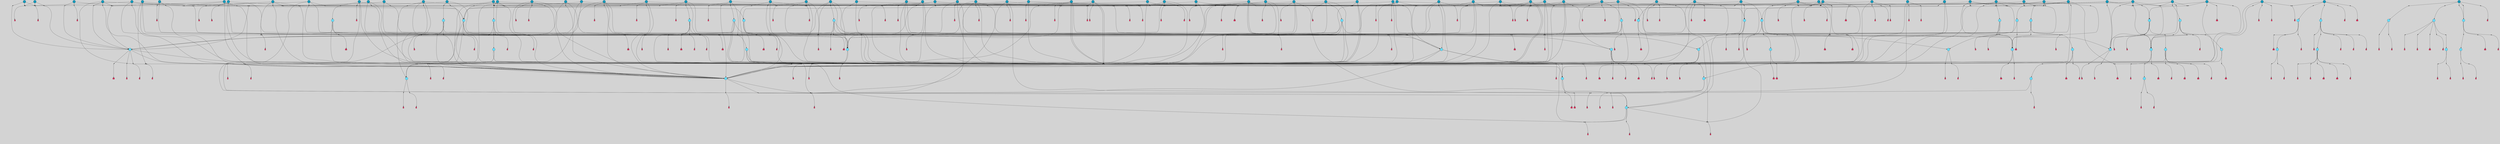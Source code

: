 // File exported with GEGELATI v1.3.1
// On the 2024-04-08 17:50:33
// With the File::TPGGraphDotExporter
digraph{
	graph[pad = "0.212, 0.055" bgcolor = lightgray]
	node[shape=circle style = filled label = ""]
		T3 [fillcolor="#66ddff"]
		T7 [fillcolor="#66ddff"]
		T9 [fillcolor="#66ddff"]
		T11 [fillcolor="#66ddff"]
		T54 [fillcolor="#66ddff"]
		T59 [fillcolor="#66ddff"]
		T82 [fillcolor="#66ddff"]
		T95 [fillcolor="#66ddff"]
		T176 [fillcolor="#66ddff"]
		T255 [fillcolor="#66ddff"]
		T267 [fillcolor="#66ddff"]
		T300 [fillcolor="#66ddff"]
		T318 [fillcolor="#66ddff"]
		T319 [fillcolor="#66ddff"]
		T320 [fillcolor="#66ddff"]
		T321 [fillcolor="#66ddff"]
		T322 [fillcolor="#66ddff"]
		T323 [fillcolor="#1199bb"]
		T344 [fillcolor="#1199bb"]
		T383 [fillcolor="#66ddff"]
		T430 [fillcolor="#1199bb"]
		T437 [fillcolor="#1199bb"]
		T451 [fillcolor="#66ddff"]
		T537 [fillcolor="#66ddff"]
		T569 [fillcolor="#66ddff"]
		T588 [fillcolor="#1199bb"]
		T601 [fillcolor="#66ddff"]
		T617 [fillcolor="#66ddff"]
		T622 [fillcolor="#1199bb"]
		T645 [fillcolor="#1199bb"]
		T657 [fillcolor="#1199bb"]
		T665 [fillcolor="#66ddff"]
		T666 [fillcolor="#66ddff"]
		T667 [fillcolor="#66ddff"]
		T668 [fillcolor="#66ddff"]
		T669 [fillcolor="#1199bb"]
		T676 [fillcolor="#1199bb"]
		T678 [fillcolor="#1199bb"]
		T684 [fillcolor="#1199bb"]
		T697 [fillcolor="#1199bb"]
		T706 [fillcolor="#66ddff"]
		T716 [fillcolor="#1199bb"]
		T717 [fillcolor="#1199bb"]
		T719 [fillcolor="#1199bb"]
		T721 [fillcolor="#1199bb"]
		T724 [fillcolor="#1199bb"]
		T725 [fillcolor="#66ddff"]
		T726 [fillcolor="#66ddff"]
		T727 [fillcolor="#66ddff"]
		T728 [fillcolor="#66ddff"]
		T729 [fillcolor="#1199bb"]
		T730 [fillcolor="#66ddff"]
		T731 [fillcolor="#66ddff"]
		T732 [fillcolor="#66ddff"]
		T738 [fillcolor="#1199bb"]
		T742 [fillcolor="#1199bb"]
		T743 [fillcolor="#66ddff"]
		T744 [fillcolor="#1199bb"]
		T745 [fillcolor="#1199bb"]
		T757 [fillcolor="#1199bb"]
		T759 [fillcolor="#1199bb"]
		T764 [fillcolor="#1199bb"]
		T767 [fillcolor="#1199bb"]
		T771 [fillcolor="#1199bb"]
		T772 [fillcolor="#1199bb"]
		T774 [fillcolor="#1199bb"]
		T777 [fillcolor="#1199bb"]
		T778 [fillcolor="#1199bb"]
		T780 [fillcolor="#1199bb"]
		T781 [fillcolor="#1199bb"]
		T782 [fillcolor="#66ddff"]
		T783 [fillcolor="#66ddff"]
		T784 [fillcolor="#66ddff"]
		T785 [fillcolor="#66ddff"]
		T786 [fillcolor="#1199bb"]
		T787 [fillcolor="#66ddff"]
		T788 [fillcolor="#66ddff"]
		T789 [fillcolor="#66ddff"]
		T793 [fillcolor="#66ddff"]
		T799 [fillcolor="#1199bb"]
		T801 [fillcolor="#1199bb"]
		T810 [fillcolor="#1199bb"]
		T812 [fillcolor="#1199bb"]
		T814 [fillcolor="#1199bb"]
		T819 [fillcolor="#1199bb"]
		T820 [fillcolor="#1199bb"]
		T821 [fillcolor="#1199bb"]
		T822 [fillcolor="#1199bb"]
		T823 [fillcolor="#1199bb"]
		T824 [fillcolor="#1199bb"]
		T825 [fillcolor="#1199bb"]
		T826 [fillcolor="#1199bb"]
		T828 [fillcolor="#1199bb"]
		T829 [fillcolor="#1199bb"]
		T830 [fillcolor="#1199bb"]
		T831 [fillcolor="#1199bb"]
		T833 [fillcolor="#1199bb"]
		T834 [fillcolor="#1199bb"]
		T835 [fillcolor="#1199bb"]
		T836 [fillcolor="#1199bb"]
		T838 [fillcolor="#1199bb"]
		T839 [fillcolor="#1199bb"]
		T840 [fillcolor="#1199bb"]
		T841 [fillcolor="#1199bb"]
		T842 [fillcolor="#1199bb"]
		T809 [fillcolor="#66ddff"]
		T734 [fillcolor="#66ddff"]
		T843 [fillcolor="#66ddff"]
		T844 [fillcolor="#66ddff"]
		T845 [fillcolor="#66ddff"]
		T846 [fillcolor="#1199bb"]
		T847 [fillcolor="#1199bb"]
		T848 [fillcolor="#1199bb"]
		T850 [fillcolor="#1199bb"]
		T852 [fillcolor="#1199bb"]
		T853 [fillcolor="#1199bb"]
		T855 [fillcolor="#1199bb"]
		T856 [fillcolor="#1199bb"]
		T857 [fillcolor="#1199bb"]
		T858 [fillcolor="#1199bb"]
		T859 [fillcolor="#1199bb"]
		T860 [fillcolor="#1199bb"]
		T861 [fillcolor="#1199bb"]
		T862 [fillcolor="#1199bb"]
		T863 [fillcolor="#1199bb"]
		T864 [fillcolor="#1199bb"]
		P11738 [fillcolor="#cccccc" shape=point] //6|
		I11738 [shape=box style=invis label="6|1&2|6#1|7&#92;n10|7&2|0#1|5&#92;n9|4&0|1#2|2&#92;n8|6&0|0#1|0&#92;n"]
		P11738 -> I11738[style=invis]
		A8214 [fillcolor="#ff3366" shape=box margin=0.03 width=0 height=0 label="3"]
		T3 -> P11738 -> A8214
		P11739 [fillcolor="#cccccc" shape=point] //3|
		I11739 [shape=box style=invis label="7|6&2|4#0|2&#92;n10|3&2|7#1|4&#92;n11|6&0|4#0|1&#92;n7|1&0|0#2|6&#92;n7|6&0|3#2|6&#92;n4|0&2|6#0|1&#92;n4|4&2|5#0|2&#92;n4|6&0|4#2|7&#92;n10|0&2|3#1|5&#92;n2|6&0|5#0|2&#92;n1|0&2|3#0|7&#92;n1|6&2|0#0|5&#92;n6|2&0|1#0|7&#92;n9|2&0|3#2|7&#92;n5|3&0|6#0|6&#92;n1|7&2|5#2|3&#92;n8|1&2|7#0|6&#92;n1|0&2|5#2|1&#92;n7|1&2|2#2|5&#92;n7|4&2|6#0|3&#92;n"]
		P11739 -> I11739[style=invis]
		A8215 [fillcolor="#ff3366" shape=box margin=0.03 width=0 height=0 label="4"]
		T3 -> P11739 -> A8215
		P11740 [fillcolor="#cccccc" shape=point] //-3|
		I11740 [shape=box style=invis label="1|6&2|7#0|7&#92;n10|2&0|7#1|3&#92;n9|6&2|7#2|2&#92;n5|3&0|7#0|7&#92;n1|6&2|3#0|0&#92;n2|3&2|3#2|2&#92;n5|1&2|6#0|6&#92;n"]
		P11740 -> I11740[style=invis]
		A8216 [fillcolor="#ff3366" shape=box margin=0.03 width=0 height=0 label="7"]
		T7 -> P11740 -> A8216
		P11741 [fillcolor="#cccccc" shape=point] //5|
		I11741 [shape=box style=invis label="0|5&2|3#0|1&#92;n0|6&2|1#2|4&#92;n6|2&2|6#0|7&#92;n7|4&0|3#0|1&#92;n5|4&0|7#1|6&#92;n9|1&0|5#2|2&#92;n6|3&2|3#1|7&#92;n11|7&2|4#1|6&#92;n2|5&0|1#0|0&#92;n4|7&0|0#0|2&#92;n6|2&0|6#0|0&#92;n2|1&2|6#2|4&#92;n10|0&2|0#1|0&#92;n6|6&2|4#0|6&#92;n"]
		P11741 -> I11741[style=invis]
		A8217 [fillcolor="#ff3366" shape=box margin=0.03 width=0 height=0 label="8"]
		T7 -> P11741 -> A8217
		P11742 [fillcolor="#cccccc" shape=point] //-6|
		I11742 [shape=box style=invis label="11|1&0|7#2|0&#92;n10|4&0|1#1|0&#92;n4|3&2|4#2|1&#92;n0|5&2|0#0|0&#92;n6|1&0|0#0|3&#92;n8|2&2|0#0|4&#92;n11|4&2|0#1|6&#92;n7|0&2|6#2|3&#92;n5|3&2|6#2|0&#92;n2|0&2|0#0|4&#92;n"]
		P11742 -> I11742[style=invis]
		A8218 [fillcolor="#ff3366" shape=box margin=0.03 width=0 height=0 label="9"]
		T9 -> P11742 -> A8218
		P11743 [fillcolor="#cccccc" shape=point] //2|
		I11743 [shape=box style=invis label="6|3&2|7#1|4&#92;n8|6&0|0#2|5&#92;n2|1&0|2#0|3&#92;n8|7&0|6#0|4&#92;n2|1&2|0#0|1&#92;n0|0&2|2#2|3&#92;n6|6&0|7#2|1&#92;n6|1&0|7#2|6&#92;n5|4&2|7#0|4&#92;n0|3&0|4#2|0&#92;n11|0&2|0#2|5&#92;n4|5&2|5#2|4&#92;n5|7&0|6#0|4&#92;n9|7&2|5#0|3&#92;n5|4&2|1#0|3&#92;n5|3&0|1#1|7&#92;n0|4&0|3#2|5&#92;n"]
		P11743 -> I11743[style=invis]
		A8219 [fillcolor="#ff3366" shape=box margin=0.03 width=0 height=0 label="10"]
		T9 -> P11743 -> A8219
		P11744 [fillcolor="#cccccc" shape=point] //6|
		I11744 [shape=box style=invis label="3|0&2|7#2|2&#92;n3|2&0|4#2|5&#92;n5|1&0|2#1|0&#92;n8|7&0|1#2|0&#92;n8|5&0|3#0|6&#92;n0|2&0|2#2|3&#92;n1|5&2|5#0|5&#92;n5|6&0|6#0|7&#92;n6|7&0|0#2|6&#92;n1|2&2|3#0|0&#92;n7|7&2|3#0|4&#92;n0|7&2|7#0|6&#92;n1|0&2|2#2|7&#92;n4|4&0|1#0|0&#92;n"]
		P11744 -> I11744[style=invis]
		A8220 [fillcolor="#ff3366" shape=box margin=0.03 width=0 height=0 label="11"]
		T11 -> P11744 -> A8220
		P11745 [fillcolor="#cccccc" shape=point] //-4|
		I11745 [shape=box style=invis label="4|1&0|4#2|6&#92;n1|2&2|2#2|0&#92;n1|2&2|0#0|6&#92;n8|4&2|3#2|5&#92;n5|5&2|1#1|0&#92;n"]
		P11745 -> I11745[style=invis]
		A8221 [fillcolor="#ff3366" shape=box margin=0.03 width=0 height=0 label="12"]
		T11 -> P11745 -> A8221
		P11746 [fillcolor="#cccccc" shape=point] //8|
		I11746 [shape=box style=invis label="9|0&0|1#2|0&#92;n10|1&2|5#1|4&#92;n8|2&2|6#0|4&#92;n2|4&2|5#2|3&#92;n4|2&2|2#0|2&#92;n7|5&0|2#0|0&#92;n8|2&2|1#1|3&#92;n8|7&0|7#2|1&#92;n1|1&0|0#0|7&#92;n5|6&2|5#1|0&#92;n6|6&2|5#0|0&#92;n11|4&0|3#2|6&#92;n4|2&2|4#0|7&#92;n5|6&0|1#2|0&#92;n11|3&0|2#0|7&#92;n"]
		P11746 -> I11746[style=invis]
		A8222 [fillcolor="#ff3366" shape=box margin=0.03 width=0 height=0 label="6"]
		T54 -> P11746 -> A8222
		P11747 [fillcolor="#cccccc" shape=point] //5|
		I11747 [shape=box style=invis label="3|0&2|0#0|1&#92;n3|0&0|7#0|1&#92;n5|3&0|2#2|6&#92;n4|4&2|4#2|6&#92;n11|2&0|7#1|6&#92;n2|7&2|2#2|5&#92;n9|3&2|6#2|7&#92;n7|7&0|0#0|4&#92;n6|1&2|4#2|3&#92;n5|4&2|0#1|6&#92;n1|3&0|7#0|4&#92;n"]
		P11747 -> I11747[style=invis]
		A8223 [fillcolor="#ff3366" shape=box margin=0.03 width=0 height=0 label="7"]
		T54 -> P11747 -> A8223
		P11748 [fillcolor="#cccccc" shape=point] //-10|
		I11748 [shape=box style=invis label="3|6&0|0#0|4&#92;n4|1&2|4#0|1&#92;n5|1&0|1#0|4&#92;n5|5&2|6#0|5&#92;n6|5&0|6#0|3&#92;n11|1&2|0#0|1&#92;n0|7&2|0#0|3&#92;n1|2&0|6#0|1&#92;n8|0&0|4#2|0&#92;n0|4&0|7#2|7&#92;n7|0&2|7#1|3&#92;n3|1&0|5#2|5&#92;n5|1&0|4#0|3&#92;n2|2&0|2#0|0&#92;n8|3&0|1#0|7&#92;n3|0&0|3#0|5&#92;n7|2&0|5#2|0&#92;n6|3&2|7#1|5&#92;n4|7&2|7#2|1&#92;n"]
		P11748 -> I11748[style=invis]
		A8224 [fillcolor="#ff3366" shape=box margin=0.03 width=0 height=0 label="14"]
		T54 -> P11748 -> A8224
		T54 -> P11741
		P11749 [fillcolor="#cccccc" shape=point] //8|
		I11749 [shape=box style=invis label="9|0&0|1#2|0&#92;n10|1&2|5#1|4&#92;n8|2&2|6#0|4&#92;n4|5&0|3#0|1&#92;n2|4&2|5#2|3&#92;n4|2&2|2#0|2&#92;n7|5&0|2#0|0&#92;n8|2&2|1#1|3&#92;n8|7&0|7#2|1&#92;n1|1&0|0#0|7&#92;n5|6&2|5#1|0&#92;n6|3&2|5#0|0&#92;n11|4&0|3#2|6&#92;n1|2&2|4#0|7&#92;n5|6&0|1#2|0&#92;n11|3&0|2#0|7&#92;n"]
		P11749 -> I11749[style=invis]
		A8225 [fillcolor="#ff3366" shape=box margin=0.03 width=0 height=0 label="6"]
		T59 -> P11749 -> A8225
		T59 -> P11747
		T59 -> P11742
		T59 -> P11747
		P11750 [fillcolor="#cccccc" shape=point] //6|
		I11750 [shape=box style=invis label="7|0&2|5#1|2&#92;n10|6&2|1#1|3&#92;n7|5&0|2#0|7&#92;n10|7&0|1#1|5&#92;n4|6&2|5#0|5&#92;n4|4&0|7#2|7&#92;n"]
		P11750 -> I11750[style=invis]
		A8226 [fillcolor="#ff3366" shape=box margin=0.03 width=0 height=0 label="7"]
		T82 -> P11750 -> A8226
		P11751 [fillcolor="#cccccc" shape=point] //6|
		I11751 [shape=box style=invis label="0|5&2|3#0|1&#92;n0|6&2|1#2|4&#92;n9|1&0|5#2|2&#92;n7|4&0|3#0|1&#92;n5|4&0|7#1|6&#92;n2|5&0|1#0|0&#92;n6|3&2|3#1|7&#92;n11|7&2|4#1|6&#92;n6|2&2|6#0|1&#92;n4|7&0|0#0|2&#92;n6|2&0|6#0|0&#92;n9|1&2|6#2|4&#92;n10|0&2|0#1|0&#92;n6|6&2|4#0|6&#92;n"]
		P11751 -> I11751[style=invis]
		A8227 [fillcolor="#ff3366" shape=box margin=0.03 width=0 height=0 label="8"]
		T82 -> P11751 -> A8227
		T82 -> P11742
		P11752 [fillcolor="#cccccc" shape=point] //4|
		I11752 [shape=box style=invis label="4|3&0|6#0|3&#92;n5|7&2|3#2|2&#92;n5|6&0|7#1|2&#92;n1|4&2|6#0|3&#92;n8|4&2|1#2|5&#92;n9|5&2|4#1|4&#92;n2|4&0|5#0|7&#92;n10|0&0|6#1|3&#92;n3|0&0|6#0|2&#92;n2|7&2|7#2|6&#92;n5|2&0|5#1|5&#92;n10|4&2|5#1|7&#92;n4|0&0|4#2|4&#92;n11|1&0|4#2|6&#92;n10|6&2|0#1|4&#92;n9|7&0|3#1|4&#92;n4|5&2|7#0|6&#92;n11|5&2|6#2|3&#92;n0|3&0|5#0|1&#92;n"]
		P11752 -> I11752[style=invis]
		A8228 [fillcolor="#ff3366" shape=box margin=0.03 width=0 height=0 label="13"]
		T95 -> P11752 -> A8228
		P11753 [fillcolor="#cccccc" shape=point] //8|
		I11753 [shape=box style=invis label="9|7&0|5#2|5&#92;n3|3&2|3#0|2&#92;n9|5&2|2#1|0&#92;n2|3&0|6#0|3&#92;n4|4&2|5#2|7&#92;n11|3&2|0#1|5&#92;n6|6&2|1#2|2&#92;n4|6&0|1#2|2&#92;n2|5&2|7#2|2&#92;n7|7&2|2#2|3&#92;n6|5&0|3#2|6&#92;n6|7&0|6#0|2&#92;n"]
		P11753 -> I11753[style=invis]
		A8229 [fillcolor="#ff3366" shape=box margin=0.03 width=0 height=0 label="14"]
		T95 -> P11753 -> A8229
		P11754 [fillcolor="#cccccc" shape=point] //2|
		I11754 [shape=box style=invis label="4|1&0|4#2|6&#92;n5|5&2|1#1|0&#92;n1|0&2|0#0|6&#92;n8|4&2|3#2|5&#92;n"]
		P11754 -> I11754[style=invis]
		T95 -> P11754 -> T11
		P11755 [fillcolor="#cccccc" shape=point] //-9|
		I11755 [shape=box style=invis label="2|0&2|0#2|1&#92;n4|4&2|4#2|6&#92;n9|1&0|3#1|7&#92;n5|3&0|2#2|6&#92;n2|7&2|2#2|5&#92;n5|4&2|0#1|6&#92;n3|0&0|7#0|1&#92;n1|3&0|7#0|4&#92;n11|6&2|2#0|7&#92;n7|7&0|0#0|4&#92;n11|0&0|7#1|6&#92;n9|3&2|6#2|7&#92;n"]
		P11755 -> I11755[style=invis]
		A8230 [fillcolor="#ff3366" shape=box margin=0.03 width=0 height=0 label="7"]
		T95 -> P11755 -> A8230
		P11756 [fillcolor="#cccccc" shape=point] //-8|
		I11756 [shape=box style=invis label="7|5&0|4#2|4&#92;n"]
		P11756 -> I11756[style=invis]
		A8231 [fillcolor="#ff3366" shape=box margin=0.03 width=0 height=0 label="3"]
		T95 -> P11756 -> A8231
		P11757 [fillcolor="#cccccc" shape=point] //3|
		I11757 [shape=box style=invis label="4|7&0|7#2|7&#92;n11|5&2|6#0|2&#92;n5|5&2|6#2|0&#92;n3|2&0|6#0|3&#92;n10|2&2|5#1|5&#92;n9|4&2|3#1|5&#92;n2|5&2|7#2|4&#92;n11|3&2|5#1|0&#92;n7|0&0|7#2|1&#92;n1|2&0|5#0|1&#92;n"]
		P11757 -> I11757[style=invis]
		A8232 [fillcolor="#ff3366" shape=box margin=0.03 width=0 height=0 label="5"]
		T176 -> P11757 -> A8232
		P11758 [fillcolor="#cccccc" shape=point] //2|
		I11758 [shape=box style=invis label="7|1&0|6#0|1&#92;n5|2&2|5#1|6&#92;n10|1&2|1#1|1&#92;n4|7&0|4#2|2&#92;n11|7&0|4#2|7&#92;n5|0&0|5#1|7&#92;n8|2&0|5#2|4&#92;n10|0&2|6#1|6&#92;n5|1&0|1#2|3&#92;n1|6&2|0#0|1&#92;n9|6&2|2#1|4&#92;n3|4&2|3#0|0&#92;n10|1&0|1#1|0&#92;n2|2&0|1#2|1&#92;n3|1&2|7#0|3&#92;n"]
		P11758 -> I11758[style=invis]
		A8233 [fillcolor="#ff3366" shape=box margin=0.03 width=0 height=0 label="10"]
		T176 -> P11758 -> A8233
		P11759 [fillcolor="#cccccc" shape=point] //-1|
		I11759 [shape=box style=invis label="1|7&2|1#0|6&#92;n8|1&2|3#0|5&#92;n10|6&2|7#1|0&#92;n1|7&2|5#0|2&#92;n0|3&0|3#2|2&#92;n3|5&0|1#0|0&#92;n3|5&0|2#0|3&#92;n1|5&2|0#0|4&#92;n5|7&2|2#2|5&#92;n4|0&2|3#0|3&#92;n"]
		P11759 -> I11759[style=invis]
		T176 -> P11759 -> T3
		P11760 [fillcolor="#cccccc" shape=point] //-3|
		I11760 [shape=box style=invis label="6|3&2|4#1|4&#92;n5|3&0|1#1|7&#92;n2|1&0|2#2|3&#92;n8|7&0|6#0|4&#92;n2|1&2|0#0|1&#92;n0|0&2|2#2|3&#92;n6|1&0|7#2|6&#92;n5|7&0|2#0|4&#92;n0|3&0|4#2|0&#92;n11|0&2|0#2|5&#92;n6|0&2|0#1|4&#92;n8|6&0|2#2|5&#92;n5|4&2|1#0|3&#92;n9|7&2|5#0|3&#92;n5|4&2|7#0|4&#92;n"]
		P11760 -> I11760[style=invis]
		A8234 [fillcolor="#ff3366" shape=box margin=0.03 width=0 height=0 label="10"]
		T176 -> P11760 -> A8234
		P11761 [fillcolor="#cccccc" shape=point] //4|
		I11761 [shape=box style=invis label="7|1&0|6#0|1&#92;n5|2&2|5#1|6&#92;n10|1&2|1#1|1&#92;n9|6&2|2#1|4&#92;n4|7&0|4#2|2&#92;n9|6&0|4#1|1&#92;n10|0&2|6#1|6&#92;n5|1&0|1#2|3&#92;n1|6&2|0#0|1&#92;n8|2&0|5#2|4&#92;n3|4&2|3#0|0&#92;n10|1&0|5#1|0&#92;n2|2&0|1#2|1&#92;n3|1&2|7#0|3&#92;n"]
		P11761 -> I11761[style=invis]
		A8235 [fillcolor="#ff3366" shape=box margin=0.03 width=0 height=0 label="10"]
		T176 -> P11761 -> A8235
		T255 -> P11759
		P11762 [fillcolor="#cccccc" shape=point] //-9|
		I11762 [shape=box style=invis label="7|1&0|0#2|6&#92;n1|6&0|4#2|7&#92;n7|6&2|4#0|2&#92;n10|7&2|1#1|3&#92;n7|6&0|3#2|6&#92;n4|0&2|2#2|1&#92;n1|0&0|5#2|3&#92;n6|1&2|6#1|1&#92;n7|4&2|6#1|0&#92;n9|5&0|1#0|2&#92;n9|2&0|3#0|7&#92;n6|0&2|7#0|6&#92;n10|5&2|3#1|5&#92;n10|0&2|7#1|4&#92;n1|0&2|3#0|7&#92;n5|2&0|6#0|6&#92;n2|6&0|1#0|2&#92;n7|4&2|5#0|3&#92;n3|6&2|4#0|5&#92;n1|6&2|0#0|5&#92;n"]
		P11762 -> I11762[style=invis]
		A8236 [fillcolor="#ff3366" shape=box margin=0.03 width=0 height=0 label="4"]
		T255 -> P11762 -> A8236
		P11763 [fillcolor="#cccccc" shape=point] //7|
		I11763 [shape=box style=invis label="9|6&2|6#1|3&#92;n9|7&2|0#1|7&#92;n3|0&2|0#0|0&#92;n1|6&0|0#0|4&#92;n7|4&0|3#0|1&#92;n"]
		P11763 -> I11763[style=invis]
		A8237 [fillcolor="#ff3366" shape=box margin=0.03 width=0 height=0 label="12"]
		T255 -> P11763 -> A8237
		P11764 [fillcolor="#cccccc" shape=point] //-9|
		I11764 [shape=box style=invis label="11|5&0|0#2|6&#92;n8|5&2|3#2|1&#92;n7|1&0|6#1|3&#92;n11|4&0|2#0|1&#92;n9|0&2|7#1|6&#92;n10|1&0|3#1|6&#92;n0|3&0|4#2|5&#92;n5|7&2|3#1|6&#92;n2|0&2|1#0|7&#92;n"]
		P11764 -> I11764[style=invis]
		A8238 [fillcolor="#ff3366" shape=box margin=0.03 width=0 height=0 label="2"]
		T255 -> P11764 -> A8238
		P11765 [fillcolor="#cccccc" shape=point] //-7|
		I11765 [shape=box style=invis label="9|1&2|7#2|1&#92;n7|0&2|0#2|7&#92;n2|3&2|3#2|2&#92;n8|5&2|1#0|3&#92;n5|5&0|7#0|1&#92;n1|6&2|7#0|7&#92;n10|2&0|7#1|3&#92;n6|4&2|2#2|4&#92;n0|6&2|5#0|2&#92;n"]
		P11765 -> I11765[style=invis]
		A8239 [fillcolor="#ff3366" shape=box margin=0.03 width=0 height=0 label="7"]
		T255 -> P11765 -> A8239
		P11766 [fillcolor="#cccccc" shape=point] //-9|
		I11766 [shape=box style=invis label="4|7&2|6#0|5&#92;n11|3&0|2#2|6&#92;n10|2&2|4#1|6&#92;n3|0&2|6#2|7&#92;n4|3&0|5#0|7&#92;n2|3&0|7#0|7&#92;n10|6&0|7#1|5&#92;n10|1&2|2#1|1&#92;n1|7&0|3#2|6&#92;n"]
		P11766 -> I11766[style=invis]
		A8240 [fillcolor="#ff3366" shape=box margin=0.03 width=0 height=0 label="4"]
		T267 -> P11766 -> A8240
		T267 -> P11747
		P11767 [fillcolor="#cccccc" shape=point] //-10|
		I11767 [shape=box style=invis label="4|2&2|0#2|4&#92;n7|3&2|7#0|0&#92;n11|5&2|2#0|2&#92;n9|6&2|3#0|1&#92;n0|0&2|2#0|5&#92;n2|3&2|1#2|0&#92;n"]
		P11767 -> I11767[style=invis]
		A8241 [fillcolor="#ff3366" shape=box margin=0.03 width=0 height=0 label="2"]
		T267 -> P11767 -> A8241
		P11768 [fillcolor="#cccccc" shape=point] //-2|
		I11768 [shape=box style=invis label="5|2&2|0#2|4&#92;n9|1&2|3#0|1&#92;n3|6&2|5#2|7&#92;n7|0&2|1#0|4&#92;n1|2&0|3#0|5&#92;n7|3&2|7#0|0&#92;n"]
		P11768 -> I11768[style=invis]
		A8242 [fillcolor="#ff3366" shape=box margin=0.03 width=0 height=0 label="2"]
		T267 -> P11768 -> A8242
		P11769 [fillcolor="#cccccc" shape=point] //-9|
		I11769 [shape=box style=invis label="4|1&0|4#2|6&#92;n11|0&2|0#0|6&#92;n8|4&2|3#2|5&#92;n6|0&0|3#0|1&#92;n"]
		P11769 -> I11769[style=invis]
		T267 -> P11769 -> T11
		P11770 [fillcolor="#cccccc" shape=point] //-2|
		I11770 [shape=box style=invis label="8|4&2|1#2|5&#92;n5|7&2|3#1|2&#92;n10|4&2|5#1|7&#92;n10|0&2|6#1|3&#92;n11|1&2|4#2|6&#92;n9|5&2|4#0|4&#92;n2|4&0|5#0|7&#92;n4|5&2|7#0|6&#92;n1|4&2|6#0|3&#92;n2|7&2|7#2|6&#92;n3|0&0|6#0|2&#92;n0|7&0|5#0|1&#92;n0|4&2|1#0|0&#92;n4|4&2|6#0|7&#92;n7|2&2|6#2|6&#92;n11|5&2|6#0|3&#92;n9|7&0|3#1|4&#92;n5|6&0|7#1|2&#92;n10|6&2|0#1|4&#92;n4|0&0|4#2|4&#92;n"]
		P11770 -> I11770[style=invis]
		T300 -> P11770 -> T59
		P11771 [fillcolor="#cccccc" shape=point] //10|
		I11771 [shape=box style=invis label="2|6&2|4#0|0&#92;n1|7&2|3#0|6&#92;n3|5&2|2#0|3&#92;n10|3&0|4#1|4&#92;n7|1&0|4#2|6&#92;n10|2&0|3#1|7&#92;n9|5&2|0#0|4&#92;n4|0&0|3#2|7&#92;n11|4&2|6#1|2&#92;n5|4&2|7#0|2&#92;n4|5&2|7#2|1&#92;n6|5&0|7#2|1&#92;n5|3&2|3#1|6&#92;n10|7&2|0#1|2&#92;n"]
		P11771 -> I11771[style=invis]
		A8243 [fillcolor="#ff3366" shape=box margin=0.03 width=0 height=0 label="5"]
		T300 -> P11771 -> A8243
		T300 -> P11766
		P11772 [fillcolor="#cccccc" shape=point] //-4|
		I11772 [shape=box style=invis label="4|1&0|4#2|6&#92;n1|2&2|2#2|0&#92;n1|2&2|0#0|6&#92;n8|4&2|3#2|5&#92;n5|5&2|1#1|0&#92;n"]
		P11772 -> I11772[style=invis]
		A8244 [fillcolor="#ff3366" shape=box margin=0.03 width=0 height=0 label="12"]
		T321 -> P11772 -> A8244
		P11773 [fillcolor="#cccccc" shape=point] //6|
		I11773 [shape=box style=invis label="3|0&2|7#2|2&#92;n3|2&0|4#2|5&#92;n5|1&0|2#1|0&#92;n8|7&0|1#2|0&#92;n8|5&0|3#0|6&#92;n0|2&0|2#2|3&#92;n1|5&2|5#0|5&#92;n5|6&0|6#0|7&#92;n6|7&0|0#2|6&#92;n1|2&2|3#0|0&#92;n7|7&2|3#0|4&#92;n0|7&2|7#0|6&#92;n1|0&2|2#2|7&#92;n4|4&0|1#0|0&#92;n"]
		P11773 -> I11773[style=invis]
		A8245 [fillcolor="#ff3366" shape=box margin=0.03 width=0 height=0 label="11"]
		T321 -> P11773 -> A8245
		P11774 [fillcolor="#cccccc" shape=point] //2|
		I11774 [shape=box style=invis label="4|1&0|4#2|6&#92;n5|5&2|1#1|0&#92;n1|0&2|0#0|6&#92;n8|4&2|3#2|5&#92;n"]
		P11774 -> I11774[style=invis]
		T323 -> P11774 -> T321
		P11775 [fillcolor="#cccccc" shape=point] //-3|
		I11775 [shape=box style=invis label="8|1&2|3#0|5&#92;n0|6&0|5#0|5&#92;n3|7&2|1#0|6&#92;n3|5&0|1#0|0&#92;n9|5&2|0#0|4&#92;n3|5&0|2#0|3&#92;n10|6&2|4#1|0&#92;n9|4&2|7#2|6&#92;n1|7&2|5#2|2&#92;n"]
		P11775 -> I11775[style=invis]
		A8246 [fillcolor="#ff3366" shape=box margin=0.03 width=0 height=0 label="5"]
		T318 -> P11775 -> A8246
		P11776 [fillcolor="#cccccc" shape=point] //0|
		I11776 [shape=box style=invis label="2|5&0|1#0|6&#92;n6|1&2|2#2|7&#92;n8|0&0|3#1|4&#92;n4|3&2|5#2|4&#92;n8|1&2|4#0|0&#92;n6|6&0|1#2|6&#92;n11|7&2|4#2|5&#92;n6|2&2|4#0|2&#92;n8|5&2|4#2|4&#92;n2|1&2|1#2|2&#92;n2|7&2|5#2|6&#92;n9|7&0|5#0|4&#92;n1|2&0|5#2|6&#92;n4|2&2|3#2|7&#92;n3|3&2|1#0|2&#92;n"]
		P11776 -> I11776[style=invis]
		A8247 [fillcolor="#ff3366" shape=box margin=0.03 width=0 height=0 label="5"]
		T318 -> P11776 -> A8247
		P11777 [fillcolor="#cccccc" shape=point] //-2|
		I11777 [shape=box style=invis label="11|7&2|0#1|7&#92;n4|3&0|1#2|5&#92;n0|4&2|4#2|7&#92;n1|6&0|0#0|4&#92;n4|0&0|0#0|5&#92;n0|6&2|3#2|0&#92;n9|6&2|5#1|3&#92;n0|7&2|1#2|5&#92;n4|4&0|5#0|1&#92;n10|4&0|0#1|0&#92;n"]
		P11777 -> I11777[style=invis]
		A8248 [fillcolor="#ff3366" shape=box margin=0.03 width=0 height=0 label="12"]
		T323 -> P11777 -> A8248
		P11778 [fillcolor="#cccccc" shape=point] //5|
		I11778 [shape=box style=invis label="8|1&2|6#0|6&#92;n3|0&0|7#0|1&#92;n11|3&0|2#2|6&#92;n4|4&2|4#2|6&#92;n11|2&0|7#1|6&#92;n2|7&2|2#2|5&#92;n7|7&0|0#0|4&#92;n6|1&2|4#2|3&#92;n5|4&2|0#1|6&#92;n3|0&2|0#0|1&#92;n1|3&0|7#0|4&#92;n"]
		P11778 -> I11778[style=invis]
		A8249 [fillcolor="#ff3366" shape=box margin=0.03 width=0 height=0 label="7"]
		T319 -> P11778 -> A8249
		P11779 [fillcolor="#cccccc" shape=point] //7|
		I11779 [shape=box style=invis label="7|0&2|1#2|0&#92;n9|7&2|1#1|7&#92;n8|2&0|1#1|0&#92;n6|6&0|2#1|1&#92;n2|2&0|5#0|0&#92;n5|7&0|0#2|1&#92;n5|1&2|5#1|5&#92;n4|7&2|4#2|3&#92;n10|5&2|2#1|5&#92;n1|3&2|2#2|0&#92;n10|2&2|6#1|5&#92;n"]
		P11779 -> I11779[style=invis]
		A8250 [fillcolor="#ff3366" shape=box margin=0.03 width=0 height=0 label="1"]
		T319 -> P11779 -> A8250
		P11780 [fillcolor="#cccccc" shape=point] //-2|
		I11780 [shape=box style=invis label="4|1&0|4#0|3&#92;n4|2&0|5#2|0&#92;n5|5&2|6#0|5&#92;n1|4&0|1#0|2&#92;n6|3&2|7#1|5&#92;n0|4&2|0#0|3&#92;n8|5&2|5#1|2&#92;n10|7&2|7#1|1&#92;n3|4&0|0#2|1&#92;n3|6&2|5#2|5&#92;n8|3&0|1#0|7&#92;n10|0&2|7#1|3&#92;n4|1&2|4#0|1&#92;n9|3&2|0#0|4&#92;n3|6&2|0#0|4&#92;n1|2&0|6#2|1&#92;n4|0&2|1#2|2&#92;n"]
		P11780 -> I11780[style=invis]
		A8251 [fillcolor="#ff3366" shape=box margin=0.03 width=0 height=0 label="14"]
		T320 -> P11780 -> A8251
		P11781 [fillcolor="#cccccc" shape=point] //-3|
		I11781 [shape=box style=invis label="3|7&0|0#0|2&#92;n11|5&0|1#1|1&#92;n4|1&0|6#2|6&#92;n4|0&0|1#0|5&#92;n"]
		P11781 -> I11781[style=invis]
		T319 -> P11781 -> T320
		P11782 [fillcolor="#cccccc" shape=point] //-3|
		I11782 [shape=box style=invis label="1|6&2|7#0|7&#92;n10|2&0|7#1|3&#92;n9|6&2|7#2|2&#92;n5|3&0|7#0|7&#92;n1|6&2|3#0|0&#92;n2|3&2|3#2|2&#92;n5|1&2|6#0|6&#92;n"]
		P11782 -> I11782[style=invis]
		A8252 [fillcolor="#ff3366" shape=box margin=0.03 width=0 height=0 label="7"]
		T322 -> P11782 -> A8252
		P11783 [fillcolor="#cccccc" shape=point] //-3|
		I11783 [shape=box style=invis label="7|2&2|4#0|2&#92;n4|1&2|6#0|1&#92;n11|6&0|4#0|1&#92;n7|1&0|0#2|6&#92;n6|2&0|1#0|7&#92;n10|3&2|7#1|4&#92;n3|5&2|3#0|1&#92;n4|4&2|5#0|2&#92;n4|6&0|4#2|7&#92;n2|5&0|5#0|2&#92;n10|0&2|3#1|4&#92;n0|1&2|7#0|6&#92;n7|6&0|3#2|6&#92;n1|3&0|6#2|0&#92;n5|3&0|6#0|6&#92;n1|4&2|5#2|3&#92;n1|6&2|0#0|5&#92;n9|2&0|3#2|7&#92;n7|1&2|2#2|5&#92;n"]
		P11783 -> I11783[style=invis]
		T323 -> P11783 -> T319
		P11784 [fillcolor="#cccccc" shape=point] //1|
		I11784 [shape=box style=invis label="5|1&0|6#2|7&#92;n2|4&0|4#2|2&#92;n0|6&0|5#0|4&#92;n10|6&2|5#1|6&#92;n9|3&0|1#1|7&#92;n10|3&2|2#1|0&#92;n5|0&0|0#2|1&#92;n11|3&2|3#1|5&#92;n10|3&0|1#1|0&#92;n2|4&0|1#0|1&#92;n0|2&0|3#2|4&#92;n9|2&2|1#2|5&#92;n11|7&2|6#2|6&#92;n"]
		P11784 -> I11784[style=invis]
		T320 -> P11784 -> T322
		P11785 [fillcolor="#cccccc" shape=point] //5|
		I11785 [shape=box style=invis label="0|5&2|3#0|1&#92;n0|6&2|1#2|4&#92;n6|2&2|6#0|7&#92;n7|4&0|3#0|1&#92;n5|4&0|7#1|6&#92;n9|1&0|5#2|2&#92;n6|3&2|3#1|7&#92;n11|7&2|4#1|6&#92;n2|5&0|1#0|0&#92;n4|7&0|0#0|2&#92;n6|2&0|6#0|0&#92;n2|1&2|6#2|4&#92;n10|0&2|0#1|0&#92;n6|6&2|4#0|6&#92;n"]
		P11785 -> I11785[style=invis]
		A8253 [fillcolor="#ff3366" shape=box margin=0.03 width=0 height=0 label="8"]
		T322 -> P11785 -> A8253
		P11786 [fillcolor="#cccccc" shape=point] //5|
		I11786 [shape=box style=invis label="3|0&2|0#0|1&#92;n3|0&0|7#0|1&#92;n5|3&0|2#2|6&#92;n4|4&2|4#2|6&#92;n11|2&0|7#1|6&#92;n2|7&2|2#2|5&#92;n9|3&2|6#2|7&#92;n7|7&0|0#0|4&#92;n6|1&2|4#2|3&#92;n5|4&2|0#1|6&#92;n1|3&0|7#0|4&#92;n"]
		P11786 -> I11786[style=invis]
		A8254 [fillcolor="#ff3366" shape=box margin=0.03 width=0 height=0 label="7"]
		T320 -> P11786 -> A8254
		P11787 [fillcolor="#cccccc" shape=point] //5|
		I11787 [shape=box style=invis label="10|4&2|6#1|2&#92;n8|4&0|1#1|0&#92;n0|4&2|6#0|0&#92;n8|4&2|5#2|1&#92;n7|5&2|5#1|0&#92;n3|6&0|6#2|2&#92;n1|7&0|7#0|5&#92;n2|0&0|7#2|4&#92;n9|4&2|6#2|7&#92;n2|6&2|2#0|0&#92;n11|7&2|7#0|7&#92;n5|5&0|0#0|1&#92;n10|1&0|0#1|0&#92;n7|3&0|1#2|5&#92;n9|2&2|7#1|5&#92;n9|0&2|5#1|2&#92;n1|6&2|4#2|2&#92;n3|3&2|2#0|7&#92;n1|6&2|0#0|0&#92;n6|4&2|6#1|0&#92;n"]
		P11787 -> I11787[style=invis]
		A8255 [fillcolor="#ff3366" shape=box margin=0.03 width=0 height=0 label="1"]
		T319 -> P11787 -> A8255
		P11788 [fillcolor="#cccccc" shape=point] //7|
		I11788 [shape=box style=invis label="6|1&2|6#2|7&#92;n7|0&2|4#2|3&#92;n3|3&0|7#0|6&#92;n5|4&0|2#2|4&#92;n8|5&2|6#2|7&#92;n0|0&2|3#0|3&#92;n5|4&2|4#2|6&#92;n"]
		P11788 -> I11788[style=invis]
		T319 -> P11788 -> T318
		P11789 [fillcolor="#cccccc" shape=point] //7|
		I11789 [shape=box style=invis label="0|2&2|4#2|6&#92;n5|3&0|6#0|1&#92;n4|7&2|6#0|5&#92;n7|6&0|7#0|5&#92;n10|7&2|2#1|1&#92;n"]
		P11789 -> I11789[style=invis]
		A8256 [fillcolor="#ff3366" shape=box margin=0.03 width=0 height=0 label="4"]
		T318 -> P11789 -> A8256
		P11790 [fillcolor="#cccccc" shape=point] //-2|
		I11790 [shape=box style=invis label="2|5&0|2#0|2&#92;n0|0&2|5#2|5&#92;n7|3&2|2#2|3&#92;n3|5&2|1#2|5&#92;n9|4&2|0#2|5&#92;n7|2&2|0#1|4&#92;n5|4&0|5#2|4&#92;n7|3&2|1#2|5&#92;n5|1&0|4#0|6&#92;n1|7&2|4#0|1&#92;n11|6&0|0#0|1&#92;n9|0&0|1#2|5&#92;n4|4&2|5#0|2&#92;n8|1&2|7#2|0&#92;n4|5&0|2#0|1&#92;n"]
		P11790 -> I11790[style=invis]
		A8257 [fillcolor="#ff3366" shape=box margin=0.03 width=0 height=0 label="4"]
		T344 -> P11790 -> A8257
		P11791 [fillcolor="#cccccc" shape=point] //-2|
		I11791 [shape=box style=invis label="2|4&0|3#2|2&#92;n11|7&2|3#2|6&#92;n3|4&2|7#0|1&#92;n7|1&2|0#0|0&#92;n10|3&0|5#1|5&#92;n10|2&0|7#1|7&#92;n0|2&0|3#2|6&#92;n9|3&0|7#2|1&#92;n4|1&0|5#2|4&#92;n8|5&2|3#2|0&#92;n10|7&0|4#1|7&#92;n0|1&2|4#0|3&#92;n11|7&2|7#2|3&#92;n3|3&0|2#2|7&#92;n8|0&0|4#0|1&#92;n6|4&2|5#2|3&#92;n7|6&0|4#1|6&#92;n7|3&2|0#0|6&#92;n"]
		P11791 -> I11791[style=invis]
		A8258 [fillcolor="#ff3366" shape=box margin=0.03 width=0 height=0 label="4"]
		T344 -> P11791 -> A8258
		P11792 [fillcolor="#cccccc" shape=point] //-2|
		I11792 [shape=box style=invis label="6|4&2|6#1|7&#92;n4|6&0|1#2|5&#92;n1|4&2|5#0|4&#92;n4|3&2|0#0|1&#92;n0|0&2|7#2|7&#92;n7|7&0|5#2|3&#92;n2|2&2|1#2|6&#92;n7|4&2|7#0|7&#92;n5|0&2|1#0|2&#92;n10|0&0|4#1|2&#92;n4|4&0|7#0|0&#92;n6|7&0|2#0|1&#92;n2|1&2|3#0|0&#92;n"]
		P11792 -> I11792[style=invis]
		T344 -> P11792 -> T255
		P11793 [fillcolor="#cccccc" shape=point] //-8|
		I11793 [shape=box style=invis label="0|4&0|3#2|5&#92;n2|1&0|2#2|3&#92;n8|7&0|6#0|4&#92;n0|4&2|4#0|1&#92;n9|4&2|5#0|3&#92;n0|0&2|7#2|3&#92;n4|5&2|5#2|4&#92;n5|7&0|6#0|4&#92;n5|4&2|7#0|4&#92;n0|3&0|4#2|0&#92;n6|3&2|2#1|4&#92;n11|7&2|0#2|5&#92;n6|1&0|7#2|5&#92;n5|3&0|1#1|7&#92;n2|0&2|0#0|1&#92;n6|6&0|7#2|1&#92;n"]
		P11793 -> I11793[style=invis]
		A8259 [fillcolor="#ff3366" shape=box margin=0.03 width=0 height=0 label="10"]
		T383 -> P11793 -> A8259
		P11794 [fillcolor="#cccccc" shape=point] //5|
		I11794 [shape=box style=invis label="1|6&2|7#0|7&#92;n9|2&2|7#2|2&#92;n10|2&0|7#1|3&#92;n5|3&0|7#0|7&#92;n7|0&2|7#2|2&#92;n1|6&2|3#0|0&#92;n2|3&2|3#2|2&#92;n"]
		P11794 -> I11794[style=invis]
		A8260 [fillcolor="#ff3366" shape=box margin=0.03 width=0 height=0 label="7"]
		T383 -> P11794 -> A8260
		T383 -> P11740
		P11795 [fillcolor="#cccccc" shape=point] //-1|
		I11795 [shape=box style=invis label="3|4&0|1#0|2&#92;n8|7&2|6#0|1&#92;n4|7&2|4#2|4&#92;n3|2&2|3#2|4&#92;n8|4&2|1#1|2&#92;n7|4&0|2#0|2&#92;n6|0&2|0#1|6&#92;n3|3&0|7#0|6&#92;n0|5&0|3#0|3&#92;n"]
		P11795 -> I11795[style=invis]
		A8261 [fillcolor="#ff3366" shape=box margin=0.03 width=0 height=0 label="5"]
		T383 -> P11795 -> A8261
		P11796 [fillcolor="#cccccc" shape=point] //-3|
		I11796 [shape=box style=invis label="5|6&0|1#2|0&#92;n8|7&0|7#2|1&#92;n2|7&0|0#0|4&#92;n10|1&2|0#1|5&#92;n5|7&2|2#0|6&#92;n4|2&2|2#0|2&#92;n9|7&2|6#0|7&#92;n8|6&2|1#1|3&#92;n1|6&0|1#2|4&#92;n0|6&2|3#0|4&#92;n9|0&0|1#2|0&#92;n5|5&2|5#1|4&#92;n8|2&2|6#0|7&#92;n7|5&0|2#0|0&#92;n1|1&0|0#2|7&#92;n10|1&2|5#1|4&#92;n11|1&0|5#2|6&#92;n6|0&2|5#0|0&#92;n10|0&2|1#1|3&#92;n"]
		P11796 -> I11796[style=invis]
		A8262 [fillcolor="#ff3366" shape=box margin=0.03 width=0 height=0 label="6"]
		T383 -> P11796 -> A8262
		P11797 [fillcolor="#cccccc" shape=point] //9|
		I11797 [shape=box style=invis label="7|5&2|6#2|2&#92;n1|7&0|1#2|3&#92;n2|0&2|0#2|4&#92;n6|4&0|4#1|6&#92;n10|3&2|4#1|6&#92;n"]
		P11797 -> I11797[style=invis]
		T430 -> P11797 -> T300
		P11798 [fillcolor="#cccccc" shape=point] //3|
		I11798 [shape=box style=invis label="6|1&2|4#2|0&#92;n1|3&0|0#0|4&#92;n3|0&0|7#0|1&#92;n4|4&2|4#2|7&#92;n7|0&2|3#2|0&#92;n7|7&0|0#0|4&#92;n11|2&0|7#1|6&#92;n0|4&0|7#2|7&#92;n3|0&2|0#0|1&#92;n2|7&2|0#2|5&#92;n"]
		P11798 -> I11798[style=invis]
		A8263 [fillcolor="#ff3366" shape=box margin=0.03 width=0 height=0 label="7"]
		T430 -> P11798 -> A8263
		T430 -> P11766
		P11799 [fillcolor="#cccccc" shape=point] //-3|
		I11799 [shape=box style=invis label="2|6&0|0#0|7&#92;n9|6&2|0#0|6&#92;n3|0&0|5#0|1&#92;n5|5&0|4#0|3&#92;n6|1&2|4#2|3&#92;n2|7&2|2#2|5&#92;n5|3&0|2#2|6&#92;n7|7&0|0#0|4&#92;n5|4&2|0#1|6&#92;n9|3&2|6#2|7&#92;n1|3&0|7#0|4&#92;n"]
		P11799 -> I11799[style=invis]
		A8264 [fillcolor="#ff3366" shape=box margin=0.03 width=0 height=0 label="7"]
		T430 -> P11799 -> A8264
		T437 -> P11791
		P11800 [fillcolor="#cccccc" shape=point] //-2|
		I11800 [shape=box style=invis label="7|7&0|5#2|3&#92;n4|6&0|1#2|5&#92;n1|4&2|5#0|4&#92;n4|3&2|0#0|1&#92;n0|0&2|7#2|7&#92;n6|4&2|6#1|7&#92;n2|2&2|1#2|6&#92;n7|4&2|7#0|1&#92;n5|0&2|1#0|2&#92;n10|0&0|4#1|2&#92;n4|4&0|7#0|0&#92;n6|7&0|2#0|1&#92;n2|1&2|3#0|0&#92;n"]
		P11800 -> I11800[style=invis]
		T437 -> P11800 -> T255
		T437 -> P11790
		T451 -> P11755
		P11801 [fillcolor="#cccccc" shape=point] //8|
		I11801 [shape=box style=invis label="9|1&0|3#1|7&#92;n0|3&0|0#2|1&#92;n4|7&0|0#0|4&#92;n7|0&2|1#0|6&#92;n3|1&0|6#0|2&#92;n6|0&0|6#1|6&#92;n2|4&2|4#2|6&#92;n4|2&2|1#0|1&#92;n"]
		P11801 -> I11801[style=invis]
		T451 -> P11801 -> T267
		P11802 [fillcolor="#cccccc" shape=point] //7|
		I11802 [shape=box style=invis label="7|4&2|7#0|4&#92;n4|6&0|1#2|5&#92;n2|1&2|3#0|0&#92;n4|3&2|0#0|1&#92;n0|0&2|7#2|7&#92;n7|7&0|5#2|3&#92;n5|0&2|1#2|2&#92;n10|0&0|4#1|2&#92;n4|4&0|7#0|0&#92;n6|7&0|2#0|1&#92;n1|4&2|5#0|4&#92;n"]
		P11802 -> I11802[style=invis]
		A8265 [fillcolor="#ff3366" shape=box margin=0.03 width=0 height=0 label="0"]
		T451 -> P11802 -> A8265
		P11803 [fillcolor="#cccccc" shape=point] //-8|
		I11803 [shape=box style=invis label="9|7&0|6#1|0&#92;n6|4&2|7#1|0&#92;n6|0&2|4#1|4&#92;n8|4&0|2#2|5&#92;n3|2&0|3#0|7&#92;n2|2&0|2#0|2&#92;n2|1&0|2#2|3&#92;n6|1&0|7#0|2&#92;n4|3&0|1#2|5&#92;n5|7&0|2#0|4&#92;n8|1&0|5#0|4&#92;n6|4&2|0#1|4&#92;n1|4&0|4#2|7&#92;n9|7&0|5#0|3&#92;n7|6&2|0#0|7&#92;n5|4&0|7#0|4&#92;n8|3&0|1#0|1&#92;n"]
		P11803 -> I11803[style=invis]
		A8266 [fillcolor="#ff3366" shape=box margin=0.03 width=0 height=0 label="10"]
		T451 -> P11803 -> A8266
		T451 -> P11797
		T537 -> P11797
		P11804 [fillcolor="#cccccc" shape=point] //7|
		I11804 [shape=box style=invis label="7|0&2|1#2|0&#92;n9|7&2|1#1|7&#92;n8|2&0|1#1|0&#92;n6|6&0|2#1|1&#92;n2|2&0|5#0|0&#92;n5|7&0|0#2|1&#92;n5|1&2|5#1|5&#92;n4|7&2|4#2|3&#92;n10|5&2|2#1|5&#92;n1|3&2|2#2|0&#92;n10|2&2|6#1|5&#92;n"]
		P11804 -> I11804[style=invis]
		A8267 [fillcolor="#ff3366" shape=box margin=0.03 width=0 height=0 label="1"]
		T537 -> P11804 -> A8267
		P11805 [fillcolor="#cccccc" shape=point] //5|
		I11805 [shape=box style=invis label="9|4&2|3#1|3&#92;n0|4&2|4#0|5&#92;n6|1&2|6#2|5&#92;n4|0&0|5#2|0&#92;n"]
		P11805 -> I11805[style=invis]
		A8268 [fillcolor="#ff3366" shape=box margin=0.03 width=0 height=0 label="7"]
		T537 -> P11805 -> A8268
		P11806 [fillcolor="#cccccc" shape=point] //9|
		I11806 [shape=box style=invis label="11|3&0|7#1|6&#92;n9|3&0|1#1|7&#92;n2|4&0|1#0|1&#92;n3|1&0|6#0|4&#92;n1|0&2|2#2|7&#92;n5|1&0|6#2|7&#92;n6|7&2|6#2|6&#92;n8|0&0|2#0|1&#92;n11|0&2|3#0|5&#92;n10|6&2|5#1|6&#92;n8|3&2|3#1|2&#92;n4|0&0|4#2|3&#92;n"]
		P11806 -> I11806[style=invis]
		T537 -> P11806 -> T7
		P11807 [fillcolor="#cccccc" shape=point] //-4|
		I11807 [shape=box style=invis label="4|7&2|2#0|7&#92;n11|6&2|2#0|7&#92;n5|3&0|2#2|4&#92;n9|1&0|3#1|7&#92;n5|3&0|2#2|0&#92;n1|1&0|3#0|4&#92;n2|7&2|2#2|5&#92;n5|2&2|6#2|6&#92;n0|0&2|0#2|1&#92;n9|1&0|3#2|2&#92;n0|5&2|3#0|6&#92;n11|7&0|7#2|1&#92;n"]
		P11807 -> I11807[style=invis]
		A8269 [fillcolor="#ff3366" shape=box margin=0.03 width=0 height=0 label="7"]
		T569 -> P11807 -> A8269
		T569 -> P11797
		P11808 [fillcolor="#cccccc" shape=point] //7|
		I11808 [shape=box style=invis label="7|4&2|7#0|4&#92;n5|0&2|1#2|2&#92;n2|1&2|3#0|0&#92;n4|3&2|0#0|1&#92;n0|0&2|7#2|7&#92;n0|7&0|5#2|3&#92;n4|6&0|1#2|0&#92;n1|4&2|5#0|4&#92;n4|4&0|7#0|0&#92;n10|0&0|4#1|2&#92;n"]
		P11808 -> I11808[style=invis]
		A8270 [fillcolor="#ff3366" shape=box margin=0.03 width=0 height=0 label="0"]
		T569 -> P11808 -> A8270
		P11809 [fillcolor="#cccccc" shape=point] //-2|
		I11809 [shape=box style=invis label="5|2&0|6#0|6&#92;n7|6&2|4#0|2&#92;n10|7&2|1#1|3&#92;n1|0&0|5#2|3&#92;n4|0&2|2#2|1&#92;n7|6&0|3#2|6&#92;n6|1&2|6#1|1&#92;n8|5&2|1#2|7&#92;n7|4&2|6#1|0&#92;n7|4&2|5#0|3&#92;n9|2&0|3#0|7&#92;n6|0&2|7#0|7&#92;n10|5&2|3#1|5&#92;n10|0&2|7#1|4&#92;n1|0&0|3#0|7&#92;n1|6&0|1#2|7&#92;n2|6&0|1#0|2&#92;n9|5&0|1#0|2&#92;n3|6&2|4#0|5&#92;n1|6&2|0#0|5&#92;n"]
		P11809 -> I11809[style=invis]
		A8271 [fillcolor="#ff3366" shape=box margin=0.03 width=0 height=0 label="4"]
		T569 -> P11809 -> A8271
		T588 -> P11797
		P11810 [fillcolor="#cccccc" shape=point] //-2|
		I11810 [shape=box style=invis label="8|1&2|6#0|6&#92;n10|6&2|2#1|5&#92;n3|0&0|7#0|1&#92;n11|2&0|7#1|6&#92;n4|4&2|4#2|6&#92;n11|3&0|2#2|6&#92;n2|7&2|2#2|5&#92;n7|7&0|0#0|4&#92;n6|6&2|4#2|3&#92;n5|4&2|0#1|6&#92;n3|0&2|0#0|1&#92;n1|3&0|7#0|4&#92;n"]
		P11810 -> I11810[style=invis]
		A8272 [fillcolor="#ff3366" shape=box margin=0.03 width=0 height=0 label="7"]
		T588 -> P11810 -> A8272
		P11811 [fillcolor="#cccccc" shape=point] //8|
		I11811 [shape=box style=invis label="8|1&2|3#2|5&#92;n10|4&2|5#1|5&#92;n10|7&0|4#1|6&#92;n7|0&0|7#2|1&#92;n2|6&2|7#2|4&#92;n11|3&2|4#1|0&#92;n5|3&2|6#2|0&#92;n9|4&2|3#1|5&#92;n"]
		P11811 -> I11811[style=invis]
		A8273 [fillcolor="#ff3366" shape=box margin=0.03 width=0 height=0 label="5"]
		T588 -> P11811 -> A8273
		P11812 [fillcolor="#cccccc" shape=point] //9|
		I11812 [shape=box style=invis label="11|0&2|0#1|1&#92;n3|6&0|6#0|0&#92;n1|4&0|0#2|4&#92;n7|5&2|2#1|3&#92;n11|7&2|6#1|7&#92;n5|2&0|6#1|5&#92;n9|5&0|6#0|3&#92;n2|2&2|7#0|5&#92;n9|3&2|2#2|0&#92;n11|0&2|7#0|1&#92;n1|1&2|0#0|1&#92;n6|6&0|6#1|2&#92;n9|7&0|1#0|3&#92;n2|0&2|4#2|5&#92;n2|4&2|2#0|0&#92;n6|1&2|1#1|7&#92;n10|7&2|5#1|6&#92;n11|5&2|7#2|4&#92;n"]
		P11812 -> I11812[style=invis]
		A8274 [fillcolor="#ff3366" shape=box margin=0.03 width=0 height=0 label="1"]
		T588 -> P11812 -> A8274
		P11813 [fillcolor="#cccccc" shape=point] //10|
		I11813 [shape=box style=invis label="7|7&0|5#2|3&#92;n4|6&0|1#2|5&#92;n2|1&2|3#0|0&#92;n4|3&2|0#0|1&#92;n7|4&2|7#0|4&#92;n5|0&2|1#2|2&#92;n10|0&0|4#1|2&#92;n4|4&0|7#0|0&#92;n6|7&0|2#0|1&#92;n1|4&0|5#0|4&#92;n"]
		P11813 -> I11813[style=invis]
		A8275 [fillcolor="#ff3366" shape=box margin=0.03 width=0 height=0 label="0"]
		T588 -> P11813 -> A8275
		P11814 [fillcolor="#cccccc" shape=point] //7|
		I11814 [shape=box style=invis label="1|6&0|4#0|1&#92;n10|6&2|7#1|2&#92;n6|3&0|5#0|7&#92;n4|6&2|7#0|0&#92;n11|5&2|2#2|0&#92;n0|2&2|6#2|5&#92;n1|6&0|7#0|7&#92;n9|4&2|4#2|4&#92;n1|0&2|6#0|4&#92;n7|1&2|3#2|0&#92;n"]
		P11814 -> I11814[style=invis]
		A8276 [fillcolor="#ff3366" shape=box margin=0.03 width=0 height=0 label="4"]
		T601 -> P11814 -> A8276
		T601 -> P11797
		P11815 [fillcolor="#cccccc" shape=point] //1|
		I11815 [shape=box style=invis label="5|1&0|6#2|7&#92;n2|4&0|4#2|2&#92;n0|6&0|5#0|4&#92;n10|6&2|5#1|6&#92;n9|3&0|1#1|7&#92;n10|3&2|2#1|0&#92;n5|0&0|0#2|1&#92;n11|3&2|3#1|5&#92;n10|3&0|1#1|0&#92;n2|4&0|1#0|1&#92;n0|2&0|3#2|4&#92;n9|2&2|1#2|5&#92;n11|7&2|6#2|6&#92;n"]
		P11815 -> I11815[style=invis]
		T601 -> P11815 -> T7
		P11816 [fillcolor="#cccccc" shape=point] //8|
		I11816 [shape=box style=invis label="0|4&2|6#2|2&#92;n3|2&2|2#0|3&#92;n7|5&2|5#1|6&#92;n6|4&0|3#2|7&#92;n8|5&0|2#1|1&#92;n9|5&2|6#2|7&#92;n8|4&0|1#1|0&#92;n1|6&2|4#2|4&#92;n1|7&0|7#0|5&#92;n0|7&2|7#0|7&#92;n2|0&0|7#2|4&#92;n2|6&2|2#0|0&#92;n4|5&0|0#0|1&#92;n1|3&2|6#0|0&#92;n6|4&2|1#2|1&#92;n8|4&2|5#2|1&#92;n10|1&0|0#1|0&#92;n3|3&2|2#2|7&#92;n7|3&0|1#2|5&#92;n4|1&2|7#0|4&#92;n"]
		P11816 -> I11816[style=invis]
		T601 -> P11816 -> T569
		T617 -> P11759
		P11817 [fillcolor="#cccccc" shape=point] //-2|
		I11817 [shape=box style=invis label="7|1&0|0#2|6&#92;n5|2&0|6#0|6&#92;n7|6&2|4#0|2&#92;n10|7&2|1#1|3&#92;n7|6&0|3#2|6&#92;n4|0&2|2#2|1&#92;n1|0&0|5#2|3&#92;n6|1&2|6#1|1&#92;n7|4&2|6#1|0&#92;n7|4&2|5#0|3&#92;n9|2&0|3#0|7&#92;n6|0&2|7#0|7&#92;n10|5&2|3#1|5&#92;n10|0&2|7#1|4&#92;n1|0&2|3#0|7&#92;n1|6&0|1#2|7&#92;n2|6&0|1#0|2&#92;n9|5&0|1#0|2&#92;n3|6&2|4#0|5&#92;n1|6&2|0#0|5&#92;n"]
		P11817 -> I11817[style=invis]
		A8277 [fillcolor="#ff3366" shape=box margin=0.03 width=0 height=0 label="4"]
		T617 -> P11817 -> A8277
		T617 -> P11765
		P11818 [fillcolor="#cccccc" shape=point] //0|
		I11818 [shape=box style=invis label="2|3&0|1#0|2&#92;n1|1&0|5#2|3&#92;n6|0&2|7#0|6&#92;n10|7&2|1#1|3&#92;n7|4&2|6#1|0&#92;n1|6&0|2#2|7&#92;n4|0&2|2#2|1&#92;n6|1&2|6#1|1&#92;n7|6&0|3#2|6&#92;n9|5&0|1#0|2&#92;n9|2&0|3#0|7&#92;n7|6&0|4#0|2&#92;n10|5&2|3#1|5&#92;n10|0&2|7#1|4&#92;n1|0&2|3#0|7&#92;n5|2&0|6#0|6&#92;n7|1&0|0#2|6&#92;n4|4&2|5#0|3&#92;n3|6&2|4#0|5&#92;n1|6&2|0#0|5&#92;n"]
		P11818 -> I11818[style=invis]
		A8278 [fillcolor="#ff3366" shape=box margin=0.03 width=0 height=0 label="4"]
		T617 -> P11818 -> A8278
		T617 -> P11797
		P11819 [fillcolor="#cccccc" shape=point] //-2|
		I11819 [shape=box style=invis label="9|1&2|1#2|3&#92;n7|3&2|6#0|1&#92;n7|6&2|2#2|5&#92;n4|5&2|6#0|2&#92;n10|4&0|2#1|0&#92;n9|4&2|1#2|4&#92;n4|5&0|4#0|3&#92;n2|0&2|6#0|5&#92;n7|1&0|6#0|6&#92;n7|6&0|5#2|6&#92;n"]
		P11819 -> I11819[style=invis]
		T622 -> P11819 -> T54
		T622 -> P11766
		T622 -> P11815
		T622 -> P11790
		P11820 [fillcolor="#cccccc" shape=point] //-2|
		I11820 [shape=box style=invis label="8|0&0|0#0|1&#92;n6|7&2|6#2|0&#92;n0|6&0|7#0|4&#92;n10|3&2|1#1|6&#92;n5|1&0|6#2|7&#92;n9|3&0|1#1|7&#92;n11|7&0|7#1|6&#92;n10|6&2|3#1|6&#92;n3|5&0|3#0|5&#92;n1|0&2|3#0|5&#92;n"]
		P11820 -> I11820[style=invis]
		T622 -> P11820 -> T7
		T645 -> P11759
		T645 -> P11817
		P11821 [fillcolor="#cccccc" shape=point] //-7|
		I11821 [shape=box style=invis label="9|1&2|7#2|1&#92;n7|0&2|0#1|7&#92;n6|1&0|1#2|3&#92;n0|6&2|5#2|2&#92;n2|3&2|3#2|2&#92;n5|5&0|7#0|1&#92;n2|3&2|5#0|7&#92;n10|2&0|7#1|3&#92;n6|4&2|2#2|4&#92;n1|6&2|7#0|7&#92;n"]
		P11821 -> I11821[style=invis]
		A8279 [fillcolor="#ff3366" shape=box margin=0.03 width=0 height=0 label="7"]
		T645 -> P11821 -> A8279
		P11822 [fillcolor="#cccccc" shape=point] //-2|
		I11822 [shape=box style=invis label="8|4&2|1#2|5&#92;n4|1&2|7#2|1&#92;n5|7&2|3#2|2&#92;n10|4&2|5#1|7&#92;n10|0&2|6#1|3&#92;n4|5&2|7#0|6&#92;n9|5&2|4#0|4&#92;n2|4&0|5#0|7&#92;n11|1&2|4#2|6&#92;n1|4&2|6#0|3&#92;n2|7&2|7#2|6&#92;n3|0&0|6#0|2&#92;n4|0&0|4#2|4&#92;n4|4&2|6#0|7&#92;n10|6&2|0#1|4&#92;n9|7&0|3#1|4&#92;n5|6&0|7#1|2&#92;n11|5&2|6#0|3&#92;n0|3&0|5#0|1&#92;n"]
		P11822 -> I11822[style=invis]
		T645 -> P11822 -> T9
		P11823 [fillcolor="#cccccc" shape=point] //9|
		I11823 [shape=box style=invis label="7|2&0|3#0|6&#92;n3|3&2|7#0|5&#92;n7|1&0|6#2|1&#92;n10|0&0|3#1|7&#92;n9|4&0|6#2|7&#92;n"]
		P11823 -> I11823[style=invis]
		T645 -> P11823 -> T300
		T657 -> P11797
		P11824 [fillcolor="#cccccc" shape=point] //-2|
		I11824 [shape=box style=invis label="6|1&2|6#2|7&#92;n7|0&2|4#2|3&#92;n3|3&0|7#0|1&#92;n8|5&2|6#2|7&#92;n5|4&0|2#2|4&#92;n0|0&2|3#0|3&#92;n"]
		P11824 -> I11824[style=invis]
		T657 -> P11824 -> T318
		P11825 [fillcolor="#cccccc" shape=point] //-9|
		I11825 [shape=box style=invis label="2|0&2|0#2|1&#92;n4|4&2|4#2|6&#92;n9|1&0|3#1|7&#92;n5|3&0|2#2|6&#92;n2|7&2|2#2|5&#92;n5|4&2|0#1|6&#92;n3|0&0|7#0|1&#92;n1|3&0|7#0|4&#92;n11|0&0|7#1|6&#92;n7|7&0|0#0|4&#92;n5|4&0|5#2|6&#92;n11|6&2|2#0|7&#92;n9|3&2|7#2|7&#92;n"]
		P11825 -> I11825[style=invis]
		T657 -> P11825 -> T255
		T657 -> P11797
		P11826 [fillcolor="#cccccc" shape=point] //3|
		I11826 [shape=box style=invis label="4|7&0|7#2|7&#92;n11|5&2|6#0|2&#92;n5|5&2|6#2|0&#92;n3|2&0|6#0|3&#92;n10|2&2|5#1|5&#92;n9|4&2|3#1|5&#92;n2|5&2|7#2|4&#92;n11|3&2|5#1|0&#92;n7|0&0|7#2|1&#92;n1|2&0|5#0|1&#92;n"]
		P11826 -> I11826[style=invis]
		A8280 [fillcolor="#ff3366" shape=box margin=0.03 width=0 height=0 label="5"]
		T666 -> P11826 -> A8280
		P11827 [fillcolor="#cccccc" shape=point] //4|
		I11827 [shape=box style=invis label="7|1&0|6#0|1&#92;n6|7&2|7#1|7&#92;n10|1&2|1#1|1&#92;n9|6&2|2#1|4&#92;n4|7&0|4#2|2&#92;n9|6&0|5#1|1&#92;n10|0&2|6#1|6&#92;n5|1&0|1#2|3&#92;n10|1&0|5#1|0&#92;n3|4&2|3#0|0&#92;n8|2&0|5#2|4&#92;n1|6&2|0#0|0&#92;n2|3&0|1#2|6&#92;n5|2&2|2#1|6&#92;n2|2&0|1#2|1&#92;n3|1&2|7#0|3&#92;n6|7&2|3#0|4&#92;n"]
		P11827 -> I11827[style=invis]
		A8281 [fillcolor="#ff3366" shape=box margin=0.03 width=0 height=0 label="10"]
		T666 -> P11827 -> A8281
		P11828 [fillcolor="#cccccc" shape=point] //6|
		I11828 [shape=box style=invis label="6|1&2|6#1|7&#92;n10|7&2|0#1|5&#92;n9|4&0|1#2|2&#92;n8|6&0|0#1|0&#92;n"]
		P11828 -> I11828[style=invis]
		A8282 [fillcolor="#ff3366" shape=box margin=0.03 width=0 height=0 label="3"]
		T665 -> P11828 -> A8282
		P11829 [fillcolor="#cccccc" shape=point] //7|
		I11829 [shape=box style=invis label="0|3&2|7#2|1&#92;n3|7&0|1#0|3&#92;n3|1&0|3#2|1&#92;n5|0&0|0#0|2&#92;n9|0&2|2#0|7&#92;n2|5&2|6#0|0&#92;n9|4&2|7#2|6&#92;n8|4&2|6#0|2&#92;n9|5&2|1#0|2&#92;n8|1&2|5#0|5&#92;n9|5&2|0#2|4&#92;n11|2&0|3#0|4&#92;n"]
		P11829 -> I11829[style=invis]
		A8283 [fillcolor="#ff3366" shape=box margin=0.03 width=0 height=0 label="5"]
		T669 -> P11829 -> A8283
		P11830 [fillcolor="#cccccc" shape=point] //7|
		I11830 [shape=box style=invis label="9|6&2|6#1|3&#92;n9|7&2|0#1|7&#92;n3|0&2|0#0|0&#92;n1|6&0|0#0|4&#92;n7|4&0|3#0|1&#92;n"]
		P11830 -> I11830[style=invis]
		A8284 [fillcolor="#ff3366" shape=box margin=0.03 width=0 height=0 label="12"]
		T669 -> P11830 -> A8284
		P11831 [fillcolor="#cccccc" shape=point] //-9|
		I11831 [shape=box style=invis label="7|1&0|0#2|6&#92;n1|6&0|4#2|7&#92;n7|6&2|4#0|2&#92;n10|7&2|1#1|3&#92;n7|6&0|3#2|6&#92;n4|0&2|2#2|1&#92;n1|0&0|5#2|3&#92;n6|1&2|6#1|1&#92;n7|4&2|6#1|0&#92;n9|5&0|1#0|2&#92;n9|2&0|3#0|7&#92;n6|0&2|7#0|6&#92;n10|5&2|3#1|5&#92;n10|0&2|7#1|4&#92;n1|0&2|3#0|7&#92;n5|2&0|6#0|6&#92;n2|6&0|1#0|2&#92;n7|4&2|5#0|3&#92;n3|6&2|4#0|5&#92;n1|6&2|0#0|5&#92;n"]
		P11831 -> I11831[style=invis]
		A8285 [fillcolor="#ff3366" shape=box margin=0.03 width=0 height=0 label="4"]
		T669 -> P11831 -> A8285
		P11832 [fillcolor="#cccccc" shape=point] //8|
		I11832 [shape=box style=invis label="5|4&2|1#1|0&#92;n3|0&0|3#2|0&#92;n3|7&2|2#0|6&#92;n6|6&0|2#2|4&#92;n0|0&0|2#0|6&#92;n"]
		P11832 -> I11832[style=invis]
		T668 -> P11832 -> T667
		P11833 [fillcolor="#cccccc" shape=point] //3|
		I11833 [shape=box style=invis label="7|6&2|4#0|2&#92;n10|3&2|7#1|4&#92;n11|6&0|4#0|1&#92;n7|1&0|0#2|6&#92;n7|6&0|3#2|6&#92;n4|0&2|6#0|1&#92;n4|4&2|5#0|2&#92;n4|6&0|4#2|7&#92;n10|0&2|3#1|5&#92;n2|6&0|5#0|2&#92;n1|0&2|3#0|7&#92;n1|6&2|0#0|5&#92;n6|2&0|1#0|7&#92;n9|2&0|3#2|7&#92;n5|3&0|6#0|6&#92;n1|7&2|5#2|3&#92;n8|1&2|7#0|6&#92;n1|0&2|5#2|1&#92;n7|1&2|2#2|5&#92;n7|4&2|6#0|3&#92;n"]
		P11833 -> I11833[style=invis]
		A8286 [fillcolor="#ff3366" shape=box margin=0.03 width=0 height=0 label="4"]
		T665 -> P11833 -> A8286
		P11834 [fillcolor="#cccccc" shape=point] //0|
		I11834 [shape=box style=invis label="2|5&0|1#0|6&#92;n6|1&2|2#2|7&#92;n8|0&0|3#1|4&#92;n4|3&2|5#2|4&#92;n8|1&2|4#0|0&#92;n6|6&0|1#2|6&#92;n11|7&2|4#2|5&#92;n6|2&2|4#0|2&#92;n8|5&2|4#2|4&#92;n2|1&2|1#2|2&#92;n2|7&2|5#2|6&#92;n9|7&0|5#0|4&#92;n1|2&0|5#2|6&#92;n4|2&2|3#2|7&#92;n3|3&2|1#0|2&#92;n"]
		P11834 -> I11834[style=invis]
		A8287 [fillcolor="#ff3366" shape=box margin=0.03 width=0 height=0 label="5"]
		T667 -> P11834 -> A8287
		P11835 [fillcolor="#cccccc" shape=point] //7|
		I11835 [shape=box style=invis label="10|5&0|6#1|7&#92;n4|3&2|6#0|3&#92;n8|4&0|6#1|2&#92;n3|0&2|0#2|3&#92;n5|6&2|3#0|4&#92;n0|7&2|1#0|5&#92;n8|7&2|2#2|5&#92;n9|1&0|0#1|0&#92;n10|1&2|1#1|4&#92;n3|3&2|7#0|4&#92;n5|2&2|3#0|4&#92;n2|0&2|6#2|2&#92;n1|7&0|1#0|7&#92;n"]
		P11835 -> I11835[style=invis]
		T669 -> P11835 -> T666
		P11836 [fillcolor="#cccccc" shape=point] //-7|
		I11836 [shape=box style=invis label="6|1&0|2#0|3&#92;n1|2&0|1#2|0&#92;n10|3&2|2#1|1&#92;n0|1&0|2#0|7&#92;n4|6&2|7#2|4&#92;n6|0&2|7#0|6&#92;n"]
		P11836 -> I11836[style=invis]
		A8288 [fillcolor="#ff3366" shape=box margin=0.03 width=0 height=0 label="7"]
		T667 -> P11836 -> A8288
		P11837 [fillcolor="#cccccc" shape=point] //-1|
		I11837 [shape=box style=invis label="6|4&0|4#2|4&#92;n4|5&2|5#2|4&#92;n9|7&2|5#0|3&#92;n3|7&2|6#0|6&#92;n8|7&0|6#0|4&#92;n2|1&2|0#0|1&#92;n8|6&0|0#2|5&#92;n2|1&0|2#0|3&#92;n6|1&0|7#2|6&#92;n6|3&0|1#1|6&#92;n5|4&2|7#0|4&#92;n0|7&0|4#2|0&#92;n11|0&2|0#2|5&#92;n3|7&2|0#2|7&#92;n8|3&2|7#1|4&#92;n5|7&0|6#0|4&#92;n0|0&2|3#2|3&#92;n5|4&2|1#0|3&#92;n0|4&0|3#2|5&#92;n"]
		P11837 -> I11837[style=invis]
		A8289 [fillcolor="#ff3366" shape=box margin=0.03 width=0 height=0 label="10"]
		T667 -> P11837 -> A8289
		P11838 [fillcolor="#cccccc" shape=point] //5|
		I11838 [shape=box style=invis label="3|0&2|0#2|1&#92;n3|0&0|7#0|1&#92;n5|3&0|2#2|6&#92;n4|4&2|4#2|6&#92;n5|4&2|0#1|6&#92;n2|7&2|2#2|5&#92;n1|3&0|7#0|4&#92;n11|6&2|2#0|7&#92;n7|7&0|0#0|4&#92;n6|1&2|4#2|3&#92;n11|0&0|7#1|6&#92;n9|3&2|6#2|7&#92;n"]
		P11838 -> I11838[style=invis]
		A8290 [fillcolor="#ff3366" shape=box margin=0.03 width=0 height=0 label="7"]
		T668 -> P11838 -> A8290
		P11839 [fillcolor="#cccccc" shape=point] //4|
		I11839 [shape=box style=invis label="4|3&0|6#0|3&#92;n5|7&2|3#2|2&#92;n5|6&0|7#1|2&#92;n1|4&2|6#0|3&#92;n8|4&2|1#2|5&#92;n9|5&2|4#1|4&#92;n2|4&0|5#0|7&#92;n10|0&0|6#1|3&#92;n3|0&0|6#0|2&#92;n2|7&2|7#2|6&#92;n5|2&0|5#1|5&#92;n10|4&2|5#1|7&#92;n4|0&0|4#2|4&#92;n11|1&0|4#2|6&#92;n10|6&2|0#1|4&#92;n9|7&0|3#1|4&#92;n4|5&2|7#0|6&#92;n11|5&2|6#2|3&#92;n0|3&0|5#0|1&#92;n"]
		P11839 -> I11839[style=invis]
		A8291 [fillcolor="#ff3366" shape=box margin=0.03 width=0 height=0 label="13"]
		T667 -> P11839 -> A8291
		P11840 [fillcolor="#cccccc" shape=point] //5|
		I11840 [shape=box style=invis label="3|0&2|0#0|1&#92;n3|0&0|7#0|1&#92;n5|3&0|2#2|6&#92;n4|4&2|4#2|6&#92;n11|2&0|7#1|6&#92;n2|7&2|2#2|5&#92;n9|3&2|6#2|7&#92;n7|7&0|0#0|4&#92;n6|1&2|4#2|3&#92;n5|4&2|0#1|6&#92;n1|3&0|7#0|4&#92;n"]
		P11840 -> I11840[style=invis]
		A8292 [fillcolor="#ff3366" shape=box margin=0.03 width=0 height=0 label="7"]
		T668 -> P11840 -> A8292
		P11841 [fillcolor="#cccccc" shape=point] //2|
		I11841 [shape=box style=invis label="11|2&2|1#2|2&#92;n0|1&0|0#0|6&#92;n9|2&0|4#2|2&#92;n9|7&2|0#0|0&#92;n4|5&0|6#2|7&#92;n6|7&0|2#0|1&#92;n5|6&0|2#1|0&#92;n11|6&2|1#2|1&#92;n11|0&0|0#2|3&#92;n8|4&0|7#1|1&#92;n11|3&0|7#1|6&#92;n9|2&2|1#2|5&#92;n11|7&0|2#0|2&#92;n"]
		P11841 -> I11841[style=invis]
		T666 -> P11841 -> T665
		P11842 [fillcolor="#cccccc" shape=point] //-7|
		I11842 [shape=box style=invis label="9|5&2|0#2|6&#92;n11|4&0|6#0|1&#92;n0|3&0|4#2|5&#92;n8|5&2|3#2|1&#92;n9|0&2|7#1|6&#92;n2|0&2|1#0|5&#92;n5|7&2|3#1|6&#92;n4|1&0|5#2|6&#92;n0|1&2|3#0|2&#92;n10|3&2|1#1|7&#92;n"]
		P11842 -> I11842[style=invis]
		T669 -> P11842 -> T668
		P11843 [fillcolor="#cccccc" shape=point] //-6|
		I11843 [shape=box style=invis label="11|7&0|1#0|6&#92;n3|5&0|1#0|3&#92;n1|5&0|5#0|6&#92;n1|7&2|5#2|2&#92;n0|0&0|2#2|2&#92;n4|4&0|1#0|5&#92;n6|4&2|2#0|2&#92;n0|6&2|5#0|5&#92;n0|3&2|2#2|6&#92;n"]
		P11843 -> I11843[style=invis]
		A8293 [fillcolor="#ff3366" shape=box margin=0.03 width=0 height=0 label="5"]
		T667 -> P11843 -> A8293
		P11844 [fillcolor="#cccccc" shape=point] //7|
		I11844 [shape=box style=invis label="7|4&2|7#0|4&#92;n4|6&0|1#2|5&#92;n2|1&2|3#0|0&#92;n4|3&2|0#0|1&#92;n0|0&2|7#2|7&#92;n7|7&0|5#2|3&#92;n5|0&2|1#2|2&#92;n10|0&0|4#1|2&#92;n4|4&0|7#0|0&#92;n6|7&0|2#0|1&#92;n1|4&2|5#0|4&#92;n"]
		P11844 -> I11844[style=invis]
		A8294 [fillcolor="#ff3366" shape=box margin=0.03 width=0 height=0 label="0"]
		T668 -> P11844 -> A8294
		P11845 [fillcolor="#cccccc" shape=point] //10|
		I11845 [shape=box style=invis label="6|1&2|4#2|3&#92;n3|0&0|7#0|1&#92;n5|3&0|2#2|6&#92;n4|4&0|4#2|6&#92;n5|4&2|0#1|6&#92;n10|5&0|6#1|5&#92;n2|5&2|1#2|2&#92;n1|3&0|7#0|4&#92;n3|0&2|0#0|1&#92;n11|2&0|5#1|6&#92;n9|3&2|6#2|7&#92;n7|7&0|0#0|4&#92;n"]
		P11845 -> I11845[style=invis]
		A8295 [fillcolor="#ff3366" shape=box margin=0.03 width=0 height=0 label="7"]
		T668 -> P11845 -> A8295
		T676 -> P11797
		P11846 [fillcolor="#cccccc" shape=point] //-3|
		I11846 [shape=box style=invis label="9|3&0|7#1|4&#92;n2|5&0|3#2|4&#92;n7|7&0|5#0|4&#92;n10|6&2|2#1|5&#92;n6|6&2|4#0|2&#92;n11|2&0|7#1|6&#92;n3|0&0|7#0|1&#92;n11|3&0|2#2|6&#92;n8|1&2|6#0|6&#92;n3|0&0|0#0|1&#92;n5|4&2|2#1|6&#92;n"]
		P11846 -> I11846[style=invis]
		A8296 [fillcolor="#ff3366" shape=box margin=0.03 width=0 height=0 label="7"]
		T676 -> P11846 -> A8296
		T676 -> P11812
		T676 -> P11813
		T676 -> P11813
		T678 -> P11797
		P11847 [fillcolor="#cccccc" shape=point] //2|
		I11847 [shape=box style=invis label="0|2&2|4#2|2&#92;n8|1&0|7#2|3&#92;n1|6&0|5#0|2&#92;n6|0&2|1#1|0&#92;n"]
		P11847 -> I11847[style=invis]
		A8297 [fillcolor="#ff3366" shape=box margin=0.03 width=0 height=0 label="3"]
		T678 -> P11847 -> A8297
		T678 -> P11797
		P11848 [fillcolor="#cccccc" shape=point] //8|
		I11848 [shape=box style=invis label="10|4&2|5#1|5&#92;n11|3&2|4#1|0&#92;n2|6&2|7#2|4&#92;n2|7&0|4#0|6&#92;n7|0&0|7#1|1&#92;n5|3&2|6#2|0&#92;n9|4&2|3#1|5&#92;n9|7&0|0#2|0&#92;n"]
		P11848 -> I11848[style=invis]
		A8298 [fillcolor="#ff3366" shape=box margin=0.03 width=0 height=0 label="5"]
		T678 -> P11848 -> A8298
		P11849 [fillcolor="#cccccc" shape=point] //-10|
		I11849 [shape=box style=invis label="2|7&2|2#2|2&#92;n4|7&0|5#2|6&#92;n9|2&0|3#1|7&#92;n10|4&2|5#1|6&#92;n0|1&0|0#0|6&#92;n9|6&2|5#1|7&#92;n0|5&0|4#0|1&#92;n2|6&2|4#2|7&#92;n7|7&2|0#0|4&#92;n11|6&2|2#0|7&#92;n6|6&2|2#1|3&#92;n1|3&0|7#0|4&#92;n7|0&0|7#2|6&#92;n4|6&2|3#0|4&#92;n"]
		P11849 -> I11849[style=invis]
		A8299 [fillcolor="#ff3366" shape=box margin=0.03 width=0 height=0 label="7"]
		T678 -> P11849 -> A8299
		P11850 [fillcolor="#cccccc" shape=point] //-2|
		I11850 [shape=box style=invis label="2|5&0|2#0|2&#92;n0|0&2|5#2|5&#92;n7|3&2|2#2|3&#92;n3|5&2|1#2|5&#92;n5|1&0|4#0|6&#92;n7|2&2|0#1|4&#92;n5|4&0|5#2|4&#92;n9|4&2|0#2|5&#92;n1|7&2|4#0|1&#92;n5|6&0|3#2|7&#92;n11|6&0|0#0|1&#92;n9|0&0|1#2|5&#92;n4|4&2|5#0|2&#92;n8|1&2|7#2|0&#92;n4|5&0|2#0|1&#92;n"]
		P11850 -> I11850[style=invis]
		T684 -> P11850 -> T617
		T684 -> P11791
		P11851 [fillcolor="#cccccc" shape=point] //9|
		I11851 [shape=box style=invis label="9|3&0|1#1|7&#92;n5|4&0|1#0|1&#92;n10|6&2|5#1|6&#92;n1|0&2|2#2|7&#92;n5|1&0|6#2|7&#92;n6|7&2|6#2|6&#92;n8|0&0|2#0|1&#92;n11|0&2|3#0|5&#92;n3|1&0|6#0|4&#92;n8|3&2|3#1|2&#92;n4|0&0|4#2|3&#92;n1|4&0|2#2|4&#92;n"]
		P11851 -> I11851[style=invis]
		T684 -> P11851 -> T7
		P11852 [fillcolor="#cccccc" shape=point] //9|
		I11852 [shape=box style=invis label="10|3&2|4#1|1&#92;n10|2&0|0#1|3&#92;n11|4&0|6#2|3&#92;n2|7&0|1#2|3&#92;n6|0&0|0#1|6&#92;n0|5&2|6#0|7&#92;n"]
		P11852 -> I11852[style=invis]
		T684 -> P11852 -> T300
		T684 -> P11757
		P11853 [fillcolor="#cccccc" shape=point] //8|
		I11853 [shape=box style=invis label="3|6&2|6#0|5&#92;n8|1&2|6#0|6&#92;n2|7&2|2#2|6&#92;n11|3&0|2#2|6&#92;n7|7&0|0#0|4&#92;n3|0&2|0#0|1&#92;n11|2&0|7#1|6&#92;n6|1&2|4#2|3&#92;n3|3&0|7#0|1&#92;n"]
		P11853 -> I11853[style=invis]
		A8300 [fillcolor="#ff3366" shape=box margin=0.03 width=0 height=0 label="7"]
		T697 -> P11853 -> A8300
		P11854 [fillcolor="#cccccc" shape=point] //10|
		I11854 [shape=box style=invis label="11|5&0|6#1|4&#92;n11|7&2|5#2|7&#92;n8|5&0|3#1|3&#92;n9|3&0|4#2|1&#92;n5|5&2|3#0|1&#92;n7|6&2|2#2|1&#92;n6|4&2|5#0|6&#92;n1|2&2|5#2|7&#92;n2|0&0|2#2|4&#92;n6|3&2|6#0|7&#92;n3|6&0|0#0|2&#92;n"]
		P11854 -> I11854[style=invis]
		T697 -> P11854 -> T300
		P11855 [fillcolor="#cccccc" shape=point] //5|
		I11855 [shape=box style=invis label="9|4&2|3#1|3&#92;n0|4&2|4#0|5&#92;n6|1&2|6#2|5&#92;n4|0&0|5#2|0&#92;n"]
		P11855 -> I11855[style=invis]
		A8301 [fillcolor="#ff3366" shape=box margin=0.03 width=0 height=0 label="7"]
		T697 -> P11855 -> A8301
		P11856 [fillcolor="#cccccc" shape=point] //-8|
		I11856 [shape=box style=invis label="1|2&2|3#0|7&#92;n7|2&2|5#2|7&#92;n0|5&2|2#2|4&#92;n10|2&0|0#1|5&#92;n6|4&2|4#1|6&#92;n10|0&2|2#1|7&#92;n10|3&2|4#1|6&#92;n"]
		P11856 -> I11856[style=invis]
		T697 -> P11856 -> T300
		T697 -> P11761
		P11857 [fillcolor="#cccccc" shape=point] //-4|
		I11857 [shape=box style=invis label="0|6&2|7#2|4&#92;n4|4&0|4#2|6&#92;n3|0&0|7#0|1&#92;n5|3&0|2#2|6&#92;n1|3&0|7#0|1&#92;n5|4&2|0#1|6&#92;n10|5&0|6#1|5&#92;n2|5&2|1#2|2&#92;n6|1&2|4#2|3&#92;n3|0&2|2#0|1&#92;n11|2&0|5#1|6&#92;n9|3&2|6#2|7&#92;n7|7&0|0#0|4&#92;n8|1&0|1#1|5&#92;n"]
		P11857 -> I11857[style=invis]
		A8302 [fillcolor="#ff3366" shape=box margin=0.03 width=0 height=0 label="7"]
		T706 -> P11857 -> A8302
		P11858 [fillcolor="#cccccc" shape=point] //-8|
		I11858 [shape=box style=invis label="7|2&0|6#0|2&#92;n1|0&2|6#2|5&#92;n3|2&2|2#0|0&#92;n1|6&2|3#2|1&#92;n"]
		P11858 -> I11858[style=invis]
		T706 -> P11858 -> T300
		P11859 [fillcolor="#cccccc" shape=point] //-10|
		I11859 [shape=box style=invis label="0|7&2|2#2|2&#92;n4|4&0|6#2|6&#92;n2|1&2|3#2|4&#92;n4|6&0|6#0|5&#92;n1|0&2|6#2|2&#92;n"]
		P11859 -> I11859[style=invis]
		T706 -> P11859 -> T300
		T706 -> P11767
		P11860 [fillcolor="#cccccc" shape=point] //7|
		I11860 [shape=box style=invis label="6|0&0|7#0|3&#92;n0|6&2|4#2|4&#92;n"]
		P11860 -> I11860[style=invis]
		A8303 [fillcolor="#ff3366" shape=box margin=0.03 width=0 height=0 label="2"]
		T706 -> P11860 -> A8303
		T716 -> P11755
		T716 -> P11797
		P11861 [fillcolor="#cccccc" shape=point] //8|
		I11861 [shape=box style=invis label="5|7&2|3#1|3&#92;n4|4&2|2#0|3&#92;n11|5&2|1#1|5&#92;n9|4&0|3#2|5&#92;n3|5&2|0#2|6&#92;n9|4&2|0#1|7&#92;n6|0&0|7#2|0&#92;n8|7&2|4#0|4&#92;n"]
		P11861 -> I11861[style=invis]
		T716 -> P11861 -> T300
		T716 -> P11822
		P11862 [fillcolor="#cccccc" shape=point] //7|
		I11862 [shape=box style=invis label="3|3&2|7#0|4&#92;n4|3&2|6#0|3&#92;n8|4&0|6#1|2&#92;n5|6&2|3#0|4&#92;n0|7&2|1#0|5&#92;n8|7&2|2#2|5&#92;n9|1&0|0#1|0&#92;n10|1&2|1#1|4&#92;n10|5&0|6#1|7&#92;n5|2&2|3#0|4&#92;n2|0&2|6#2|7&#92;n1|7&0|1#0|7&#92;n"]
		P11862 -> I11862[style=invis]
		A8304 [fillcolor="#ff3366" shape=box margin=0.03 width=0 height=0 label="2"]
		T716 -> P11862 -> A8304
		P11863 [fillcolor="#cccccc" shape=point] //8|
		I11863 [shape=box style=invis label="8|1&2|3#2|5&#92;n9|4&2|3#1|5&#92;n10|7&0|4#1|6&#92;n7|0&0|7#2|4&#92;n2|6&2|7#2|4&#92;n11|3&2|4#1|0&#92;n5|3&2|6#2|0&#92;n10|4&2|5#1|5&#92;n"]
		P11863 -> I11863[style=invis]
		A8305 [fillcolor="#ff3366" shape=box margin=0.03 width=0 height=0 label="5"]
		T717 -> P11863 -> A8305
		P11864 [fillcolor="#cccccc" shape=point] //5|
		I11864 [shape=box style=invis label="2|4&0|1#0|1&#92;n9|3&0|1#1|7&#92;n8|0&0|0#0|1&#92;n0|6&0|7#0|4&#92;n5|1&0|6#2|7&#92;n4|7&2|2#2|3&#92;n11|3&0|7#1|7&#92;n11|6&2|5#1|6&#92;n6|3&2|5#0|2&#92;n5|0&2|3#0|5&#92;n4|7&2|6#2|6&#92;n10|0&2|5#1|3&#92;n8|2&2|6#1|5&#92;n"]
		P11864 -> I11864[style=invis]
		T717 -> P11864 -> T7
		T717 -> P11766
		P11865 [fillcolor="#cccccc" shape=point] //9|
		I11865 [shape=box style=invis label="1|1&2|1#2|3&#92;n9|5&0|5#2|6&#92;n0|0&2|1#2|2&#92;n5|6&2|6#0|7&#92;n1|4&0|5#2|1&#92;n10|3&2|4#1|6&#92;n2|0&0|0#2|4&#92;n7|5&2|6#2|2&#92;n"]
		P11865 -> I11865[style=invis]
		T717 -> P11865 -> T300
		T717 -> P11785
		P11866 [fillcolor="#cccccc" shape=point] //-1|
		I11866 [shape=box style=invis label="8|5&2|0#0|1&#92;n4|7&0|5#2|6&#92;n7|0&0|7#2|6&#92;n2|6&2|4#2|7&#92;n10|4&2|0#1|6&#92;n0|1&0|0#0|6&#92;n9|6&2|5#1|7&#92;n0|5&0|4#0|1&#92;n9|2&2|3#1|7&#92;n7|7&2|0#0|4&#92;n11|6&2|2#0|7&#92;n6|6&2|7#1|3&#92;n1|3&0|7#0|4&#92;n2|7&2|2#2|2&#92;n4|6&2|3#0|4&#92;n"]
		P11866 -> I11866[style=invis]
		T719 -> P11866 -> T255
		T719 -> P11797
		P11867 [fillcolor="#cccccc" shape=point] //-6|
		I11867 [shape=box style=invis label="11|1&0|7#2|0&#92;n10|4&0|1#1|0&#92;n4|3&2|4#2|1&#92;n0|5&2|0#0|0&#92;n8|2&2|0#0|4&#92;n6|1&0|0#0|3&#92;n11|4&2|0#1|6&#92;n4|2&0|4#2|7&#92;n7|0&2|6#2|3&#92;n5|3&2|6#2|0&#92;n10|0&2|0#1|4&#92;n"]
		P11867 -> I11867[style=invis]
		A8306 [fillcolor="#ff3366" shape=box margin=0.03 width=0 height=0 label="9"]
		T719 -> P11867 -> A8306
		T719 -> P11805
		P11868 [fillcolor="#cccccc" shape=point] //-2|
		I11868 [shape=box style=invis label="8|4&2|1#2|5&#92;n5|7&2|3#1|2&#92;n10|4&2|5#1|7&#92;n10|0&2|6#1|3&#92;n9|7&0|3#1|4&#92;n9|5&2|4#0|4&#92;n2|4&0|5#0|7&#92;n4|5&2|7#0|6&#92;n1|4&2|6#0|3&#92;n2|7&2|7#2|6&#92;n3|0&0|6#0|2&#92;n0|7&0|5#0|1&#92;n0|4&2|1#0|0&#92;n4|4&2|6#0|7&#92;n7|2&2|6#2|6&#92;n11|5&2|6#0|3&#92;n11|1&2|4#2|6&#92;n10|6&2|0#1|4&#92;n4|0&0|0#2|4&#92;n"]
		P11868 -> I11868[style=invis]
		T719 -> P11868 -> T59
		T721 -> P11850
		T721 -> P11851
		P11869 [fillcolor="#cccccc" shape=point] //-3|
		I11869 [shape=box style=invis label="7|7&0|7#1|0&#92;n10|4&0|6#1|3&#92;n2|1&0|7#2|4&#92;n8|7&0|2#2|3&#92;n9|4&2|2#0|0&#92;n6|2&2|6#0|5&#92;n2|0&0|2#0|4&#92;n10|3&2|5#1|0&#92;n8|1&2|3#1|3&#92;n1|3&2|0#0|6&#92;n"]
		P11869 -> I11869[style=invis]
		T721 -> P11869 -> T300
		T721 -> P11757
		T721 -> P11856
		T724 -> P11804
		T724 -> P11805
		T724 -> P11797
		P11870 [fillcolor="#cccccc" shape=point] //-2|
		I11870 [shape=box style=invis label="2|1&0|1#2|5&#92;n6|1&2|5#2|5&#92;n8|0&2|4#0|7&#92;n5|6&0|7#0|5&#92;n0|2&2|4#2|0&#92;n4|5&2|5#0|5&#92;n6|5&2|5#1|1&#92;n0|2&2|7#0|3&#92;n1|3&0|5#0|4&#92;n"]
		P11870 -> I11870[style=invis]
		A8307 [fillcolor="#ff3366" shape=box margin=0.03 width=0 height=0 label="7"]
		T724 -> P11870 -> A8307
		P11871 [fillcolor="#cccccc" shape=point] //5|
		I11871 [shape=box style=invis label="1|7&2|7#2|3&#92;n9|1&0|3#1|7&#92;n0|7&0|0#2|1&#92;n9|7&0|0#0|4&#92;n11|1&2|0#2|0&#92;n3|1&0|6#0|2&#92;n4|2&2|1#0|1&#92;n7|0&2|1#0|6&#92;n6|0&0|6#1|6&#92;n"]
		P11871 -> I11871[style=invis]
		T724 -> P11871 -> T267
		P11872 [fillcolor="#cccccc" shape=point] //7|
		I11872 [shape=box style=invis label="10|5&0|6#1|7&#92;n4|3&2|6#0|3&#92;n8|4&0|6#1|2&#92;n3|0&2|0#2|3&#92;n5|6&2|3#0|4&#92;n0|7&2|1#0|5&#92;n8|7&2|2#2|5&#92;n9|1&0|0#1|0&#92;n10|1&2|1#1|4&#92;n3|3&2|7#0|4&#92;n5|2&2|3#0|4&#92;n2|0&2|6#2|2&#92;n1|7&0|1#0|7&#92;n"]
		P11872 -> I11872[style=invis]
		T729 -> P11872 -> T731
		P11873 [fillcolor="#cccccc" shape=point] //7|
		I11873 [shape=box style=invis label="10|5&0|6#1|7&#92;n4|3&2|6#0|3&#92;n8|4&0|6#1|2&#92;n3|0&2|0#2|3&#92;n5|6&2|3#0|4&#92;n0|7&2|1#0|5&#92;n8|7&2|2#2|5&#92;n9|1&0|0#1|0&#92;n10|1&2|1#1|4&#92;n3|3&2|7#0|4&#92;n5|2&2|3#0|4&#92;n2|0&2|6#2|2&#92;n1|7&0|1#0|7&#92;n"]
		P11873 -> I11873[style=invis]
		T729 -> P11873 -> T731
		P11874 [fillcolor="#cccccc" shape=point] //4|
		I11874 [shape=box style=invis label="4|3&0|6#0|3&#92;n5|7&2|3#2|2&#92;n5|6&0|7#1|2&#92;n1|4&2|6#0|3&#92;n8|4&2|1#2|5&#92;n9|5&2|4#1|4&#92;n2|4&0|5#0|7&#92;n10|0&0|6#1|3&#92;n3|0&0|6#0|2&#92;n2|7&2|7#2|6&#92;n5|2&0|5#1|5&#92;n10|4&2|5#1|7&#92;n4|0&0|4#2|4&#92;n11|1&0|4#2|6&#92;n10|6&2|0#1|4&#92;n9|7&0|3#1|4&#92;n4|5&2|7#0|6&#92;n11|5&2|6#2|3&#92;n0|3&0|5#0|1&#92;n"]
		P11874 -> I11874[style=invis]
		A8308 [fillcolor="#ff3366" shape=box margin=0.03 width=0 height=0 label="13"]
		T732 -> P11874 -> A8308
		P11875 [fillcolor="#cccccc" shape=point] //7|
		I11875 [shape=box style=invis label="0|3&2|7#2|1&#92;n3|7&0|1#0|3&#92;n3|1&0|3#2|1&#92;n5|0&0|0#0|2&#92;n9|0&2|2#0|7&#92;n2|5&2|6#0|0&#92;n9|4&2|7#2|6&#92;n8|4&2|6#0|2&#92;n9|5&2|1#0|2&#92;n8|1&2|5#0|5&#92;n9|5&2|0#2|4&#92;n11|2&0|3#0|4&#92;n"]
		P11875 -> I11875[style=invis]
		A8309 [fillcolor="#ff3366" shape=box margin=0.03 width=0 height=0 label="5"]
		T725 -> P11875 -> A8309
		P11876 [fillcolor="#cccccc" shape=point] //-7|
		I11876 [shape=box style=invis label="6|1&0|2#0|3&#92;n1|2&0|1#2|0&#92;n10|3&2|2#1|1&#92;n0|1&0|2#0|7&#92;n4|6&2|7#2|4&#92;n6|0&2|7#0|6&#92;n"]
		P11876 -> I11876[style=invis]
		A8310 [fillcolor="#ff3366" shape=box margin=0.03 width=0 height=0 label="7"]
		T732 -> P11876 -> A8310
		P11877 [fillcolor="#cccccc" shape=point] //7|
		I11877 [shape=box style=invis label="10|5&0|6#1|7&#92;n4|3&2|6#0|3&#92;n8|4&0|6#1|2&#92;n3|0&2|0#2|3&#92;n5|6&2|3#0|4&#92;n0|7&2|1#0|5&#92;n8|7&2|2#2|5&#92;n9|1&0|0#1|0&#92;n10|1&2|1#1|4&#92;n3|3&2|7#0|4&#92;n5|2&2|3#0|4&#92;n2|0&2|6#2|2&#92;n1|7&0|1#0|7&#92;n"]
		P11877 -> I11877[style=invis]
		T725 -> P11877 -> T731
		P11878 [fillcolor="#cccccc" shape=point] //6|
		I11878 [shape=box style=invis label="4|4&0|7#2|7&#92;n10|6&0|1#1|3&#92;n7|5&0|2#0|7&#92;n10|7&0|1#1|5&#92;n9|0&2|1#1|0&#92;n"]
		P11878 -> I11878[style=invis]
		A8311 [fillcolor="#ff3366" shape=box margin=0.03 width=0 height=0 label="7"]
		T725 -> P11878 -> A8311
		P11879 [fillcolor="#cccccc" shape=point] //6|
		I11879 [shape=box style=invis label="8|7&0|0#0|5&#92;n4|6&2|1#2|4&#92;n7|2&2|3#2|7&#92;n6|0&0|0#0|0&#92;n5|0&2|2#0|6&#92;n"]
		P11879 -> I11879[style=invis]
		T729 -> P11879 -> T725
		P11880 [fillcolor="#cccccc" shape=point] //-1|
		I11880 [shape=box style=invis label="0|7&2|6#2|1&#92;n8|3&0|5#2|5&#92;n3|5&0|7#2|7&#92;n2|1&2|4#0|4&#92;n0|5&0|3#2|4&#92;n1|0&0|7#0|4&#92;n6|5&2|4#1|4&#92;n11|7&2|2#2|2&#92;n"]
		P11880 -> I11880[style=invis]
		T729 -> P11880 -> T727
		P11881 [fillcolor="#cccccc" shape=point] //-4|
		I11881 [shape=box style=invis label="4|1&0|4#2|6&#92;n1|2&2|2#2|0&#92;n1|2&2|0#0|6&#92;n8|4&2|3#2|5&#92;n5|5&2|1#1|0&#92;n"]
		P11881 -> I11881[style=invis]
		A8312 [fillcolor="#ff3366" shape=box margin=0.03 width=0 height=0 label="12"]
		T726 -> P11881 -> A8312
		P11882 [fillcolor="#cccccc" shape=point] //2|
		I11882 [shape=box style=invis label="2|3&2|0#0|4&#92;n7|1&0|6#0|1&#92;n11|7&2|7#1|7&#92;n5|1&0|1#2|3&#92;n6|6&0|0#1|7&#92;n6|4&2|6#0|0&#92;n2|2&0|1#2|1&#92;n9|0&2|7#0|5&#92;n2|3&0|1#2|6&#92;n8|2&0|5#0|4&#92;n0|1&2|1#0|1&#92;n8|5&2|1#2|2&#92;n5|2&2|2#1|6&#92;n6|7&2|3#0|4&#92;n10|0&2|6#1|6&#92;n10|1&2|6#1|3&#92;n"]
		P11882 -> I11882[style=invis]
		T729 -> P11882 -> T730
		P11883 [fillcolor="#cccccc" shape=point] //-1|
		I11883 [shape=box style=invis label="6|4&0|4#2|4&#92;n4|5&2|5#2|4&#92;n9|7&2|5#0|3&#92;n3|7&2|6#0|6&#92;n8|7&0|6#0|4&#92;n2|1&2|0#0|1&#92;n8|6&0|0#2|5&#92;n2|1&0|2#0|3&#92;n6|1&0|7#2|6&#92;n6|3&0|1#1|6&#92;n5|4&2|7#0|4&#92;n0|7&0|4#2|0&#92;n11|0&2|0#2|5&#92;n3|7&2|0#2|7&#92;n8|3&2|7#1|4&#92;n5|7&0|6#0|4&#92;n0|0&2|3#2|3&#92;n5|4&2|1#0|3&#92;n0|4&0|3#2|5&#92;n"]
		P11883 -> I11883[style=invis]
		A8313 [fillcolor="#ff3366" shape=box margin=0.03 width=0 height=0 label="10"]
		T732 -> P11883 -> A8313
		P11884 [fillcolor="#cccccc" shape=point] //-5|
		I11884 [shape=box style=invis label="0|7&0|6#2|1&#92;n3|5&0|7#2|7&#92;n1|0&0|7#0|4&#92;n0|5&0|3#2|4&#92;n2|1&2|4#0|4&#92;n6|5&2|4#1|4&#92;n11|7&2|2#2|2&#92;n"]
		P11884 -> I11884[style=invis]
		T730 -> P11884 -> T727
		P11885 [fillcolor="#cccccc" shape=point] //-3|
		I11885 [shape=box style=invis label="1|6&2|7#0|7&#92;n10|2&0|7#1|3&#92;n9|6&2|7#2|2&#92;n5|3&0|7#0|7&#92;n1|6&2|3#0|0&#92;n2|3&2|3#2|2&#92;n5|1&2|6#0|6&#92;n"]
		P11885 -> I11885[style=invis]
		A8314 [fillcolor="#ff3366" shape=box margin=0.03 width=0 height=0 label="7"]
		T727 -> P11885 -> A8314
		P11886 [fillcolor="#cccccc" shape=point] //5|
		I11886 [shape=box style=invis label="0|5&2|3#0|1&#92;n0|6&2|1#2|4&#92;n6|2&2|6#0|7&#92;n7|4&0|3#0|1&#92;n5|4&0|7#1|6&#92;n9|1&0|5#2|2&#92;n6|3&2|3#1|7&#92;n11|7&2|4#1|6&#92;n2|5&0|1#0|0&#92;n4|7&0|0#0|2&#92;n6|2&0|6#0|0&#92;n2|1&2|6#2|4&#92;n10|0&2|0#1|0&#92;n6|6&2|4#0|6&#92;n"]
		P11886 -> I11886[style=invis]
		A8315 [fillcolor="#ff3366" shape=box margin=0.03 width=0 height=0 label="8"]
		T727 -> P11886 -> A8315
		P11887 [fillcolor="#cccccc" shape=point] //-6|
		I11887 [shape=box style=invis label="11|7&0|1#0|6&#92;n3|5&0|1#0|3&#92;n1|5&0|5#0|6&#92;n1|7&2|5#2|2&#92;n0|0&0|2#2|2&#92;n4|4&0|1#0|5&#92;n6|4&2|2#0|2&#92;n0|6&2|5#0|5&#92;n0|3&2|2#2|6&#92;n"]
		P11887 -> I11887[style=invis]
		A8316 [fillcolor="#ff3366" shape=box margin=0.03 width=0 height=0 label="5"]
		T732 -> P11887 -> A8316
		P11888 [fillcolor="#cccccc" shape=point] //2|
		I11888 [shape=box style=invis label="11|2&2|1#2|2&#92;n0|1&0|0#0|6&#92;n9|2&0|4#2|2&#92;n9|7&2|0#0|0&#92;n4|5&0|6#2|7&#92;n6|7&0|2#0|1&#92;n5|6&0|2#1|0&#92;n11|6&2|1#2|1&#92;n11|0&0|0#2|3&#92;n8|4&0|7#1|1&#92;n11|3&0|7#1|6&#92;n9|2&2|1#2|5&#92;n11|7&0|2#0|2&#92;n"]
		P11888 -> I11888[style=invis]
		T731 -> P11888 -> T728
		P11889 [fillcolor="#cccccc" shape=point] //-2|
		I11889 [shape=box style=invis label="9|0&2|5#0|2&#92;n3|4&2|2#2|2&#92;n11|5&2|5#2|7&#92;n3|5&2|2#0|3&#92;n0|0&2|1#0|0&#92;n"]
		P11889 -> I11889[style=invis]
		A8317 [fillcolor="#ff3366" shape=box margin=0.03 width=0 height=0 label="7"]
		T730 -> P11889 -> A8317
		P11890 [fillcolor="#cccccc" shape=point] //3|
		I11890 [shape=box style=invis label="4|7&0|7#2|7&#92;n11|5&2|6#0|2&#92;n5|5&2|6#2|0&#92;n3|2&0|6#0|3&#92;n10|2&2|5#1|5&#92;n9|4&2|3#1|5&#92;n2|5&2|7#2|4&#92;n11|3&2|5#1|0&#92;n7|0&0|7#2|1&#92;n1|2&0|5#0|1&#92;n"]
		P11890 -> I11890[style=invis]
		A8318 [fillcolor="#ff3366" shape=box margin=0.03 width=0 height=0 label="5"]
		T731 -> P11890 -> A8318
		P11891 [fillcolor="#cccccc" shape=point] //7|
		I11891 [shape=box style=invis label="10|5&0|6#1|7&#92;n4|3&2|6#0|3&#92;n8|4&0|6#1|2&#92;n3|0&2|0#2|3&#92;n5|6&2|3#0|4&#92;n0|7&2|1#0|5&#92;n8|7&2|2#2|5&#92;n9|1&0|0#1|0&#92;n10|1&2|1#1|4&#92;n3|3&2|7#0|4&#92;n5|2&2|3#0|4&#92;n2|0&2|6#2|2&#92;n1|7&0|1#0|7&#92;n"]
		P11891 -> I11891[style=invis]
		T730 -> P11891 -> T731
		P11892 [fillcolor="#cccccc" shape=point] //6|
		I11892 [shape=box style=invis label="3|0&2|7#2|2&#92;n3|2&0|4#2|5&#92;n5|1&0|2#1|0&#92;n8|7&0|1#2|0&#92;n8|5&0|3#0|6&#92;n0|2&0|2#2|3&#92;n1|5&2|5#0|5&#92;n5|6&0|6#0|7&#92;n6|7&0|0#2|6&#92;n1|2&2|3#0|0&#92;n7|7&2|3#0|4&#92;n0|7&2|7#0|6&#92;n1|0&2|2#2|7&#92;n4|4&0|1#0|0&#92;n"]
		P11892 -> I11892[style=invis]
		A8319 [fillcolor="#ff3366" shape=box margin=0.03 width=0 height=0 label="11"]
		T726 -> P11892 -> A8319
		P11893 [fillcolor="#cccccc" shape=point] //6|
		I11893 [shape=box style=invis label="6|1&2|6#1|7&#92;n10|7&2|0#1|5&#92;n9|4&0|1#2|2&#92;n8|6&0|0#1|0&#92;n"]
		P11893 -> I11893[style=invis]
		A8320 [fillcolor="#ff3366" shape=box margin=0.03 width=0 height=0 label="3"]
		T728 -> P11893 -> A8320
		P11894 [fillcolor="#cccccc" shape=point] //0|
		I11894 [shape=box style=invis label="2|5&0|1#0|6&#92;n6|1&2|2#2|7&#92;n8|0&0|3#1|4&#92;n4|3&2|5#2|4&#92;n8|1&2|4#0|0&#92;n6|6&0|1#2|6&#92;n11|7&2|4#2|5&#92;n6|2&2|4#0|2&#92;n8|5&2|4#2|4&#92;n2|1&2|1#2|2&#92;n2|7&2|5#2|6&#92;n9|7&0|5#0|4&#92;n1|2&0|5#2|6&#92;n4|2&2|3#2|7&#92;n3|3&2|1#0|2&#92;n"]
		P11894 -> I11894[style=invis]
		A8321 [fillcolor="#ff3366" shape=box margin=0.03 width=0 height=0 label="5"]
		T732 -> P11894 -> A8321
		P11895 [fillcolor="#cccccc" shape=point] //2|
		I11895 [shape=box style=invis label="0|2&2|6#2|6&#92;n7|0&2|7#1|7&#92;n10|7&0|5#1|6&#92;n0|5&2|7#0|4&#92;n3|1&0|1#2|6&#92;n4|7&0|2#0|6&#92;n"]
		P11895 -> I11895[style=invis]
		T725 -> P11895 -> T732
		P11896 [fillcolor="#cccccc" shape=point] //3|
		I11896 [shape=box style=invis label="7|6&2|4#0|2&#92;n10|3&2|7#1|4&#92;n11|6&0|4#0|1&#92;n7|1&0|0#2|6&#92;n7|6&0|3#2|6&#92;n4|0&2|6#0|1&#92;n4|4&2|5#0|2&#92;n4|6&0|4#2|7&#92;n10|0&2|3#1|5&#92;n2|6&0|5#0|2&#92;n1|0&2|3#0|7&#92;n1|6&2|0#0|5&#92;n6|2&0|1#0|7&#92;n9|2&0|3#2|7&#92;n5|3&0|6#0|6&#92;n1|7&2|5#2|3&#92;n8|1&2|7#0|6&#92;n1|0&2|5#2|1&#92;n7|1&2|2#2|5&#92;n7|4&2|6#0|3&#92;n"]
		P11896 -> I11896[style=invis]
		A8322 [fillcolor="#ff3366" shape=box margin=0.03 width=0 height=0 label="4"]
		T728 -> P11896 -> A8322
		P11897 [fillcolor="#cccccc" shape=point] //4|
		I11897 [shape=box style=invis label="7|1&0|6#0|1&#92;n6|7&2|7#1|7&#92;n10|1&2|1#1|1&#92;n9|6&2|2#1|4&#92;n4|7&0|4#2|2&#92;n9|6&0|5#1|1&#92;n10|0&2|6#1|6&#92;n5|1&0|1#2|3&#92;n10|1&0|5#1|0&#92;n3|4&2|3#0|0&#92;n8|2&0|5#2|4&#92;n1|6&2|0#0|0&#92;n2|3&0|1#2|6&#92;n5|2&2|2#1|6&#92;n2|2&0|1#2|1&#92;n3|1&2|7#0|3&#92;n6|7&2|3#0|4&#92;n"]
		P11897 -> I11897[style=invis]
		A8323 [fillcolor="#ff3366" shape=box margin=0.03 width=0 height=0 label="10"]
		T731 -> P11897 -> A8323
		P11898 [fillcolor="#cccccc" shape=point] //2|
		I11898 [shape=box style=invis label="4|1&0|4#2|6&#92;n5|5&2|1#1|0&#92;n1|0&2|0#0|6&#92;n8|4&2|3#2|5&#92;n"]
		P11898 -> I11898[style=invis]
		T730 -> P11898 -> T726
		T738 -> P11797
		P11899 [fillcolor="#cccccc" shape=point] //6|
		I11899 [shape=box style=invis label="1|4&0|4#2|7&#92;n4|3&0|1#2|5&#92;n6|0&2|4#1|4&#92;n8|4&0|2#2|5&#92;n3|2&0|3#0|6&#92;n10|5&2|0#1|6&#92;n2|2&0|2#0|2&#92;n5|7&0|2#0|4&#92;n6|4&2|7#1|0&#92;n6|1&0|7#0|2&#92;n2|1&0|2#2|3&#92;n8|1&0|5#0|4&#92;n6|4&2|0#1|1&#92;n9|7&0|6#1|0&#92;n9|7&0|5#0|3&#92;n5|4&0|7#0|4&#92;n8|0&0|1#0|1&#92;n"]
		P11899 -> I11899[style=invis]
		A8324 [fillcolor="#ff3366" shape=box margin=0.03 width=0 height=0 label="10"]
		T738 -> P11899 -> A8324
		P11900 [fillcolor="#cccccc" shape=point] //5|
		I11900 [shape=box style=invis label="7|4&2|7#0|4&#92;n10|0&0|4#1|2&#92;n11|6&0|1#0|3&#92;n2|1&2|3#0|0&#92;n4|6&0|1#2|5&#92;n7|7&0|5#2|3&#92;n10|0&2|1#1|2&#92;n4|3&2|0#0|1&#92;n4|4&0|7#0|0&#92;n1|4&2|5#0|4&#92;n"]
		P11900 -> I11900[style=invis]
		T738 -> P11900 -> T82
		T738 -> P11807
		P11901 [fillcolor="#cccccc" shape=point] //-2|
		I11901 [shape=box style=invis label="8|4&0|1#2|5&#92;n4|1&2|7#2|1&#92;n10|4&2|5#1|7&#92;n4|5&0|6#2|4&#92;n5|7&2|3#2|2&#92;n4|5&2|7#0|6&#92;n9|5&2|4#0|4&#92;n2|4&0|5#0|7&#92;n11|1&2|4#2|6&#92;n7|4&2|6#0|3&#92;n2|7&2|7#2|6&#92;n3|0&0|6#0|2&#92;n4|0&0|4#2|4&#92;n10|0&2|6#1|3&#92;n4|4&2|6#0|7&#92;n10|6&0|0#1|4&#92;n5|6&0|7#1|2&#92;n11|5&2|6#0|3&#92;n0|3&0|5#0|1&#92;n"]
		P11901 -> I11901[style=invis]
		T738 -> P11901 -> T9
		T742 -> P11797
		P11902 [fillcolor="#cccccc" shape=point] //-2|
		I11902 [shape=box style=invis label="6|4&0|5#0|5&#92;n4|2&0|4#0|7&#92;n10|4&0|0#1|2&#92;n10|2&2|0#1|1&#92;n7|1&0|7#2|0&#92;n4|0&2|0#2|5&#92;n11|6&0|5#2|4&#92;n"]
		P11902 -> I11902[style=invis]
		A8325 [fillcolor="#ff3366" shape=box margin=0.03 width=0 height=0 label="7"]
		T742 -> P11902 -> A8325
		T742 -> P11766
		T742 -> P11810
		P11903 [fillcolor="#cccccc" shape=point] //0|
		I11903 [shape=box style=invis label="9|7&2|4#1|0&#92;n9|0&2|0#2|1&#92;n10|2&2|0#1|6&#92;n6|7&0|2#2|5&#92;n10|2&2|7#1|6&#92;n10|2&2|7#1|5&#92;n4|3&2|6#0|5&#92;n7|2&2|7#0|0&#92;n7|0&0|7#1|5&#92;n3|7&2|2#0|1&#92;n2|7&2|4#2|3&#92;n11|1&0|0#0|1&#92;n4|1&2|4#2|3&#92;n1|4&2|7#2|6&#92;n"]
		P11903 -> I11903[style=invis]
		T742 -> P11903 -> T176
		P11904 [fillcolor="#cccccc" shape=point] //-1|
		I11904 [shape=box style=invis label="8|2&2|0#0|1&#92;n4|7&0|5#2|6&#92;n7|0&0|7#2|6&#92;n2|6&2|4#2|7&#92;n10|4&2|0#1|6&#92;n0|1&0|0#0|6&#92;n9|6&2|5#1|7&#92;n0|5&0|4#0|1&#92;n9|2&2|3#1|7&#92;n11|6&2|2#0|7&#92;n7|7&2|0#0|4&#92;n1|3&0|7#0|4&#92;n2|7&2|2#2|2&#92;n4|6&2|3#0|4&#92;n"]
		P11904 -> I11904[style=invis]
		T743 -> P11904 -> T255
		T743 -> P11797
		P11905 [fillcolor="#cccccc" shape=point] //-9|
		I11905 [shape=box style=invis label="0|5&2|0#2|0&#92;n11|4&0|1#1|0&#92;n4|3&2|4#2|1&#92;n11|1&0|7#2|0&#92;n11|4&2|0#1|6&#92;n6|1&0|0#0|3&#92;n8|2&2|0#0|4&#92;n4|2&0|4#2|7&#92;n7|0&2|6#2|3&#92;n5|3&2|6#2|0&#92;n10|0&2|0#1|4&#92;n"]
		P11905 -> I11905[style=invis]
		A8326 [fillcolor="#ff3366" shape=box margin=0.03 width=0 height=0 label="9"]
		T743 -> P11905 -> A8326
		T743 -> P11805
		T743 -> P11797
		P11906 [fillcolor="#cccccc" shape=point] //-1|
		I11906 [shape=box style=invis label="2|0&2|0#2|4&#92;n6|4&0|4#1|6&#92;n7|5&2|6#2|2&#92;n1|7&0|1#0|3&#92;n10|3&0|0#1|7&#92;n3|4&2|2#2|3&#92;n10|3&2|4#1|5&#92;n4|0&0|3#2|6&#92;n"]
		P11906 -> I11906[style=invis]
		T744 -> P11906 -> T300
		P11907 [fillcolor="#cccccc" shape=point] //9|
		I11907 [shape=box style=invis label="7|7&2|5#2|3&#92;n6|7&2|2#0|1&#92;n11|5&2|7#0|5&#92;n0|1&2|3#0|0&#92;n4|0&0|1#2|5&#92;n6|0&2|3#2|4&#92;n7|4&2|7#0|4&#92;n10|0&0|4#1|2&#92;n5|0&2|1#2|2&#92;n4|3&2|0#0|1&#92;n"]
		P11907 -> I11907[style=invis]
		T744 -> P11907 -> T706
		T744 -> P11787
		T744 -> P11850
		T745 -> P11797
		T745 -> P11810
		P11908 [fillcolor="#cccccc" shape=point] //5|
		I11908 [shape=box style=invis label="8|2&2|2#0|5&#92;n9|7&2|0#2|4&#92;n10|5&2|6#1|3&#92;n5|0&0|7#1|5&#92;n4|1&0|4#0|3&#92;n2|6&0|1#2|6&#92;n4|7&2|4#0|3&#92;n2|2&0|3#2|0&#92;n6|2&2|2#2|1&#92;n7|6&2|5#0|7&#92;n1|0&2|1#0|5&#92;n"]
		P11908 -> I11908[style=invis]
		T745 -> P11908 -> T54
		P11909 [fillcolor="#cccccc" shape=point] //-6|
		I11909 [shape=box style=invis label="11|6&0|5#2|4&#92;n6|4&0|5#0|5&#92;n3|3&2|4#0|5&#92;n7|0&0|7#2|0&#92;n0|1&2|4#0|2&#92;n7|1&0|7#1|3&#92;n4|6&0|0#2|5&#92;n10|4&0|0#1|2&#92;n4|1&0|2#2|2&#92;n"]
		P11909 -> I11909[style=invis]
		A8327 [fillcolor="#ff3366" shape=box margin=0.03 width=0 height=0 label="7"]
		T745 -> P11909 -> A8327
		T757 -> P11847
		P11910 [fillcolor="#cccccc" shape=point] //8|
		I11910 [shape=box style=invis label="5|4&2|5#1|3&#92;n5|1&2|5#2|1&#92;n10|4&2|6#1|7&#92;n1|1&0|7#0|5&#92;n2|7&2|4#2|0&#92;n11|3&0|0#2|3&#92;n1|3&0|2#0|6&#92;n6|4&2|4#1|3&#92;n11|5&2|5#0|3&#92;n8|4&2|5#2|1&#92;n5|0&0|0#0|1&#92;n0|1&0|7#2|4&#92;n1|0&0|5#0|4&#92;n3|6&2|4#0|0&#92;n7|2&2|5#1|0&#92;n3|6&0|6#2|6&#92;n11|2&2|2#1|0&#92;n7|4&0|3#1|4&#92;n1|4&2|2#0|5&#92;n4|3&2|6#0|2&#92;n"]
		P11910 -> I11910[style=invis]
		T757 -> P11910 -> T451
		P11911 [fillcolor="#cccccc" shape=point] //-3|
		I11911 [shape=box style=invis label="7|4&2|6#1|0&#92;n5|2&0|6#0|6&#92;n7|6&2|4#0|2&#92;n10|7&2|1#1|3&#92;n7|6&0|3#2|6&#92;n4|3&2|2#2|1&#92;n1|0&0|5#2|3&#92;n6|1&2|6#1|1&#92;n7|1&0|0#2|6&#92;n1|0&2|3#0|7&#92;n9|2&0|3#1|7&#92;n6|0&2|7#0|7&#92;n10|5&2|3#1|5&#92;n10|0&2|7#1|4&#92;n7|4&2|5#0|3&#92;n1|6&0|1#2|7&#92;n9|5&0|1#0|2&#92;n3|6&2|4#0|5&#92;n1|6&2|0#0|5&#92;n"]
		P11911 -> I11911[style=invis]
		A8328 [fillcolor="#ff3366" shape=box margin=0.03 width=0 height=0 label="4"]
		T757 -> P11911 -> A8328
		T757 -> P11777
		P11912 [fillcolor="#cccccc" shape=point] //-7|
		I11912 [shape=box style=invis label="7|0&2|4#2|1&#92;n8|7&0|7#0|7&#92;n1|7&2|0#0|0&#92;n7|6&2|1#0|3&#92;n"]
		P11912 -> I11912[style=invis]
		A8329 [fillcolor="#ff3366" shape=box margin=0.03 width=0 height=0 label="7"]
		T757 -> P11912 -> A8329
		T759 -> P11755
		T759 -> P11797
		T759 -> P11861
		T759 -> P11862
		P11913 [fillcolor="#cccccc" shape=point] //-2|
		I11913 [shape=box style=invis label="2|7&2|6#2|7&#92;n0|5&0|6#0|4&#92;n3|0&2|1#0|4&#92;n6|0&2|7#1|5&#92;n6|4&2|4#1|4&#92;n2|1&0|0#0|7&#92;n7|0&2|7#2|2&#92;n1|3&2|7#0|0&#92;n10|0&0|3#1|3&#92;n"]
		P11913 -> I11913[style=invis]
		T759 -> P11913 -> T732
		P11914 [fillcolor="#cccccc" shape=point] //7|
		I11914 [shape=box style=invis label="1|0&2|0#2|3&#92;n7|5&2|6#2|6&#92;n1|3&0|0#2|3&#92;n6|6&2|5#0|7&#92;n5|5&0|2#2|3&#92;n3|3&0|0#2|4&#92;n10|1&0|4#1|6&#92;n8|6&2|1#0|7&#92;n1|5&0|6#2|3&#92;n"]
		P11914 -> I11914[style=invis]
		T764 -> P11914 -> T255
		P11915 [fillcolor="#cccccc" shape=point] //3|
		I11915 [shape=box style=invis label="1|7&0|1#2|3&#92;n6|0&2|0#2|4&#92;n6|4&0|4#2|6&#92;n10|3&2|3#1|6&#92;n7|6&2|6#2|2&#92;n5|6&2|2#1|5&#92;n"]
		P11915 -> I11915[style=invis]
		T764 -> P11915 -> T300
		T764 -> P11767
		P11916 [fillcolor="#cccccc" shape=point] //-2|
		I11916 [shape=box style=invis label="2|5&0|2#0|2&#92;n0|0&0|5#2|5&#92;n7|3&2|2#2|3&#92;n5|4&0|5#2|4&#92;n5|1&0|4#0|6&#92;n7|2&2|0#1|4&#92;n3|5&2|1#2|5&#92;n9|4&2|0#2|5&#92;n1|7&2|4#0|1&#92;n5|6&0|3#2|7&#92;n11|6&0|0#0|1&#92;n9|0&0|1#2|5&#92;n4|4&2|5#0|2&#92;n8|1&2|7#2|0&#92;n4|5&0|2#0|1&#92;n"]
		P11916 -> I11916[style=invis]
		T764 -> P11916 -> T617
		T764 -> P11778
		T767 -> P11904
		P11917 [fillcolor="#cccccc" shape=point] //-2|
		I11917 [shape=box style=invis label="0|5&2|0#2|0&#92;n11|4&0|1#1|0&#92;n4|3&2|4#2|1&#92;n6|1&0|0#0|3&#92;n11|4&2|0#1|6&#92;n11|1&0|7#2|0&#92;n4|3&2|3#2|5&#92;n4|2&0|4#2|7&#92;n7|0&2|6#2|3&#92;n5|3&2|6#2|0&#92;n10|0&0|0#1|4&#92;n"]
		P11917 -> I11917[style=invis]
		A8330 [fillcolor="#ff3366" shape=box margin=0.03 width=0 height=0 label="9"]
		T767 -> P11917 -> A8330
		T767 -> P11797
		P11918 [fillcolor="#cccccc" shape=point] //-2|
		I11918 [shape=box style=invis label="5|2&0|6#0|6&#92;n7|6&2|4#0|2&#92;n10|7&0|1#1|3&#92;n1|0&0|5#2|3&#92;n4|0&2|2#2|5&#92;n7|6&0|3#2|6&#92;n6|1&2|6#1|1&#92;n10|0&2|7#1|4&#92;n7|4&2|6#1|0&#92;n7|4&2|5#0|3&#92;n9|2&0|3#0|7&#92;n3|7&0|1#0|5&#92;n6|0&2|7#0|7&#92;n10|5&2|3#1|5&#92;n1|6&2|0#0|5&#92;n1|0&0|3#0|7&#92;n1|6&0|1#2|7&#92;n2|6&0|1#0|2&#92;n3|6&2|4#0|5&#92;n8|5&2|1#2|7&#92;n"]
		P11918 -> I11918[style=invis]
		A8331 [fillcolor="#ff3366" shape=box margin=0.03 width=0 height=0 label="4"]
		T767 -> P11918 -> A8331
		T767 -> P11856
		P11919 [fillcolor="#cccccc" shape=point] //-1|
		I11919 [shape=box style=invis label="0|3&0|0#0|4&#92;n4|2&2|1#0|1&#92;n6|0&2|1#0|6&#92;n6|1&0|3#2|7&#92;n6|0&0|6#1|6&#92;n2|4&2|4#2|6&#92;n0|3&0|0#2|1&#92;n"]
		P11919 -> I11919[style=invis]
		T771 -> P11919 -> T267
		T771 -> P11797
		T771 -> P11778
		P11920 [fillcolor="#cccccc" shape=point] //-4|
		I11920 [shape=box style=invis label="10|1&0|0#1|0&#92;n10|6&2|3#1|7&#92;n10|1&2|5#1|4&#92;n3|7&0|1#0|4&#92;n3|2&0|6#2|2&#92;n11|3&2|2#2|6&#92;n1|7&0|7#0|5&#92;n2|0&2|7#2|4&#92;n1|3&0|0#2|3&#92;n8|5&2|5#2|1&#92;n4|3&0|7#2|4&#92;n3|1&2|1#0|7&#92;n7|3&0|1#2|5&#92;n1|6&2|4#0|2&#92;n9|4&0|4#2|2&#92;n10|3&0|7#1|7&#92;n1|6&0|3#0|5&#92;n3|4&2|6#2|0&#92;n0|4&2|1#0|7&#92;n"]
		P11920 -> I11920[style=invis]
		A8332 [fillcolor="#ff3366" shape=box margin=0.03 width=0 height=0 label="1"]
		T771 -> P11920 -> A8332
		T771 -> P11766
		T772 -> P11805
		T772 -> P11797
		T772 -> P11870
		T772 -> P11864
		P11921 [fillcolor="#cccccc" shape=point] //-4|
		I11921 [shape=box style=invis label="2|5&0|2#0|2&#92;n0|0&2|5#2|5&#92;n7|1&2|2#2|3&#92;n3|5&2|1#2|5&#92;n9|4&2|0#2|5&#92;n7|2&2|0#1|4&#92;n5|4&0|5#2|4&#92;n7|3&2|1#2|5&#92;n5|3&0|6#1|4&#92;n1|7&2|4#0|1&#92;n11|6&0|0#0|1&#92;n9|0&0|1#2|5&#92;n4|4&2|5#0|2&#92;n8|1&2|7#2|0&#92;n5|1&0|4#0|6&#92;n4|5&0|2#0|1&#92;n"]
		P11921 -> I11921[style=invis]
		T772 -> P11921 -> T730
		T774 -> P11759
		T774 -> P11817
		T774 -> P11822
		T774 -> P11823
		P11922 [fillcolor="#cccccc" shape=point] //6|
		I11922 [shape=box style=invis label="8|1&2|6#0|6&#92;n3|0&0|7#0|1&#92;n3|0&2|0#0|1&#92;n11|2&0|7#1|6&#92;n2|7&2|2#0|5&#92;n7|7&0|0#0|4&#92;n6|1&2|4#2|3&#92;n5|4&2|0#1|6&#92;n4|4&2|4#2|6&#92;n1|3&0|7#0|4&#92;n"]
		P11922 -> I11922[style=invis]
		T774 -> P11922 -> T601
		T777 -> P11904
		P11923 [fillcolor="#cccccc" shape=point] //2|
		I11923 [shape=box style=invis label="9|4&2|3#1|3&#92;n4|0&0|5#2|4&#92;n6|1&2|6#2|5&#92;n"]
		P11923 -> I11923[style=invis]
		T777 -> P11923 -> T95
		T777 -> P11797
		T777 -> P11860
		T777 -> P11778
		T778 -> P11817
		T778 -> P11821
		T778 -> P11822
		P11924 [fillcolor="#cccccc" shape=point] //-7|
		I11924 [shape=box style=invis label="4|4&0|4#2|6&#92;n10|7&0|7#1|6&#92;n6|1&2|4#2|3&#92;n5|4&2|0#1|6&#92;n10|5&0|6#1|5&#92;n2|5&2|1#2|2&#92;n1|3&0|7#0|4&#92;n11|2&0|5#1|6&#92;n9|3&2|6#2|7&#92;n7|7&0|3#0|4&#92;n3|0&0|7#0|1&#92;n"]
		P11924 -> I11924[style=invis]
		A8333 [fillcolor="#ff3366" shape=box margin=0.03 width=0 height=0 label="7"]
		T778 -> P11924 -> A8333
		T778 -> P11772
		T780 -> P11853
		T780 -> P11854
		T780 -> P11855
		T780 -> P11761
		P11925 [fillcolor="#cccccc" shape=point] //-2|
		I11925 [shape=box style=invis label="3|0&2|0#0|1&#92;n3|0&0|7#0|1&#92;n5|3&0|2#2|6&#92;n4|4&2|4#2|6&#92;n11|2&0|7#1|6&#92;n2|7&2|2#2|5&#92;n5|4&2|0#1|6&#92;n7|0&0|0#0|4&#92;n7|7&0|3#0|4&#92;n6|1&2|4#2|3&#92;n9|3&2|6#2|7&#92;n1|3&0|7#0|4&#92;n"]
		P11925 -> I11925[style=invis]
		T780 -> P11925 -> T300
		T781 -> P11797
		P11926 [fillcolor="#cccccc" shape=point] //-10|
		I11926 [shape=box style=invis label="11|2&0|7#1|6&#92;n3|0&0|7#0|1&#92;n11|3&0|2#2|6&#92;n8|1&2|6#0|6&#92;n2|7&2|2#2|5&#92;n7|7&0|0#0|4&#92;n10|1&2|4#1|3&#92;n1|3&0|7#0|4&#92;n3|0&2|0#0|1&#92;n5|4&2|0#1|6&#92;n6|0&0|2#1|4&#92;n"]
		P11926 -> I11926[style=invis]
		A8334 [fillcolor="#ff3366" shape=box margin=0.03 width=0 height=0 label="7"]
		T781 -> P11926 -> A8334
		P11927 [fillcolor="#cccccc" shape=point] //0|
		I11927 [shape=box style=invis label="7|2&0|4#1|4&#92;n5|3&0|7#0|4&#92;n7|7&0|0#0|4&#92;n2|3&2|6#2|5&#92;n1|0&2|7#0|5&#92;n9|6&0|0#2|2&#92;n3|3&2|0#0|1&#92;n4|4&2|4#0|6&#92;n9|3&2|6#1|7&#92;n6|4&2|4#1|3&#92;n6|4&2|0#1|6&#92;n8|1&2|7#2|6&#92;n6|0&0|6#2|0&#92;n"]
		P11927 -> I11927[style=invis]
		A8335 [fillcolor="#ff3366" shape=box margin=0.03 width=0 height=0 label="7"]
		T781 -> P11927 -> A8335
		T781 -> P11862
		T781 -> P11797
		P11928 [fillcolor="#cccccc" shape=point] //7|
		I11928 [shape=box style=invis label="10|5&0|6#1|7&#92;n4|3&2|6#0|3&#92;n8|4&0|6#1|2&#92;n3|0&2|0#2|3&#92;n5|6&2|3#0|4&#92;n0|7&2|1#0|5&#92;n8|7&2|2#2|5&#92;n9|1&0|0#1|0&#92;n10|1&2|1#1|4&#92;n3|3&2|7#0|4&#92;n5|2&2|3#0|4&#92;n2|0&2|6#2|2&#92;n1|7&0|1#0|7&#92;n"]
		P11928 -> I11928[style=invis]
		T786 -> P11928 -> T788
		P11929 [fillcolor="#cccccc" shape=point] //7|
		I11929 [shape=box style=invis label="10|5&0|6#1|7&#92;n4|3&2|6#0|3&#92;n8|4&0|6#1|2&#92;n3|0&2|0#2|3&#92;n5|6&2|3#0|4&#92;n0|7&2|1#0|5&#92;n8|7&2|2#2|5&#92;n9|1&0|0#1|0&#92;n10|1&2|1#1|4&#92;n3|3&2|7#0|4&#92;n5|2&2|3#0|4&#92;n2|0&2|6#2|2&#92;n1|7&0|1#0|7&#92;n"]
		P11929 -> I11929[style=invis]
		T786 -> P11929 -> T788
		P11930 [fillcolor="#cccccc" shape=point] //4|
		I11930 [shape=box style=invis label="4|3&0|6#0|3&#92;n5|7&2|3#2|2&#92;n5|6&0|7#1|2&#92;n1|4&2|6#0|3&#92;n8|4&2|1#2|5&#92;n9|5&2|4#1|4&#92;n2|4&0|5#0|7&#92;n10|0&0|6#1|3&#92;n3|0&0|6#0|2&#92;n2|7&2|7#2|6&#92;n5|2&0|5#1|5&#92;n10|4&2|5#1|7&#92;n4|0&0|4#2|4&#92;n11|1&0|4#2|6&#92;n10|6&2|0#1|4&#92;n9|7&0|3#1|4&#92;n4|5&2|7#0|6&#92;n11|5&2|6#2|3&#92;n0|3&0|5#0|1&#92;n"]
		P11930 -> I11930[style=invis]
		A8336 [fillcolor="#ff3366" shape=box margin=0.03 width=0 height=0 label="13"]
		T789 -> P11930 -> A8336
		P11931 [fillcolor="#cccccc" shape=point] //7|
		I11931 [shape=box style=invis label="0|3&2|7#2|1&#92;n3|7&0|1#0|3&#92;n3|1&0|3#2|1&#92;n5|0&0|0#0|2&#92;n9|0&2|2#0|7&#92;n2|5&2|6#0|0&#92;n9|4&2|7#2|6&#92;n8|4&2|6#0|2&#92;n9|5&2|1#0|2&#92;n8|1&2|5#0|5&#92;n9|5&2|0#2|4&#92;n11|2&0|3#0|4&#92;n"]
		P11931 -> I11931[style=invis]
		A8337 [fillcolor="#ff3366" shape=box margin=0.03 width=0 height=0 label="5"]
		T782 -> P11931 -> A8337
		P11932 [fillcolor="#cccccc" shape=point] //-7|
		I11932 [shape=box style=invis label="6|1&0|2#0|3&#92;n1|2&0|1#2|0&#92;n10|3&2|2#1|1&#92;n0|1&0|2#0|7&#92;n4|6&2|7#2|4&#92;n6|0&2|7#0|6&#92;n"]
		P11932 -> I11932[style=invis]
		A8338 [fillcolor="#ff3366" shape=box margin=0.03 width=0 height=0 label="7"]
		T789 -> P11932 -> A8338
		P11933 [fillcolor="#cccccc" shape=point] //7|
		I11933 [shape=box style=invis label="10|5&0|6#1|7&#92;n4|3&2|6#0|3&#92;n8|4&0|6#1|2&#92;n3|0&2|0#2|3&#92;n5|6&2|3#0|4&#92;n0|7&2|1#0|5&#92;n8|7&2|2#2|5&#92;n9|1&0|0#1|0&#92;n10|1&2|1#1|4&#92;n3|3&2|7#0|4&#92;n5|2&2|3#0|4&#92;n2|0&2|6#2|2&#92;n1|7&0|1#0|7&#92;n"]
		P11933 -> I11933[style=invis]
		T782 -> P11933 -> T788
		P11934 [fillcolor="#cccccc" shape=point] //6|
		I11934 [shape=box style=invis label="4|4&0|7#2|7&#92;n10|6&0|1#1|3&#92;n7|5&0|2#0|7&#92;n10|7&0|1#1|5&#92;n9|0&2|1#1|0&#92;n"]
		P11934 -> I11934[style=invis]
		A8339 [fillcolor="#ff3366" shape=box margin=0.03 width=0 height=0 label="7"]
		T782 -> P11934 -> A8339
		P11935 [fillcolor="#cccccc" shape=point] //6|
		I11935 [shape=box style=invis label="8|7&0|0#0|5&#92;n4|6&2|1#2|4&#92;n7|2&2|3#2|7&#92;n6|0&0|0#0|0&#92;n5|0&2|2#0|6&#92;n"]
		P11935 -> I11935[style=invis]
		T786 -> P11935 -> T782
		P11936 [fillcolor="#cccccc" shape=point] //-1|
		I11936 [shape=box style=invis label="0|7&2|6#2|1&#92;n8|3&0|5#2|5&#92;n3|5&0|7#2|7&#92;n2|1&2|4#0|4&#92;n0|5&0|3#2|4&#92;n1|0&0|7#0|4&#92;n6|5&2|4#1|4&#92;n11|7&2|2#2|2&#92;n"]
		P11936 -> I11936[style=invis]
		T786 -> P11936 -> T784
		P11937 [fillcolor="#cccccc" shape=point] //-4|
		I11937 [shape=box style=invis label="4|1&0|4#2|6&#92;n1|2&2|2#2|0&#92;n1|2&2|0#0|6&#92;n8|4&2|3#2|5&#92;n5|5&2|1#1|0&#92;n"]
		P11937 -> I11937[style=invis]
		A8340 [fillcolor="#ff3366" shape=box margin=0.03 width=0 height=0 label="12"]
		T783 -> P11937 -> A8340
		P11938 [fillcolor="#cccccc" shape=point] //2|
		I11938 [shape=box style=invis label="2|3&2|0#0|4&#92;n7|1&0|6#0|1&#92;n11|7&2|7#1|7&#92;n5|1&0|1#2|3&#92;n6|6&0|0#1|7&#92;n6|4&2|6#0|0&#92;n2|2&0|1#2|1&#92;n9|0&2|7#0|5&#92;n2|3&0|1#2|6&#92;n8|2&0|5#0|4&#92;n0|1&2|1#0|1&#92;n8|5&2|1#2|2&#92;n5|2&2|2#1|6&#92;n6|7&2|3#0|4&#92;n10|0&2|6#1|6&#92;n10|1&2|6#1|3&#92;n"]
		P11938 -> I11938[style=invis]
		T786 -> P11938 -> T787
		P11939 [fillcolor="#cccccc" shape=point] //-1|
		I11939 [shape=box style=invis label="6|4&0|4#2|4&#92;n4|5&2|5#2|4&#92;n9|7&2|5#0|3&#92;n3|7&2|6#0|6&#92;n8|7&0|6#0|4&#92;n2|1&2|0#0|1&#92;n8|6&0|0#2|5&#92;n2|1&0|2#0|3&#92;n6|1&0|7#2|6&#92;n6|3&0|1#1|6&#92;n5|4&2|7#0|4&#92;n0|7&0|4#2|0&#92;n11|0&2|0#2|5&#92;n3|7&2|0#2|7&#92;n8|3&2|7#1|4&#92;n5|7&0|6#0|4&#92;n0|0&2|3#2|3&#92;n5|4&2|1#0|3&#92;n0|4&0|3#2|5&#92;n"]
		P11939 -> I11939[style=invis]
		A8341 [fillcolor="#ff3366" shape=box margin=0.03 width=0 height=0 label="10"]
		T789 -> P11939 -> A8341
		P11940 [fillcolor="#cccccc" shape=point] //-5|
		I11940 [shape=box style=invis label="0|7&0|6#2|1&#92;n3|5&0|7#2|7&#92;n1|0&0|7#0|4&#92;n0|5&0|3#2|4&#92;n2|1&2|4#0|4&#92;n6|5&2|4#1|4&#92;n11|7&2|2#2|2&#92;n"]
		P11940 -> I11940[style=invis]
		T787 -> P11940 -> T784
		P11941 [fillcolor="#cccccc" shape=point] //-3|
		I11941 [shape=box style=invis label="1|6&2|7#0|7&#92;n10|2&0|7#1|3&#92;n9|6&2|7#2|2&#92;n5|3&0|7#0|7&#92;n1|6&2|3#0|0&#92;n2|3&2|3#2|2&#92;n5|1&2|6#0|6&#92;n"]
		P11941 -> I11941[style=invis]
		A8342 [fillcolor="#ff3366" shape=box margin=0.03 width=0 height=0 label="7"]
		T784 -> P11941 -> A8342
		P11942 [fillcolor="#cccccc" shape=point] //5|
		I11942 [shape=box style=invis label="0|5&2|3#0|1&#92;n0|6&2|1#2|4&#92;n6|2&2|6#0|7&#92;n7|4&0|3#0|1&#92;n5|4&0|7#1|6&#92;n9|1&0|5#2|2&#92;n6|3&2|3#1|7&#92;n11|7&2|4#1|6&#92;n2|5&0|1#0|0&#92;n4|7&0|0#0|2&#92;n6|2&0|6#0|0&#92;n2|1&2|6#2|4&#92;n10|0&2|0#1|0&#92;n6|6&2|4#0|6&#92;n"]
		P11942 -> I11942[style=invis]
		A8343 [fillcolor="#ff3366" shape=box margin=0.03 width=0 height=0 label="8"]
		T784 -> P11942 -> A8343
		P11943 [fillcolor="#cccccc" shape=point] //-6|
		I11943 [shape=box style=invis label="11|7&0|1#0|6&#92;n3|5&0|1#0|3&#92;n1|5&0|5#0|6&#92;n1|7&2|5#2|2&#92;n0|0&0|2#2|2&#92;n4|4&0|1#0|5&#92;n6|4&2|2#0|2&#92;n0|6&2|5#0|5&#92;n0|3&2|2#2|6&#92;n"]
		P11943 -> I11943[style=invis]
		A8344 [fillcolor="#ff3366" shape=box margin=0.03 width=0 height=0 label="5"]
		T789 -> P11943 -> A8344
		P11944 [fillcolor="#cccccc" shape=point] //2|
		I11944 [shape=box style=invis label="11|2&2|1#2|2&#92;n0|1&0|0#0|6&#92;n9|2&0|4#2|2&#92;n9|7&2|0#0|0&#92;n4|5&0|6#2|7&#92;n6|7&0|2#0|1&#92;n5|6&0|2#1|0&#92;n11|6&2|1#2|1&#92;n11|0&0|0#2|3&#92;n8|4&0|7#1|1&#92;n11|3&0|7#1|6&#92;n9|2&2|1#2|5&#92;n11|7&0|2#0|2&#92;n"]
		P11944 -> I11944[style=invis]
		T788 -> P11944 -> T785
		P11945 [fillcolor="#cccccc" shape=point] //-2|
		I11945 [shape=box style=invis label="9|0&2|5#0|2&#92;n3|4&2|2#2|2&#92;n11|5&2|5#2|7&#92;n3|5&2|2#0|3&#92;n0|0&2|1#0|0&#92;n"]
		P11945 -> I11945[style=invis]
		A8345 [fillcolor="#ff3366" shape=box margin=0.03 width=0 height=0 label="7"]
		T787 -> P11945 -> A8345
		P11946 [fillcolor="#cccccc" shape=point] //3|
		I11946 [shape=box style=invis label="4|7&0|7#2|7&#92;n11|5&2|6#0|2&#92;n5|5&2|6#2|0&#92;n3|2&0|6#0|3&#92;n10|2&2|5#1|5&#92;n9|4&2|3#1|5&#92;n2|5&2|7#2|4&#92;n11|3&2|5#1|0&#92;n7|0&0|7#2|1&#92;n1|2&0|5#0|1&#92;n"]
		P11946 -> I11946[style=invis]
		A8346 [fillcolor="#ff3366" shape=box margin=0.03 width=0 height=0 label="5"]
		T788 -> P11946 -> A8346
		P11947 [fillcolor="#cccccc" shape=point] //7|
		I11947 [shape=box style=invis label="10|5&0|6#1|7&#92;n4|3&2|6#0|3&#92;n8|4&0|6#1|2&#92;n3|0&2|0#2|3&#92;n5|6&2|3#0|4&#92;n0|7&2|1#0|5&#92;n8|7&2|2#2|5&#92;n9|1&0|0#1|0&#92;n10|1&2|1#1|4&#92;n3|3&2|7#0|4&#92;n5|2&2|3#0|4&#92;n2|0&2|6#2|2&#92;n1|7&0|1#0|7&#92;n"]
		P11947 -> I11947[style=invis]
		T787 -> P11947 -> T788
		P11948 [fillcolor="#cccccc" shape=point] //6|
		I11948 [shape=box style=invis label="3|0&2|7#2|2&#92;n3|2&0|4#2|5&#92;n5|1&0|2#1|0&#92;n8|7&0|1#2|0&#92;n8|5&0|3#0|6&#92;n0|2&0|2#2|3&#92;n1|5&2|5#0|5&#92;n5|6&0|6#0|7&#92;n6|7&0|0#2|6&#92;n1|2&2|3#0|0&#92;n7|7&2|3#0|4&#92;n0|7&2|7#0|6&#92;n1|0&2|2#2|7&#92;n4|4&0|1#0|0&#92;n"]
		P11948 -> I11948[style=invis]
		A8347 [fillcolor="#ff3366" shape=box margin=0.03 width=0 height=0 label="11"]
		T783 -> P11948 -> A8347
		P11949 [fillcolor="#cccccc" shape=point] //6|
		I11949 [shape=box style=invis label="6|1&2|6#1|7&#92;n10|7&2|0#1|5&#92;n9|4&0|1#2|2&#92;n8|6&0|0#1|0&#92;n"]
		P11949 -> I11949[style=invis]
		A8348 [fillcolor="#ff3366" shape=box margin=0.03 width=0 height=0 label="3"]
		T785 -> P11949 -> A8348
		P11950 [fillcolor="#cccccc" shape=point] //0|
		I11950 [shape=box style=invis label="2|5&0|1#0|6&#92;n6|1&2|2#2|7&#92;n8|0&0|3#1|4&#92;n4|3&2|5#2|4&#92;n8|1&2|4#0|0&#92;n6|6&0|1#2|6&#92;n11|7&2|4#2|5&#92;n6|2&2|4#0|2&#92;n8|5&2|4#2|4&#92;n2|1&2|1#2|2&#92;n2|7&2|5#2|6&#92;n9|7&0|5#0|4&#92;n1|2&0|5#2|6&#92;n4|2&2|3#2|7&#92;n3|3&2|1#0|2&#92;n"]
		P11950 -> I11950[style=invis]
		A8349 [fillcolor="#ff3366" shape=box margin=0.03 width=0 height=0 label="5"]
		T789 -> P11950 -> A8349
		P11951 [fillcolor="#cccccc" shape=point] //2|
		I11951 [shape=box style=invis label="0|2&2|6#2|6&#92;n7|0&2|7#1|7&#92;n10|7&0|5#1|6&#92;n0|5&2|7#0|4&#92;n3|1&0|1#2|6&#92;n4|7&0|2#0|6&#92;n"]
		P11951 -> I11951[style=invis]
		T782 -> P11951 -> T789
		P11952 [fillcolor="#cccccc" shape=point] //3|
		I11952 [shape=box style=invis label="7|6&2|4#0|2&#92;n10|3&2|7#1|4&#92;n11|6&0|4#0|1&#92;n7|1&0|0#2|6&#92;n7|6&0|3#2|6&#92;n4|0&2|6#0|1&#92;n4|4&2|5#0|2&#92;n4|6&0|4#2|7&#92;n10|0&2|3#1|5&#92;n2|6&0|5#0|2&#92;n1|0&2|3#0|7&#92;n1|6&2|0#0|5&#92;n6|2&0|1#0|7&#92;n9|2&0|3#2|7&#92;n5|3&0|6#0|6&#92;n1|7&2|5#2|3&#92;n8|1&2|7#0|6&#92;n1|0&2|5#2|1&#92;n7|1&2|2#2|5&#92;n7|4&2|6#0|3&#92;n"]
		P11952 -> I11952[style=invis]
		A8350 [fillcolor="#ff3366" shape=box margin=0.03 width=0 height=0 label="4"]
		T785 -> P11952 -> A8350
		P11953 [fillcolor="#cccccc" shape=point] //4|
		I11953 [shape=box style=invis label="7|1&0|6#0|1&#92;n6|7&2|7#1|7&#92;n10|1&2|1#1|1&#92;n9|6&2|2#1|4&#92;n4|7&0|4#2|2&#92;n9|6&0|5#1|1&#92;n10|0&2|6#1|6&#92;n5|1&0|1#2|3&#92;n10|1&0|5#1|0&#92;n3|4&2|3#0|0&#92;n8|2&0|5#2|4&#92;n1|6&2|0#0|0&#92;n2|3&0|1#2|6&#92;n5|2&2|2#1|6&#92;n2|2&0|1#2|1&#92;n3|1&2|7#0|3&#92;n6|7&2|3#0|4&#92;n"]
		P11953 -> I11953[style=invis]
		A8351 [fillcolor="#ff3366" shape=box margin=0.03 width=0 height=0 label="10"]
		T788 -> P11953 -> A8351
		P11954 [fillcolor="#cccccc" shape=point] //2|
		I11954 [shape=box style=invis label="4|1&0|4#2|6&#92;n5|5&2|1#1|0&#92;n1|0&2|0#0|6&#92;n8|4&2|3#2|5&#92;n"]
		P11954 -> I11954[style=invis]
		T787 -> P11954 -> T783
		T793 -> P11807
		P11955 [fillcolor="#cccccc" shape=point] //7|
		I11955 [shape=box style=invis label="7|4&2|7#0|4&#92;n2|1&2|3#0|0&#92;n4|3&2|0#0|5&#92;n4|4&2|7#0|0&#92;n0|0&2|7#2|7&#92;n5|0&2|1#2|2&#92;n10|0&0|4#1|2&#92;n0|5&2|6#2|7&#92;n7|7&0|5#2|3&#92;n6|7&0|2#0|1&#92;n1|4&2|5#0|4&#92;n"]
		P11955 -> I11955[style=invis]
		A8352 [fillcolor="#ff3366" shape=box margin=0.03 width=0 height=0 label="0"]
		T793 -> P11955 -> A8352
		P11956 [fillcolor="#cccccc" shape=point] //4|
		I11956 [shape=box style=invis label="10|3&2|4#1|5&#92;n2|0&0|1#2|7&#92;n6|0&0|1#1|1&#92;n2|0&0|0#0|3&#92;n1|6&0|4#2|1&#92;n"]
		P11956 -> I11956[style=invis]
		T793 -> P11956 -> T300
		T793 -> P11797
		T793 -> P11766
		T799 -> P11873
		T799 -> P11879
		T799 -> P11880
		P11957 [fillcolor="#cccccc" shape=point] //-10|
		I11957 [shape=box style=invis label="10|3&2|4#1|4&#92;n10|1&2|7#1|7&#92;n7|5&2|6#2|2&#92;n1|5&0|1#2|3&#92;n2|0&2|0#2|4&#92;n8|0&2|4#1|7&#92;n"]
		P11957 -> I11957[style=invis]
		T799 -> P11957 -> T300
		P11958 [fillcolor="#cccccc" shape=point] //-4|
		I11958 [shape=box style=invis label="9|2&0|2#2|7&#92;n1|0&0|1#2|1&#92;n9|4&2|5#1|5&#92;n"]
		P11958 -> I11958[style=invis]
		T799 -> P11958 -> T300
		T801 -> P11904
		P11959 [fillcolor="#cccccc" shape=point] //-7|
		I11959 [shape=box style=invis label="1|4&2|3#2|1&#92;n5|7&2|0#2|2&#92;n7|5&2|6#2|2&#92;n6|7&0|4#1|6&#92;n0|0&0|7#0|2&#92;n6|2&2|4#0|7&#92;n8|1&0|1#1|7&#92;n10|3&2|4#1|4&#92;n"]
		P11959 -> I11959[style=invis]
		T801 -> P11959 -> T300
		P11960 [fillcolor="#cccccc" shape=point] //1|
		I11960 [shape=box style=invis label="0|5&2|3#0|1&#92;n0|6&2|1#2|4&#92;n6|2&2|6#0|7&#92;n7|4&0|3#0|1&#92;n5|4&0|7#1|6&#92;n2|1&2|6#2|4&#92;n6|3&2|3#1|1&#92;n11|7&2|4#1|6&#92;n2|5&0|1#0|0&#92;n4|7&0|0#0|2&#92;n6|2&0|6#0|0&#92;n10|0&2|0#1|0&#92;n9|1&0|7#2|2&#92;n6|6&2|4#0|6&#92;n0|2&0|5#2|1&#92;n"]
		P11960 -> I11960[style=invis]
		A8353 [fillcolor="#ff3366" shape=box margin=0.03 width=0 height=0 label="8"]
		T801 -> P11960 -> A8353
		T810 -> P11774
		T810 -> P11783
		T810 -> P11948
		T810 -> P11817
		P11961 [fillcolor="#cccccc" shape=point] //6|
		I11961 [shape=box style=invis label="0|0&2|7#0|5&#92;n0|7&0|5#2|4&#92;n5|3&2|4#2|6&#92;n6|4&0|4#0|1&#92;n9|4&2|4#0|7&#92;n5|3&0|7#0|7&#92;n11|3&2|6#1|6&#92;n"]
		P11961 -> I11961[style=invis]
		T810 -> P11961 -> T728
		P11962 [fillcolor="#cccccc" shape=point] //-9|
		I11962 [shape=box style=invis label="8|7&2|7#2|5&#92;n0|5&0|0#0|7&#92;n9|4&2|1#0|4&#92;n4|4&2|5#0|5&#92;n2|6&2|7#2|2&#92;n8|5&2|5#1|5&#92;n7|0&0|4#2|5&#92;n10|2&0|5#1|5&#92;n"]
		P11962 -> I11962[style=invis]
		A8354 [fillcolor="#ff3366" shape=box margin=0.03 width=0 height=0 label="5"]
		T812 -> P11962 -> A8354
		T812 -> P11797
		T812 -> P11831
		P11963 [fillcolor="#cccccc" shape=point] //9|
		I11963 [shape=box style=invis label="1|7&0|1#2|3&#92;n4|4&0|4#2|6&#92;n10|3&2|4#1|6&#92;n2|0&2|0#0|4&#92;n1|7&0|3#0|7&#92;n7|5&2|6#2|2&#92;n"]
		P11963 -> I11963[style=invis]
		T812 -> P11963 -> T300
		P11964 [fillcolor="#cccccc" shape=point] //3|
		I11964 [shape=box style=invis label="6|1&2|4#2|0&#92;n1|3&0|0#0|4&#92;n3|0&0|7#0|1&#92;n4|4&2|4#2|7&#92;n7|0&2|3#2|0&#92;n7|7&0|0#0|4&#92;n0|4&0|7#2|7&#92;n11|2&0|7#2|6&#92;n3|0&2|0#0|1&#92;n8|0&0|7#0|5&#92;n2|7&2|0#2|5&#92;n"]
		P11964 -> I11964[style=invis]
		A8355 [fillcolor="#ff3366" shape=box margin=0.03 width=0 height=0 label="7"]
		T812 -> P11964 -> A8355
		T814 -> P11797
		P11965 [fillcolor="#cccccc" shape=point] //-6|
		I11965 [shape=box style=invis label="5|1&0|6#2|7&#92;n9|3&0|1#1|7&#92;n8|0&0|0#0|1&#92;n0|6&0|7#0|4&#92;n2|4&0|1#0|1&#92;n4|7&2|2#2|3&#92;n11|3&0|7#1|7&#92;n6|3&2|5#0|2&#92;n5|4&2|3#0|5&#92;n4|7&2|6#2|6&#92;n10|0&2|5#1|3&#92;n6|1&0|7#1|3&#92;n8|2&2|6#1|5&#92;n"]
		P11965 -> I11965[style=invis]
		T814 -> P11965 -> T7
		T814 -> P11778
		T819 -> P11853
		P11966 [fillcolor="#cccccc" shape=point] //5|
		I11966 [shape=box style=invis label="11|5&0|6#1|4&#92;n8|5&0|3#1|3&#92;n11|7&2|5#2|7&#92;n9|3&0|4#2|1&#92;n5|5&2|3#0|1&#92;n7|6&2|2#2|1&#92;n6|4&2|5#0|6&#92;n1|2&2|5#2|7&#92;n2|0&0|2#2|6&#92;n6|3&2|6#0|7&#92;n3|6&0|0#0|2&#92;n"]
		P11966 -> I11966[style=invis]
		T819 -> P11966 -> T300
		T819 -> P11855
		T819 -> P11925
		P11967 [fillcolor="#cccccc" shape=point] //2|
		I11967 [shape=box style=invis label="9|4&2|3#1|5&#92;n10|4&2|5#1|5&#92;n10|7&0|4#1|2&#92;n7|0&0|7#2|1&#92;n2|6&2|7#2|4&#92;n11|3&2|4#1|0&#92;n5|3&2|6#2|0&#92;n8|1&2|3#2|5&#92;n"]
		P11967 -> I11967[style=invis]
		A8356 [fillcolor="#ff3366" shape=box margin=0.03 width=0 height=0 label="5"]
		T819 -> P11967 -> A8356
		T820 -> P11759
		T820 -> P11822
		T820 -> P11823
		T820 -> P11922
		P11968 [fillcolor="#cccccc" shape=point] //3|
		I11968 [shape=box style=invis label="2|5&0|2#0|2&#92;n7|3&2|2#2|3&#92;n3|5&2|1#2|5&#92;n5|1&0|4#0|6&#92;n7|2&2|0#1|4&#92;n5|4&0|6#2|4&#92;n9|4&2|0#2|1&#92;n4|5&0|2#0|1&#92;n0|0&2|5#2|5&#92;n8|0&0|1#2|5&#92;n4|4&2|5#0|2&#92;n5|6&0|3#2|7&#92;n1|7&2|4#0|1&#92;n"]
		P11968 -> I11968[style=invis]
		T820 -> P11968 -> T617
		T821 -> P11914
		P11969 [fillcolor="#cccccc" shape=point] //0|
		I11969 [shape=box style=invis label="5|6&2|2#1|5&#92;n7|6&2|7#2|2&#92;n1|7&0|3#2|3&#92;n6|0&2|7#1|5&#92;n2|2&0|1#2|1&#92;n6|6&0|5#0|4&#92;n"]
		P11969 -> I11969[style=invis]
		T821 -> P11969 -> T300
		T821 -> P11916
		T821 -> P11932
		P11970 [fillcolor="#cccccc" shape=point] //4|
		I11970 [shape=box style=invis label="4|6&0|1#0|5&#92;n7|4&2|7#0|4&#92;n4|3&2|0#0|1&#92;n0|1&2|3#0|0&#92;n7|7&0|5#2|3&#92;n5|0&2|1#2|2&#92;n10|0&0|4#1|2&#92;n6|7&0|2#0|1&#92;n1|4&2|5#0|4&#92;n"]
		P11970 -> I11970[style=invis]
		T821 -> P11970 -> T255
		T822 -> P11797
		P11971 [fillcolor="#cccccc" shape=point] //3|
		I11971 [shape=box style=invis label="6|1&2|4#2|0&#92;n1|3&0|0#0|4&#92;n3|0&0|7#0|1&#92;n4|4&2|4#2|7&#92;n0|4&0|7#2|7&#92;n7|7&0|0#0|4&#92;n7|0&2|3#2|0&#92;n3|0&2|0#0|2&#92;n8|0&0|7#0|5&#92;n2|7&2|0#2|5&#92;n"]
		P11971 -> I11971[style=invis]
		T822 -> P11971 -> T59
		P11972 [fillcolor="#cccccc" shape=point] //5|
		I11972 [shape=box style=invis label="0|2&0|6#0|1&#92;n11|3&2|1#0|4&#92;n6|1&0|7#0|2&#92;n11|7&0|7#2|1&#92;n11|5&2|6#1|4&#92;n0|3&2|3#2|2&#92;n7|2&2|0#0|7&#92;n10|4&2|7#1|4&#92;n6|4&2|2#1|4&#92;n6|4&2|0#0|2&#92;n2|6&2|2#0|2&#92;n4|4&0|7#2|5&#92;n1|4&0|4#0|7&#92;n6|4&2|1#1|0&#92;n4|0&0|6#2|2&#92;n8|1&0|5#0|4&#92;n8|4&0|2#2|5&#92;n"]
		P11972 -> I11972[style=invis]
		A8357 [fillcolor="#ff3366" shape=box margin=0.03 width=0 height=0 label="10"]
		T822 -> P11972 -> A8357
		T822 -> P11787
		P11973 [fillcolor="#cccccc" shape=point] //-1|
		I11973 [shape=box style=invis label="3|0&2|0#2|1&#92;n11|0&0|7#1|6&#92;n5|3&0|2#2|6&#92;n4|4&2|4#2|6&#92;n5|4&2|0#1|6&#92;n2|7&2|2#2|5&#92;n1|3&0|7#0|4&#92;n11|6&2|2#0|7&#92;n7|7&0|0#0|4&#92;n6|1&2|4#2|3&#92;n3|0&2|7#0|1&#92;n9|3&2|6#2|7&#92;n2|0&2|6#0|3&#92;n"]
		P11973 -> I11973[style=invis]
		A8358 [fillcolor="#ff3366" shape=box margin=0.03 width=0 height=0 label="7"]
		T822 -> P11973 -> A8358
		P11974 [fillcolor="#cccccc" shape=point] //4|
		I11974 [shape=box style=invis label="2|0&2|0#2|4&#92;n6|4&0|4#1|6&#92;n4|0&0|6#2|6&#92;n1|7&0|1#0|3&#92;n10|3&0|0#1|7&#92;n3|4&2|2#2|3&#92;n10|3&2|4#1|5&#92;n7|5&2|6#2|2&#92;n"]
		P11974 -> I11974[style=invis]
		T823 -> P11974 -> T300
		T823 -> P11787
		P11975 [fillcolor="#cccccc" shape=point] //7|
		I11975 [shape=box style=invis label="7|4&2|7#0|4&#92;n4|6&0|1#2|5&#92;n2|1&2|3#0|0&#92;n10|0&0|4#1|2&#92;n0|0&2|7#2|7&#92;n7|7&0|5#2|3&#92;n10|0&2|1#1|2&#92;n4|3&2|0#0|1&#92;n4|4&0|7#0|0&#92;n1|4&2|5#0|4&#92;n"]
		P11975 -> I11975[style=invis]
		T823 -> P11975 -> T82
		T823 -> P11787
		T823 -> P11757
		T824 -> P11810
		P11976 [fillcolor="#cccccc" shape=point] //9|
		I11976 [shape=box style=invis label="2|5&2|4#2|3&#92;n8|3&2|2#2|7&#92;n2|0&0|3#0|3&#92;n3|5&0|2#0|3&#92;n8|1&2|3#0|5&#92;n1|5&2|0#0|4&#92;n5|7&2|2#2|3&#92;n1|5&2|5#0|2&#92;n10|1&2|7#1|7&#92;n"]
		P11976 -> I11976[style=invis]
		T824 -> P11976 -> T3
		T824 -> P11797
		P11977 [fillcolor="#cccccc" shape=point] //9|
		I11977 [shape=box style=invis label="3|3&2|7#0|5&#92;n9|4&0|6#2|7&#92;n7|1&0|6#2|1&#92;n8|0&0|3#1|7&#92;n5|4&2|2#1|3&#92;n"]
		P11977 -> I11977[style=invis]
		T824 -> P11977 -> T300
		P11978 [fillcolor="#cccccc" shape=point] //2|
		I11978 [shape=box style=invis label="9|0&0|6#1|7&#92;n11|2&2|2#2|6&#92;n0|0&0|7#2|6&#92;n8|0&2|3#2|7&#92;n4|3&2|3#2|3&#92;n0|5&2|7#2|0&#92;n3|7&0|1#0|6&#92;n"]
		P11978 -> I11978[style=invis]
		A8359 [fillcolor="#ff3366" shape=box margin=0.03 width=0 height=0 label="7"]
		T824 -> P11978 -> A8359
		T825 -> P11928
		T825 -> P11929
		P11979 [fillcolor="#cccccc" shape=point] //6|
		I11979 [shape=box style=invis label="4|6&2|1#0|4&#92;n8|7&0|0#0|5&#92;n7|2&2|3#2|7&#92;n6|0&0|0#0|0&#92;n"]
		P11979 -> I11979[style=invis]
		T825 -> P11979 -> T782
		P11980 [fillcolor="#cccccc" shape=point] //-1|
		I11980 [shape=box style=invis label="7|0&0|5#0|7&#92;n0|7&2|6#2|1&#92;n3|7&0|6#2|7&#92;n1|0&0|7#2|4&#92;n0|5&0|3#2|4&#92;n6|5&2|4#1|4&#92;n5|3&2|4#1|3&#92;n2|1&2|4#0|4&#92;n"]
		P11980 -> I11980[style=invis]
		T825 -> P11980 -> T784
		T825 -> P11825
		T826 -> P11797
		P11981 [fillcolor="#cccccc" shape=point] //-4|
		I11981 [shape=box style=invis label="9|1&2|4#0|4&#92;n1|7&0|4#0|6&#92;n6|5&0|5#2|2&#92;n6|2&0|1#0|2&#92;n2|5&0|1#0|0&#92;n0|3&0|7#2|7&#92;n6|7&2|6#0|3&#92;n10|7&0|0#1|2&#92;n3|2&2|0#2|7&#92;n6|0&0|4#1|2&#92;n"]
		P11981 -> I11981[style=invis]
		A8360 [fillcolor="#ff3366" shape=box margin=0.03 width=0 height=0 label="8"]
		T826 -> P11981 -> A8360
		P11982 [fillcolor="#cccccc" shape=point] //-4|
		I11982 [shape=box style=invis label="8|4&0|7#1|0&#92;n3|6&0|6#2|2&#92;n7|2&2|7#1|4&#92;n7|7&2|7#0|7&#92;n4|5&0|0#0|1&#92;n1|5&2|4#2|2&#92;n2|0&0|7#2|4&#92;n1|7&0|7#0|1&#92;n7|4&2|1#0|7&#92;n0|2&2|2#0|2&#92;n8|4&2|5#0|2&#92;n3|5&2|0#2|5&#92;n0|1&2|5#2|4&#92;n10|4&2|6#1|2&#92;n6|4&2|3#1|0&#92;n8|2&0|3#2|4&#92;n6|2&2|6#0|5&#92;n1|6&2|0#0|0&#92;n"]
		P11982 -> I11982[style=invis]
		A8361 [fillcolor="#ff3366" shape=box margin=0.03 width=0 height=0 label="1"]
		T826 -> P11982 -> A8361
		T826 -> P11864
		P11983 [fillcolor="#cccccc" shape=point] //-4|
		I11983 [shape=box style=invis label="4|7&2|2#0|7&#92;n6|3&0|2#2|4&#92;n2|7&2|2#2|5&#92;n5|0&0|2#2|0&#92;n4|4&0|1#2|5&#92;n9|1&0|3#1|7&#92;n9|1&0|6#2|2&#92;n0|0&2|0#2|1&#92;n5|2&2|6#2|6&#92;n0|5&2|3#0|6&#92;n7|0&2|2#2|7&#92;n11|7&0|7#2|1&#92;n"]
		P11983 -> I11983[style=invis]
		A8362 [fillcolor="#ff3366" shape=box margin=0.03 width=0 height=0 label="7"]
		T826 -> P11983 -> A8362
		T828 -> P11904
		P11984 [fillcolor="#cccccc" shape=point] //-7|
		I11984 [shape=box style=invis label="10|3&2|4#1|6&#92;n1|7&0|1#2|3&#92;n3|3&2|2#0|7&#92;n7|5&2|6#2|2&#92;n6|4&0|4#1|4&#92;n1|1&0|1#2|4&#92;n6|0&0|0#2|4&#92;n"]
		P11984 -> I11984[style=invis]
		T828 -> P11984 -> T300
		T828 -> P11905
		P11985 [fillcolor="#cccccc" shape=point] //2|
		I11985 [shape=box style=invis label="8|1&0|7#2|3&#92;n11|5&0|6#0|1&#92;n1|6&0|5#0|2&#92;n6|0&0|1#1|0&#92;n"]
		P11985 -> I11985[style=invis]
		A8363 [fillcolor="#ff3366" shape=box margin=0.03 width=0 height=0 label="3"]
		T828 -> P11985 -> A8363
		T828 -> P11895
		P11986 [fillcolor="#cccccc" shape=point] //9|
		I11986 [shape=box style=invis label="7|5&2|6#2|2&#92;n2|6&2|0#2|4&#92;n1|4&0|4#0|6&#92;n0|0&0|5#0|2&#92;n"]
		P11986 -> I11986[style=invis]
		T829 -> P11986 -> T300
		P11987 [fillcolor="#cccccc" shape=point] //-3|
		I11987 [shape=box style=invis label="6|1&2|4#2|1&#92;n4|6&2|0#0|7&#92;n9|5&2|7#1|1&#92;n4|4&2|2#2|7&#92;n3|0&0|0#0|1&#92;n0|4&0|7#2|7&#92;n7|7&0|7#0|4&#92;n4|3&0|0#0|4&#92;n3|0&2|0#0|1&#92;n"]
		P11987 -> I11987[style=invis]
		A8364 [fillcolor="#ff3366" shape=box margin=0.03 width=0 height=0 label="7"]
		T829 -> P11987 -> A8364
		P11988 [fillcolor="#cccccc" shape=point] //9|
		I11988 [shape=box style=invis label="11|2&0|7#1|6&#92;n5|3&0|2#2|6&#92;n4|4&2|4#2|6&#92;n3|0&2|0#0|1&#92;n2|7&2|2#2|5&#92;n9|3&2|6#2|7&#92;n7|7&0|0#0|4&#92;n5|1&0|0#0|2&#92;n5|4&2|0#1|6&#92;n1|3&0|7#0|4&#92;n6|1&0|5#1|2&#92;n6|1&2|4#2|3&#92;n"]
		P11988 -> I11988[style=invis]
		T829 -> P11988 -> T793
		P11989 [fillcolor="#cccccc" shape=point] //-8|
		I11989 [shape=box style=invis label="6|1&2|4#2|3&#92;n3|4&0|5#0|1&#92;n7|0&0|7#2|3&#92;n5|5&0|4#0|3&#92;n5|3&2|5#0|6&#92;n0|3&0|2#2|6&#92;n2|7&2|2#0|5&#92;n9|6&2|0#0|6&#92;n5|4&2|0#1|6&#92;n9|3&2|6#2|7&#92;n1|5&0|7#0|4&#92;n7|7&0|0#0|4&#92;n"]
		P11989 -> I11989[style=invis]
		T829 -> P11989 -> T743
		T829 -> P11899
		P11990 [fillcolor="#cccccc" shape=point] //9|
		I11990 [shape=box style=invis label="2|5&2|6#2|7&#92;n2|4&2|4#2|6&#92;n2|4&0|1#2|5&#92;n4|4&2|4#0|0&#92;n4|2&2|1#0|3&#92;n6|0&2|1#0|0&#92;n6|0&2|6#1|6&#92;n6|1&0|3#2|7&#92;n0|3&0|0#2|1&#92;n"]
		P11990 -> I11990[style=invis]
		T830 -> P11990 -> T267
		T830 -> P11803
		T830 -> P11797
		P11991 [fillcolor="#cccccc" shape=point] //-4|
		I11991 [shape=box style=invis label="10|1&0|0#1|0&#92;n10|1&2|5#1|4&#92;n3|1&2|1#0|7&#92;n11|3&2|2#2|6&#92;n1|7&0|7#0|5&#92;n2|0&2|7#2|4&#92;n1|3&0|0#2|3&#92;n8|5&2|5#2|1&#92;n7|3&2|5#1|0&#92;n4|0&0|7#2|4&#92;n3|7&0|1#0|4&#92;n7|3&0|1#2|5&#92;n1|6&2|4#0|2&#92;n9|4&0|4#2|2&#92;n3|2&0|6#2|2&#92;n1|6&0|3#0|5&#92;n3|4&2|6#2|0&#92;n0|4&2|1#0|5&#92;n"]
		P11991 -> I11991[style=invis]
		A8365 [fillcolor="#ff3366" shape=box margin=0.03 width=0 height=0 label="1"]
		T830 -> P11991 -> A8365
		T830 -> P11914
		P11992 [fillcolor="#cccccc" shape=point] //-5|
		I11992 [shape=box style=invis label="2|7&0|2#2|5&#92;n9|2&2|4#1|0&#92;n3|4&2|6#2|3&#92;n7|1&0|2#0|2&#92;n9|1&0|3#0|1&#92;n0|5&0|5#0|2&#92;n0|5&2|3#0|6&#92;n5|3&2|6#1|7&#92;n7|0&2|2#0|6&#92;n11|6&2|2#0|7&#92;n1|1&0|3#0|4&#92;n0|1&0|2#2|1&#92;n0|4&2|0#2|1&#92;n9|2&2|3#1|7&#92;n11|7&0|7#0|1&#92;n"]
		P11992 -> I11992[style=invis]
		A8366 [fillcolor="#ff3366" shape=box margin=0.03 width=0 height=0 label="7"]
		T831 -> P11992 -> A8366
		P11993 [fillcolor="#cccccc" shape=point] //-6|
		I11993 [shape=box style=invis label="6|4&0|7#2|5&#92;n6|0&0|3#0|7&#92;n3|5&0|1#0|3&#92;n"]
		P11993 -> I11993[style=invis]
		A8367 [fillcolor="#ff3366" shape=box margin=0.03 width=0 height=0 label="3"]
		T831 -> P11993 -> A8367
		T831 -> P11797
		P11994 [fillcolor="#cccccc" shape=point] //-2|
		I11994 [shape=box style=invis label="8|4&2|1#2|5&#92;n5|6&0|7#1|2&#92;n10|4&2|5#1|7&#92;n10|0&2|6#1|3&#92;n11|1&2|4#2|6&#92;n9|5&2|4#0|4&#92;n2|4&0|5#0|7&#92;n4|5&2|7#0|6&#92;n1|4&2|6#0|3&#92;n2|7&2|7#2|6&#92;n3|0&0|6#0|2&#92;n0|7&2|1#0|0&#92;n4|4&2|6#0|7&#92;n7|2&2|6#2|6&#92;n11|5&2|6#0|3&#92;n9|7&0|3#1|4&#92;n5|7&2|3#1|2&#92;n10|6&2|0#1|4&#92;n4|0&0|4#2|4&#92;n"]
		P11994 -> I11994[style=invis]
		T831 -> P11994 -> T59
		T833 -> P11904
		T833 -> P11797
		P11995 [fillcolor="#cccccc" shape=point] //10|
		I11995 [shape=box style=invis label="5|1&0|7#2|0&#92;n11|4&0|1#1|0&#92;n4|3&2|4#2|1&#92;n0|5&2|0#2|2&#92;n6|1&0|0#0|3&#92;n8|2&2|0#0|4&#92;n4|2&0|4#2|7&#92;n7|0&2|6#2|3&#92;n5|3&2|6#2|0&#92;n11|2&2|7#1|2&#92;n10|0&2|0#1|4&#92;n"]
		P11995 -> I11995[style=invis]
		A8368 [fillcolor="#ff3366" shape=box margin=0.03 width=0 height=0 label="9"]
		T833 -> P11995 -> A8368
		P11996 [fillcolor="#cccccc" shape=point] //0|
		I11996 [shape=box style=invis label="7|7&0|1#1|3&#92;n7|0&0|7#0|0&#92;n"]
		P11996 -> I11996[style=invis]
		T833 -> P11996 -> T300
		P11997 [fillcolor="#cccccc" shape=point] //-6|
		I11997 [shape=box style=invis label="7|1&0|0#2|6&#92;n1|6&0|4#2|7&#92;n7|6&2|4#0|2&#92;n10|7&2|1#1|3&#92;n7|6&0|3#2|6&#92;n7|4&2|6#1|0&#92;n1|0&0|5#2|3&#92;n3|1&2|6#2|1&#92;n4|0&2|2#2|1&#92;n9|5&0|1#0|2&#92;n9|2&0|3#0|7&#92;n6|0&2|7#0|6&#92;n10|5&2|3#1|5&#92;n10|0&2|7#1|4&#92;n1|0&2|3#0|7&#92;n5|2&0|6#0|6&#92;n2|6&0|1#0|2&#92;n7|4&2|5#0|3&#92;n3|6&2|4#0|5&#92;n1|6&2|0#0|5&#92;n"]
		P11997 -> I11997[style=invis]
		A8369 [fillcolor="#ff3366" shape=box margin=0.03 width=0 height=0 label="4"]
		T833 -> P11997 -> A8369
		P11998 [fillcolor="#cccccc" shape=point] //8|
		I11998 [shape=box style=invis label="3|6&2|6#0|5&#92;n6|1&2|4#2|3&#92;n2|7&2|2#2|6&#92;n11|3&0|2#2|6&#92;n7|7&2|7#0|1&#92;n7|7&0|0#0|7&#92;n3|0&2|0#0|1&#92;n11|2&0|7#1|6&#92;n8|1&2|6#0|6&#92;n3|3&0|7#0|1&#92;n"]
		P11998 -> I11998[style=invis]
		A8370 [fillcolor="#ff3366" shape=box margin=0.03 width=0 height=0 label="7"]
		T834 -> P11998 -> A8370
		P11999 [fillcolor="#cccccc" shape=point] //-7|
		I11999 [shape=box style=invis label="2|1&2|3#0|3&#92;n10|3&2|6#1|6&#92;n6|4&0|4#1|6&#92;n1|7&0|1#2|3&#92;n6|0&0|6#0|1&#92;n"]
		P11999 -> I11999[style=invis]
		T834 -> P11999 -> T300
		T834 -> P11797
		T834 -> P11801
		T834 -> P11797
		P12000 [fillcolor="#cccccc" shape=point] //9|
		I12000 [shape=box style=invis label="6|4&0|4#1|6&#92;n7|5&2|6#2|2&#92;n1|7&0|1#2|3&#92;n2|0&2|7#2|4&#92;n6|4&2|1#2|0&#92;n10|3&2|4#1|6&#92;n"]
		P12000 -> I12000[style=invis]
		T835 -> P12000 -> T300
		T835 -> P11797
		T835 -> P11848
		P12001 [fillcolor="#cccccc" shape=point] //-10|
		I12001 [shape=box style=invis label="2|7&2|2#2|2&#92;n9|2&0|3#1|7&#92;n10|4&2|5#1|6&#92;n0|1&0|0#0|6&#92;n9|6&2|5#1|7&#92;n0|5&0|4#0|1&#92;n2|6&2|4#2|7&#92;n11|6&2|2#0|7&#92;n7|7&0|0#0|4&#92;n6|6&2|2#1|3&#92;n1|3&0|7#0|4&#92;n7|0&0|7#2|6&#92;n4|6&2|3#0|4&#92;n"]
		P12001 -> I12001[style=invis]
		A8371 [fillcolor="#ff3366" shape=box margin=0.03 width=0 height=0 label="7"]
		T835 -> P12001 -> A8371
		P12002 [fillcolor="#cccccc" shape=point] //0|
		I12002 [shape=box style=invis label="2|5&0|2#0|2&#92;n0|0&0|5#2|5&#92;n7|3&2|2#2|3&#92;n5|4&0|5#2|4&#92;n5|1&0|4#0|6&#92;n8|1&2|7#2|0&#92;n3|5&2|1#2|5&#92;n9|4&2|0#2|5&#92;n1|7&2|4#0|1&#92;n5|6&0|3#2|7&#92;n11|6&0|0#0|1&#92;n9|0&0|1#2|5&#92;n4|4&2|5#0|2&#92;n7|2&2|0#1|4&#92;n4|5&0|2#2|1&#92;n"]
		P12002 -> I12002[style=invis]
		T835 -> P12002 -> T617
		T836 -> P11797
		T836 -> P11926
		T836 -> P11862
		P12003 [fillcolor="#cccccc" shape=point] //6|
		I12003 [shape=box style=invis label="6|4&0|4#1|6&#92;n10|3&2|4#1|6&#92;n2|0&2|0#2|3&#92;n7|5&2|6#2|2&#92;n1|0&0|1#2|3&#92;n"]
		P12003 -> I12003[style=invis]
		T836 -> P12003 -> T300
		T836 -> P11822
		T838 -> P11824
		T838 -> P11825
		T838 -> P11797
		T838 -> P11865
		P12004 [fillcolor="#cccccc" shape=point] //8|
		I12004 [shape=box style=invis label="3|6&2|6#0|5&#92;n8|6&0|0#0|4&#92;n5|2&2|2#1|0&#92;n8|3&2|1#0|3&#92;n0|1&2|6#0|6&#92;n3|0&2|0#0|1&#92;n11|2&0|3#1|6&#92;n11|3&0|2#2|6&#92;n2|7&2|2#2|6&#92;n10|2&2|2#1|1&#92;n3|3&0|7#0|1&#92;n"]
		P12004 -> I12004[style=invis]
		A8372 [fillcolor="#ff3366" shape=box margin=0.03 width=0 height=0 label="7"]
		T838 -> P12004 -> A8372
		T839 -> P11928
		P12005 [fillcolor="#cccccc" shape=point] //0|
		I12005 [shape=box style=invis label="9|5&2|0#2|2&#92;n9|1&0|0#1|0&#92;n10|5&0|6#1|7&#92;n2|0&2|2#2|2&#92;n4|1&2|7#0|5&#92;n1|0&2|0#0|0&#92;n2|5&0|3#0|0&#92;n4|3&2|6#0|3&#92;n1|7&0|1#0|7&#92;n5|6&2|4#0|4&#92;n8|4&0|6#1|2&#92;n2|7&0|5#2|2&#92;n6|1&2|7#1|4&#92;n"]
		P12005 -> I12005[style=invis]
		T839 -> P12005 -> T788
		T839 -> P11935
		P12006 [fillcolor="#cccccc" shape=point] //9|
		I12006 [shape=box style=invis label="1|0&0|7#0|4&#92;n8|3&0|5#2|5&#92;n3|5&0|7#2|7&#92;n2|1&2|4#0|4&#92;n0|5&0|3#2|4&#92;n2|0&2|6#0|5&#92;n0|7&2|2#2|1&#92;n6|5&2|4#1|4&#92;n11|7&2|2#2|2&#92;n"]
		P12006 -> I12006[style=invis]
		T839 -> P12006 -> T11
		P12007 [fillcolor="#cccccc" shape=point] //-8|
		I12007 [shape=box style=invis label="9|7&0|6#1|0&#92;n6|4&2|7#1|2&#92;n6|0&2|4#1|4&#92;n8|4&0|2#2|5&#92;n5|0&0|0#1|3&#92;n3|2&0|3#0|7&#92;n2|2&0|2#0|2&#92;n2|1&0|2#2|3&#92;n6|1&0|7#0|2&#92;n4|3&0|1#2|5&#92;n8|1&0|5#0|4&#92;n5|7&0|2#0|4&#92;n1|4&0|4#2|7&#92;n9|7&0|5#0|3&#92;n7|6&2|0#0|7&#92;n5|4&0|7#0|4&#92;n8|3&0|1#0|1&#92;n"]
		P12007 -> I12007[style=invis]
		A8373 [fillcolor="#ff3366" shape=box margin=0.03 width=0 height=0 label="10"]
		T839 -> P12007 -> A8373
		T840 -> P11797
		P12008 [fillcolor="#cccccc" shape=point] //9|
		I12008 [shape=box style=invis label="2|1&0|3#2|1&#92;n6|1&2|4#2|3&#92;n8|1&2|6#0|6&#92;n11|3&0|2#2|3&#92;n4|4&2|4#2|6&#92;n4|0&0|7#0|1&#92;n7|7&0|0#0|4&#92;n2|7&0|2#2|5&#92;n5|4&2|0#1|6&#92;n3|0&2|0#0|1&#92;n"]
		P12008 -> I12008[style=invis]
		A8374 [fillcolor="#ff3366" shape=box margin=0.03 width=0 height=0 label="7"]
		T840 -> P12008 -> A8374
		T840 -> P11805
		T840 -> P11760
		P12009 [fillcolor="#cccccc" shape=point] //5|
		I12009 [shape=box style=invis label="8|1&2|6#0|6&#92;n11|2&0|7#1|6&#92;n3|0&0|7#0|1&#92;n10|6&2|2#1|5&#92;n4|4&2|4#2|6&#92;n11|3&0|2#2|6&#92;n2|7&2|2#2|5&#92;n7|7&0|0#0|4&#92;n6|6&2|4#2|3&#92;n5|4&2|0#1|1&#92;n3|0&2|0#0|1&#92;n8|0&0|1#0|4&#92;n1|3&0|7#0|4&#92;n"]
		P12009 -> I12009[style=invis]
		A8375 [fillcolor="#ff3366" shape=box margin=0.03 width=0 height=0 label="7"]
		T841 -> P12009 -> A8375
		T841 -> P11908
		T841 -> P11909
		T841 -> P11860
		T841 -> P11797
		P12010 [fillcolor="#cccccc" shape=point] //-2|
		I12010 [shape=box style=invis label="9|1&2|7#2|1&#92;n10|2&2|2#1|6&#92;n7|0&2|6#2|7&#92;n10|2&0|7#1|3&#92;n2|3&2|3#2|2&#92;n5|5&0|7#1|1&#92;n1|6&2|7#0|7&#92;n8|5&2|1#0|3&#92;n0|6&2|5#0|2&#92;n"]
		P12010 -> I12010[style=invis]
		A8376 [fillcolor="#ff3366" shape=box margin=0.03 width=0 height=0 label="7"]
		T809 -> P12010 -> A8376
		P12011 [fillcolor="#cccccc" shape=point] //-9|
		I12011 [shape=box style=invis label="11|5&0|0#2|6&#92;n8|5&2|3#2|1&#92;n7|1&0|6#1|3&#92;n11|4&0|2#0|1&#92;n9|0&2|7#1|6&#92;n10|1&0|3#1|6&#92;n0|3&0|4#2|5&#92;n5|7&2|3#1|6&#92;n2|0&2|1#0|7&#92;n"]
		P12011 -> I12011[style=invis]
		A8377 [fillcolor="#ff3366" shape=box margin=0.03 width=0 height=0 label="2"]
		T809 -> P12011 -> A8377
		P12012 [fillcolor="#cccccc" shape=point] //3|
		I12012 [shape=box style=invis label="7|6&2|4#0|2&#92;n10|3&2|7#1|4&#92;n11|6&0|4#0|1&#92;n7|1&0|0#2|6&#92;n7|6&0|3#2|6&#92;n4|0&2|6#0|1&#92;n4|4&2|5#0|2&#92;n4|6&0|4#2|7&#92;n10|0&2|3#1|5&#92;n2|6&0|5#0|2&#92;n1|0&2|3#0|7&#92;n1|6&2|0#0|5&#92;n6|2&0|1#0|7&#92;n9|2&0|3#2|7&#92;n5|3&0|6#0|6&#92;n1|7&2|5#2|3&#92;n8|1&2|7#0|6&#92;n1|0&2|5#2|1&#92;n7|1&2|2#2|5&#92;n7|4&2|6#0|3&#92;n"]
		P12012 -> I12012[style=invis]
		A8378 [fillcolor="#ff3366" shape=box margin=0.03 width=0 height=0 label="4"]
		T844 -> P12012 -> A8378
		P12013 [fillcolor="#cccccc" shape=point] //6|
		I12013 [shape=box style=invis label="6|1&2|6#1|7&#92;n10|7&2|0#1|5&#92;n9|4&0|1#2|2&#92;n8|6&0|0#1|0&#92;n"]
		P12013 -> I12013[style=invis]
		A8379 [fillcolor="#ff3366" shape=box margin=0.03 width=0 height=0 label="3"]
		T844 -> P12013 -> A8379
		P12014 [fillcolor="#cccccc" shape=point] //-1|
		I12014 [shape=box style=invis label="0|7&2|6#2|1&#92;n8|3&0|5#2|5&#92;n3|5&0|7#2|7&#92;n2|1&2|4#0|4&#92;n0|5&0|3#2|4&#92;n1|0&0|7#0|4&#92;n6|5&2|4#1|4&#92;n11|7&2|2#2|2&#92;n"]
		P12014 -> I12014[style=invis]
		T842 -> P12014 -> T845
		P12015 [fillcolor="#cccccc" shape=point] //-3|
		I12015 [shape=box style=invis label="1|6&2|7#0|7&#92;n10|2&0|7#1|3&#92;n9|6&2|7#2|2&#92;n5|3&0|7#0|7&#92;n1|6&2|3#0|0&#92;n2|3&2|3#2|2&#92;n5|1&2|6#0|6&#92;n"]
		P12015 -> I12015[style=invis]
		A8380 [fillcolor="#ff3366" shape=box margin=0.03 width=0 height=0 label="7"]
		T845 -> P12015 -> A8380
		P12016 [fillcolor="#cccccc" shape=point] //2|
		I12016 [shape=box style=invis label="11|2&2|1#2|2&#92;n0|1&0|0#0|6&#92;n9|2&0|4#2|2&#92;n9|7&2|0#0|0&#92;n4|5&0|6#2|7&#92;n6|7&0|2#0|1&#92;n5|6&0|2#1|0&#92;n11|6&2|1#2|1&#92;n11|0&0|0#2|3&#92;n8|4&0|7#1|1&#92;n11|3&0|7#1|6&#92;n9|2&2|1#2|5&#92;n11|7&0|2#0|2&#92;n"]
		P12016 -> I12016[style=invis]
		T843 -> P12016 -> T734
		P12017 [fillcolor="#cccccc" shape=point] //0|
		I12017 [shape=box style=invis label="9|3&2|3#2|3&#92;n0|3&2|3#0|3&#92;n11|5&0|6#2|7&#92;n6|1&2|6#0|6&#92;n11|6&2|7#0|1&#92;n1|7&0|7#2|0&#92;n8|6&2|0#0|7&#92;n4|0&0|3#2|5&#92;n7|0&2|4#1|2&#92;n6|1&2|0#0|7&#92;n"]
		P12017 -> I12017[style=invis]
		T842 -> P12017 -> T809
		P12018 [fillcolor="#cccccc" shape=point] //5|
		I12018 [shape=box style=invis label="0|5&2|3#0|1&#92;n0|6&2|1#2|4&#92;n6|2&2|6#0|7&#92;n7|4&0|3#0|1&#92;n5|4&0|7#1|6&#92;n9|1&0|5#2|2&#92;n6|3&2|3#1|7&#92;n11|7&2|4#1|6&#92;n2|5&0|1#0|0&#92;n4|7&0|0#0|2&#92;n6|2&0|6#0|0&#92;n2|1&2|6#2|4&#92;n10|0&2|0#1|0&#92;n6|6&2|4#0|6&#92;n"]
		P12018 -> I12018[style=invis]
		A8381 [fillcolor="#ff3366" shape=box margin=0.03 width=0 height=0 label="8"]
		T845 -> P12018 -> A8381
		P12019 [fillcolor="#cccccc" shape=point] //7|
		I12019 [shape=box style=invis label="9|6&2|6#1|3&#92;n9|7&2|0#1|7&#92;n3|0&2|0#0|0&#92;n1|6&0|0#0|4&#92;n7|4&0|3#0|1&#92;n"]
		P12019 -> I12019[style=invis]
		A8382 [fillcolor="#ff3366" shape=box margin=0.03 width=0 height=0 label="12"]
		T809 -> P12019 -> A8382
		P12020 [fillcolor="#cccccc" shape=point] //7|
		I12020 [shape=box style=invis label="10|5&0|6#1|7&#92;n4|3&2|6#0|3&#92;n8|4&0|6#1|2&#92;n3|0&2|0#2|3&#92;n5|6&2|3#0|4&#92;n0|7&2|1#0|5&#92;n8|7&2|2#2|5&#92;n9|1&0|0#1|0&#92;n10|1&2|1#1|4&#92;n3|3&2|7#0|4&#92;n5|2&2|3#0|4&#92;n2|0&2|6#2|2&#92;n1|7&0|1#0|7&#92;n"]
		P12020 -> I12020[style=invis]
		T842 -> P12020 -> T843
		P12021 [fillcolor="#cccccc" shape=point] //6|
		I12021 [shape=box style=invis label="6|1&2|6#1|7&#92;n10|7&2|0#1|5&#92;n9|4&0|1#2|2&#92;n8|6&0|0#1|0&#92;n"]
		P12021 -> I12021[style=invis]
		A8383 [fillcolor="#ff3366" shape=box margin=0.03 width=0 height=0 label="3"]
		T734 -> P12021 -> A8383
		P12022 [fillcolor="#cccccc" shape=point] //3|
		I12022 [shape=box style=invis label="7|6&2|4#0|2&#92;n10|3&2|7#1|4&#92;n11|6&0|4#0|1&#92;n7|1&0|0#2|6&#92;n7|6&0|3#2|6&#92;n4|0&2|6#0|1&#92;n4|4&2|5#0|2&#92;n4|6&0|4#2|7&#92;n10|0&2|3#1|5&#92;n2|6&0|5#0|2&#92;n1|0&2|3#0|7&#92;n1|6&2|0#0|5&#92;n6|2&0|1#0|7&#92;n9|2&0|3#2|7&#92;n5|3&0|6#0|6&#92;n1|7&2|5#2|3&#92;n8|1&2|7#0|6&#92;n1|0&2|5#2|1&#92;n7|1&2|2#2|5&#92;n7|4&2|6#0|3&#92;n"]
		P12022 -> I12022[style=invis]
		A8384 [fillcolor="#ff3366" shape=box margin=0.03 width=0 height=0 label="4"]
		T734 -> P12022 -> A8384
		P12023 [fillcolor="#cccccc" shape=point] //7|
		I12023 [shape=box style=invis label="10|5&0|6#1|7&#92;n4|3&2|6#0|3&#92;n8|4&0|6#1|2&#92;n3|0&2|0#2|3&#92;n5|6&2|3#0|4&#92;n0|7&2|1#0|5&#92;n8|7&2|2#2|5&#92;n9|1&0|0#1|0&#92;n10|1&2|1#1|4&#92;n3|3&2|7#0|4&#92;n5|2&2|3#0|4&#92;n2|0&2|6#2|2&#92;n1|7&0|1#0|7&#92;n"]
		P12023 -> I12023[style=invis]
		T842 -> P12023 -> T843
		P12024 [fillcolor="#cccccc" shape=point] //4|
		I12024 [shape=box style=invis label="7|1&0|6#0|1&#92;n6|7&2|7#1|7&#92;n10|1&2|1#1|1&#92;n9|6&2|2#1|4&#92;n4|7&0|4#2|2&#92;n9|6&0|5#1|1&#92;n10|0&2|6#1|6&#92;n5|1&0|1#2|3&#92;n10|1&0|5#1|0&#92;n3|4&2|3#0|0&#92;n8|2&0|5#2|4&#92;n1|6&2|0#0|0&#92;n2|3&0|1#2|6&#92;n5|2&2|2#1|6&#92;n2|2&0|1#2|1&#92;n3|1&2|7#0|3&#92;n6|7&2|3#0|4&#92;n"]
		P12024 -> I12024[style=invis]
		A8385 [fillcolor="#ff3366" shape=box margin=0.03 width=0 height=0 label="10"]
		T843 -> P12024 -> A8385
		P12025 [fillcolor="#cccccc" shape=point] //-6|
		I12025 [shape=box style=invis label="6|2&2|7#0|5&#92;n6|4&2|2#0|2&#92;n1|7&2|5#2|2&#92;n0|0&0|2#2|2&#92;n8|3&2|2#2|6&#92;n3|2&0|1#0|3&#92;n0|4&2|7#2|6&#92;n4|4&0|1#2|5&#92;n0|6&2|5#0|5&#92;n4|5&0|3#0|5&#92;n11|7&0|1#0|1&#92;n"]
		P12025 -> I12025[style=invis]
		A8386 [fillcolor="#ff3366" shape=box margin=0.03 width=0 height=0 label="5"]
		T842 -> P12025 -> A8386
		P12026 [fillcolor="#cccccc" shape=point] //3|
		I12026 [shape=box style=invis label="4|7&0|7#2|7&#92;n11|5&2|6#0|2&#92;n5|5&2|6#2|0&#92;n3|2&0|6#0|3&#92;n10|2&2|5#1|5&#92;n9|4&2|3#1|5&#92;n2|5&2|7#2|4&#92;n11|3&2|5#1|0&#92;n7|0&0|7#2|1&#92;n1|2&0|5#0|1&#92;n"]
		P12026 -> I12026[style=invis]
		A8387 [fillcolor="#ff3366" shape=box margin=0.03 width=0 height=0 label="5"]
		T843 -> P12026 -> A8387
		P12027 [fillcolor="#cccccc" shape=point] //7|
		I12027 [shape=box style=invis label="7|4&2|1#2|4&#92;n1|1&2|1#0|4&#92;n10|3&0|3#1|2&#92;n8|0&0|4#1|2&#92;n7|6&0|5#0|5&#92;n0|0&2|7#2|7&#92;n6|7&0|2#0|6&#92;n4|3&2|0#0|1&#92;n4|6&0|7#2|5&#92;n7|4&2|7#0|4&#92;n2|0&2|0#2|6&#92;n8|3&0|6#1|5&#92;n"]
		P12027 -> I12027[style=invis]
		A8388 [fillcolor="#ff3366" shape=box margin=0.03 width=0 height=0 label="0"]
		T809 -> P12027 -> A8388
		P12028 [fillcolor="#cccccc" shape=point] //-1|
		I12028 [shape=box style=invis label="1|7&2|1#0|6&#92;n8|1&2|3#0|5&#92;n10|6&2|7#1|0&#92;n1|7&2|5#0|2&#92;n0|3&0|3#2|2&#92;n3|5&0|1#0|0&#92;n3|5&0|2#0|3&#92;n1|5&2|0#0|4&#92;n5|7&2|2#2|5&#92;n4|0&2|3#0|3&#92;n"]
		P12028 -> I12028[style=invis]
		T809 -> P12028 -> T844
		T846 -> P11904
		T846 -> P11797
		P12029 [fillcolor="#cccccc" shape=point] //-1|
		I12029 [shape=box style=invis label="1|2&0|3#0|7&#92;n0|5&2|2#2|4&#92;n7|2&2|5#2|7&#92;n6|4&2|4#1|6&#92;n10|2&0|0#1|5&#92;n10|0&2|2#1|7&#92;n10|3&2|4#1|6&#92;n"]
		P12029 -> I12029[style=invis]
		T846 -> P12029 -> T300
		P12030 [fillcolor="#cccccc" shape=point] //3|
		I12030 [shape=box style=invis label="7|6&0|2#2|3&#92;n1|7&0|1#2|6&#92;n10|1&2|7#1|0&#92;n3|5&0|2#0|3&#92;n0|3&0|3#2|2&#92;n8|3&2|2#2|7&#92;n1|7&2|5#0|2&#92;n3|5&0|1#0|0&#92;n8|1&2|3#0|5&#92;n1|5&2|0#0|4&#92;n5|7&2|2#2|5&#92;n4|0&0|3#0|3&#92;n"]
		P12030 -> I12030[style=invis]
		T846 -> P12030 -> T3
		T846 -> P11847
		P12031 [fillcolor="#cccccc" shape=point] //4|
		I12031 [shape=box style=invis label="1|1&2|7#2|4&#92;n9|2&2|2#1|0&#92;n3|5&2|5#2|1&#92;n11|5&0|6#2|7&#92;n10|5&0|3#1|1&#92;n0|0&2|6#2|5&#92;n"]
		P12031 -> I12031[style=invis]
		T847 -> P12031 -> T731
		T847 -> P11879
		T847 -> P11880
		T847 -> P11957
		T847 -> P11822
		P12032 [fillcolor="#cccccc" shape=point] //-5|
		I12032 [shape=box style=invis label="7|4&2|7#0|4&#92;n2|1&2|3#0|0&#92;n11|6&0|5#0|6&#92;n10|0&0|4#1|2&#92;n6|4&0|4#1|6&#92;n6|5&0|6#0|6&#92;n1|7&0|5#2|3&#92;n5|6&0|1#2|5&#92;n4|4&0|7#0|0&#92;n7|2&0|3#0|7&#92;n4|3&2|0#0|1&#92;n1|4&2|5#0|4&#92;n"]
		P12032 -> I12032[style=invis]
		T848 -> P12032 -> T82
		T848 -> P11807
		T848 -> P11797
		T850 -> P11909
		P12033 [fillcolor="#cccccc" shape=point] //-8|
		I12033 [shape=box style=invis label="0|5&2|3#0|1&#92;n0|6&2|1#2|4&#92;n6|5&2|6#0|7&#92;n7|4&0|3#0|1&#92;n10|0&2|0#1|0&#92;n6|3&2|3#1|7&#92;n1|6&2|4#0|6&#92;n2|5&0|1#0|0&#92;n4|7&0|0#0|2&#92;n6|2&0|6#0|0&#92;n3|4&2|0#0|3&#92;n2|1&2|6#2|4&#92;n9|1&0|5#2|2&#92;n11|7&2|4#1|6&#92;n"]
		P12033 -> I12033[style=invis]
		A8389 [fillcolor="#ff3366" shape=box margin=0.03 width=0 height=0 label="8"]
		T850 -> P12033 -> A8389
		T850 -> P11787
		T850 -> P11797
		P12034 [fillcolor="#cccccc" shape=point] //-7|
		I12034 [shape=box style=invis label="2|6&2|6#0|4&#92;n3|7&2|3#0|1&#92;n3|0&0|7#0|1&#92;n9|5&2|6#2|7&#92;n5|4&2|0#2|6&#92;n1|1&0|0#0|1&#92;n9|4&2|5#1|4&#92;n2|4&2|0#2|4&#92;n7|2&2|4#0|2&#92;n5|3&0|2#2|6&#92;n"]
		P12034 -> I12034[style=invis]
		T850 -> P12034 -> T537
		T852 -> P11914
		P12035 [fillcolor="#cccccc" shape=point] //4|
		I12035 [shape=box style=invis label="4|6&0|5#0|5&#92;n4|3&2|0#0|1&#92;n7|7&0|5#2|3&#92;n6|7&0|3#0|1&#92;n5|0&2|1#2|2&#92;n7|4&2|7#0|4&#92;n10|0&0|4#1|4&#92;n1|4&2|5#0|4&#92;n2|0&2|6#0|7&#92;n"]
		P12035 -> I12035[style=invis]
		T852 -> P12035 -> T255
		P12036 [fillcolor="#cccccc" shape=point] //4|
		I12036 [shape=box style=invis label="7|1&0|0#2|6&#92;n5|2&0|6#0|6&#92;n7|6&2|4#0|2&#92;n3|6&2|4#0|5&#92;n7|6&0|3#2|6&#92;n4|0&2|2#2|1&#92;n1|0&0|5#2|3&#92;n6|1&2|6#1|1&#92;n7|4&2|6#1|0&#92;n7|4&2|5#0|3&#92;n9|2&0|3#0|7&#92;n6|0&2|7#0|7&#92;n10|5&2|3#1|5&#92;n10|0&2|7#1|4&#92;n1|0&2|3#0|7&#92;n1|6&0|1#2|7&#92;n2|6&0|1#0|2&#92;n9|5&0|1#0|2&#92;n10|7&2|1#1|3&#92;n1|6&2|0#0|5&#92;n"]
		P12036 -> I12036[style=invis]
		A8390 [fillcolor="#ff3366" shape=box margin=0.03 width=0 height=0 label="4"]
		T852 -> P12036 -> A8390
		T853 -> P11810
		T853 -> P11797
		T853 -> P11978
		T853 -> P11860
		P12037 [fillcolor="#cccccc" shape=point] //-5|
		I12037 [shape=box style=invis label="5|1&0|6#2|7&#92;n2|4&0|4#2|2&#92;n9|2&2|1#2|5&#92;n10|3&0|1#1|0&#92;n9|3&0|1#1|7&#92;n10|3&2|2#1|4&#92;n5|0&0|0#2|1&#92;n11|3&2|3#1|5&#92;n0|2&0|3#2|4&#92;n2|1&2|2#0|4&#92;n2|4&0|1#0|1&#92;n10|0&2|5#1|6&#92;n11|7&2|6#2|6&#92;n3|2&0|7#0|4&#92;n1|4&2|1#0|3&#92;n"]
		P12037 -> I12037[style=invis]
		T853 -> P12037 -> T7
		T855 -> P11904
		T855 -> P11856
		T855 -> P11888
		P12038 [fillcolor="#cccccc" shape=point] //3|
		I12038 [shape=box style=invis label="1|7&0|1#2|3&#92;n6|0&2|0#2|2&#92;n10|3&2|3#1|6&#92;n6|4&0|4#2|6&#92;n7|6&2|6#2|2&#92;n5|6&2|2#1|5&#92;n"]
		P12038 -> I12038[style=invis]
		T855 -> P12038 -> T300
		T856 -> P11797
		P12039 [fillcolor="#cccccc" shape=point] //7|
		I12039 [shape=box style=invis label="1|3&0|2#0|4&#92;n2|7&2|2#2|5&#92;n2|0&2|0#2|1&#92;n11|6&2|2#2|7&#92;n5|4&2|0#0|6&#92;n0|0&0|7#0|1&#92;n11|0&0|7#1|6&#92;n5|4&0|5#2|6&#92;n0|0&0|0#2|1&#92;n9|3&2|7#2|7&#92;n"]
		P12039 -> I12039[style=invis]
		T856 -> P12039 -> T255
		T856 -> P11817
		T856 -> P11932
		T857 -> P11797
		P12040 [fillcolor="#cccccc" shape=point] //9|
		I12040 [shape=box style=invis label="11|2&0|7#1|6&#92;n3|0&0|7#0|1&#92;n9|2&0|7#1|5&#92;n11|3&0|2#2|6&#92;n8|1&2|6#0|6&#92;n2|7&2|2#2|5&#92;n7|7&0|0#0|4&#92;n10|1&2|4#1|3&#92;n1|3&0|7#0|4&#92;n5|4&2|0#1|6&#92;n3|0&2|0#0|1&#92;n6|0&0|2#1|4&#92;n"]
		P12040 -> I12040[style=invis]
		A8391 [fillcolor="#ff3366" shape=box margin=0.03 width=0 height=0 label="7"]
		T857 -> P12040 -> A8391
		T857 -> P11862
		T857 -> P12003
		T857 -> P11778
		T858 -> P11755
		T858 -> P11797
		P12041 [fillcolor="#cccccc" shape=point] //-4|
		I12041 [shape=box style=invis label="7|6&2|4#0|6&#92;n10|3&2|7#1|4&#92;n1|6&2|0#0|5&#92;n6|3&2|3#0|5&#92;n7|6&0|3#2|6&#92;n4|0&2|6#0|1&#92;n1|0&2|5#2|3&#92;n10|0&2|3#1|5&#92;n2|6&0|5#0|2&#92;n1|0&2|3#0|7&#92;n9|2&0|3#2|7&#92;n1|7&2|5#2|3&#92;n4|6&0|4#2|7&#92;n7|4&2|6#0|3&#92;n7|5&0|3#2|0&#92;n5|5&0|6#0|6&#92;n"]
		P12041 -> I12041[style=invis]
		A8392 [fillcolor="#ff3366" shape=box margin=0.03 width=0 height=0 label="4"]
		T858 -> P12041 -> A8392
		P12042 [fillcolor="#cccccc" shape=point] //4|
		I12042 [shape=box style=invis label="11|6&2|5#2|2&#92;n8|2&0|2#1|7&#92;n7|6&2|5#0|7&#92;n0|7&2|3#0|4&#92;n8|7&0|0#0|6&#92;n11|7&0|4#1|6&#92;n4|0&2|5#0|7&#92;n1|7&2|2#0|3&#92;n8|6&2|6#0|4&#92;n3|2&2|2#0|0&#92;n10|5&0|5#1|0&#92;n9|7&2|4#1|7&#92;n9|7&0|0#0|2&#92;n3|7&2|7#2|6&#92;n0|3&0|4#2|5&#92;n9|5&0|5#2|2&#92;n11|7&2|2#2|6&#92;n"]
		P12042 -> I12042[style=invis]
		T858 -> P12042 -> T383
		P12043 [fillcolor="#cccccc" shape=point] //1|
		I12043 [shape=box style=invis label="2|5&0|2#0|2&#92;n0|0&0|5#2|5&#92;n7|3&2|2#2|3&#92;n5|4&0|5#2|4&#92;n9|4&2|0#2|5&#92;n6|0&2|5#2|6&#92;n7|4&2|5#0|2&#92;n0|7&2|1#2|2&#92;n0|2&2|1#0|6&#92;n5|1&0|4#0|6&#92;n1|7&2|4#0|1&#92;n5|6&0|3#2|7&#92;n11|6&2|0#0|1&#92;n9|0&0|1#2|5&#92;n3|5&2|1#2|5&#92;n8|1&2|7#2|4&#92;n"]
		P12043 -> I12043[style=invis]
		T858 -> P12043 -> T617
		P12044 [fillcolor="#cccccc" shape=point] //-10|
		I12044 [shape=box style=invis label="6|5&0|6#2|1&#92;n9|7&2|2#0|7&#92;n4|5&2|7#0|1&#92;n0|4&0|1#0|1&#92;n3|1&2|7#0|3&#92;n4|0&0|0#0|7&#92;n"]
		P12044 -> I12044[style=invis]
		T859 -> P12044 -> T300
		T859 -> P11904
		T859 -> P11753
		T860 -> P11797
		T860 -> P11846
		P12045 [fillcolor="#cccccc" shape=point] //6|
		I12045 [shape=box style=invis label="7|7&0|5#2|3&#92;n4|6&0|1#2|5&#92;n1|4&0|5#0|4&#92;n4|3&2|0#0|1&#92;n7|4&2|7#0|4&#92;n5|0&2|1#2|2&#92;n10|0&0|4#1|2&#92;n4|3&0|7#0|0&#92;n6|7&0|2#0|1&#92;n2|1&2|3#0|0&#92;n"]
		P12045 -> I12045[style=invis]
		A8393 [fillcolor="#ff3366" shape=box margin=0.03 width=0 height=0 label="0"]
		T860 -> P12045 -> A8393
		T860 -> P11813
		T860 -> P11787
		T861 -> P12039
		T861 -> P11817
		P12046 [fillcolor="#cccccc" shape=point] //-1|
		I12046 [shape=box style=invis label="7|3&0|5#0|7&#92;n0|7&2|6#2|1&#92;n2|1&2|4#0|4&#92;n1|0&0|7#2|4&#92;n0|5&0|3#2|4&#92;n6|5&2|4#1|4&#92;n11|4&2|1#2|4&#92;n5|3&2|4#1|3&#92;n3|7&0|6#2|7&#92;n"]
		P12046 -> I12046[style=invis]
		T861 -> P12046 -> T784
		T862 -> P11797
		P12047 [fillcolor="#cccccc" shape=point] //4|
		I12047 [shape=box style=invis label="8|5&2|6#1|4&#92;n9|3&0|1#1|7&#92;n8|0&0|0#0|1&#92;n0|6&0|7#0|4&#92;n2|7&0|1#0|1&#92;n4|7&2|2#2|3&#92;n10|0&2|5#1|3&#92;n6|3&2|5#1|2&#92;n5|4&2|3#0|5&#92;n4|7&2|6#2|6&#92;n11|3&0|7#1|7&#92;n6|1&0|7#1|3&#92;n8|2&2|6#1|5&#92;n"]
		P12047 -> I12047[style=invis]
		T862 -> P12047 -> T7
		T862 -> P11825
		T863 -> P11866
		P12048 [fillcolor="#cccccc" shape=point] //8|
		I12048 [shape=box style=invis label="11|1&0|7#2|0&#92;n5|3&2|6#2|0&#92;n0|5&2|0#0|0&#92;n2|2&0|1#0|6&#92;n8|2&2|0#0|4&#92;n6|1&0|0#0|3&#92;n11|4&2|0#1|6&#92;n3|1&0|4#2|7&#92;n7|0&2|6#2|3&#92;n4|3&2|4#2|1&#92;n10|0&2|0#1|4&#92;n"]
		P12048 -> I12048[style=invis]
		A8394 [fillcolor="#ff3366" shape=box margin=0.03 width=0 height=0 label="9"]
		T863 -> P12048 -> A8394
		T863 -> P11805
		T863 -> P11797
		T863 -> P11778
		T864 -> P11928
		T864 -> P11929
		P12049 [fillcolor="#cccccc" shape=point] //-1|
		I12049 [shape=box style=invis label="2|6&2|4#0|4&#92;n3|7&0|6#2|7&#92;n1|0&0|7#2|4&#92;n0|5&0|3#2|4&#92;n6|5&2|4#1|4&#92;n7|0&0|5#0|7&#92;n4|7&0|7#0|2&#92;n5|3&2|4#1|5&#92;n"]
		P12049 -> I12049[style=invis]
		T864 -> P12049 -> T784
		T864 -> P11825
		T864 -> P11922
		{ rank= same T323 T344 T430 T437 T588 T622 T645 T657 T669 T676 T678 T684 T697 T716 T717 T719 T721 T724 T729 T738 T742 T744 T745 T757 T759 T764 T767 T771 T772 T774 T777 T778 T780 T781 T786 T799 T801 T810 T812 T814 T819 T820 T821 T822 T823 T824 T825 T826 T828 T829 T830 T831 T833 T834 T835 T836 T838 T839 T840 T841 T842 T846 T847 T848 T850 T852 T853 T855 T856 T857 T858 T859 T860 T861 T862 T863 T864 }
}
